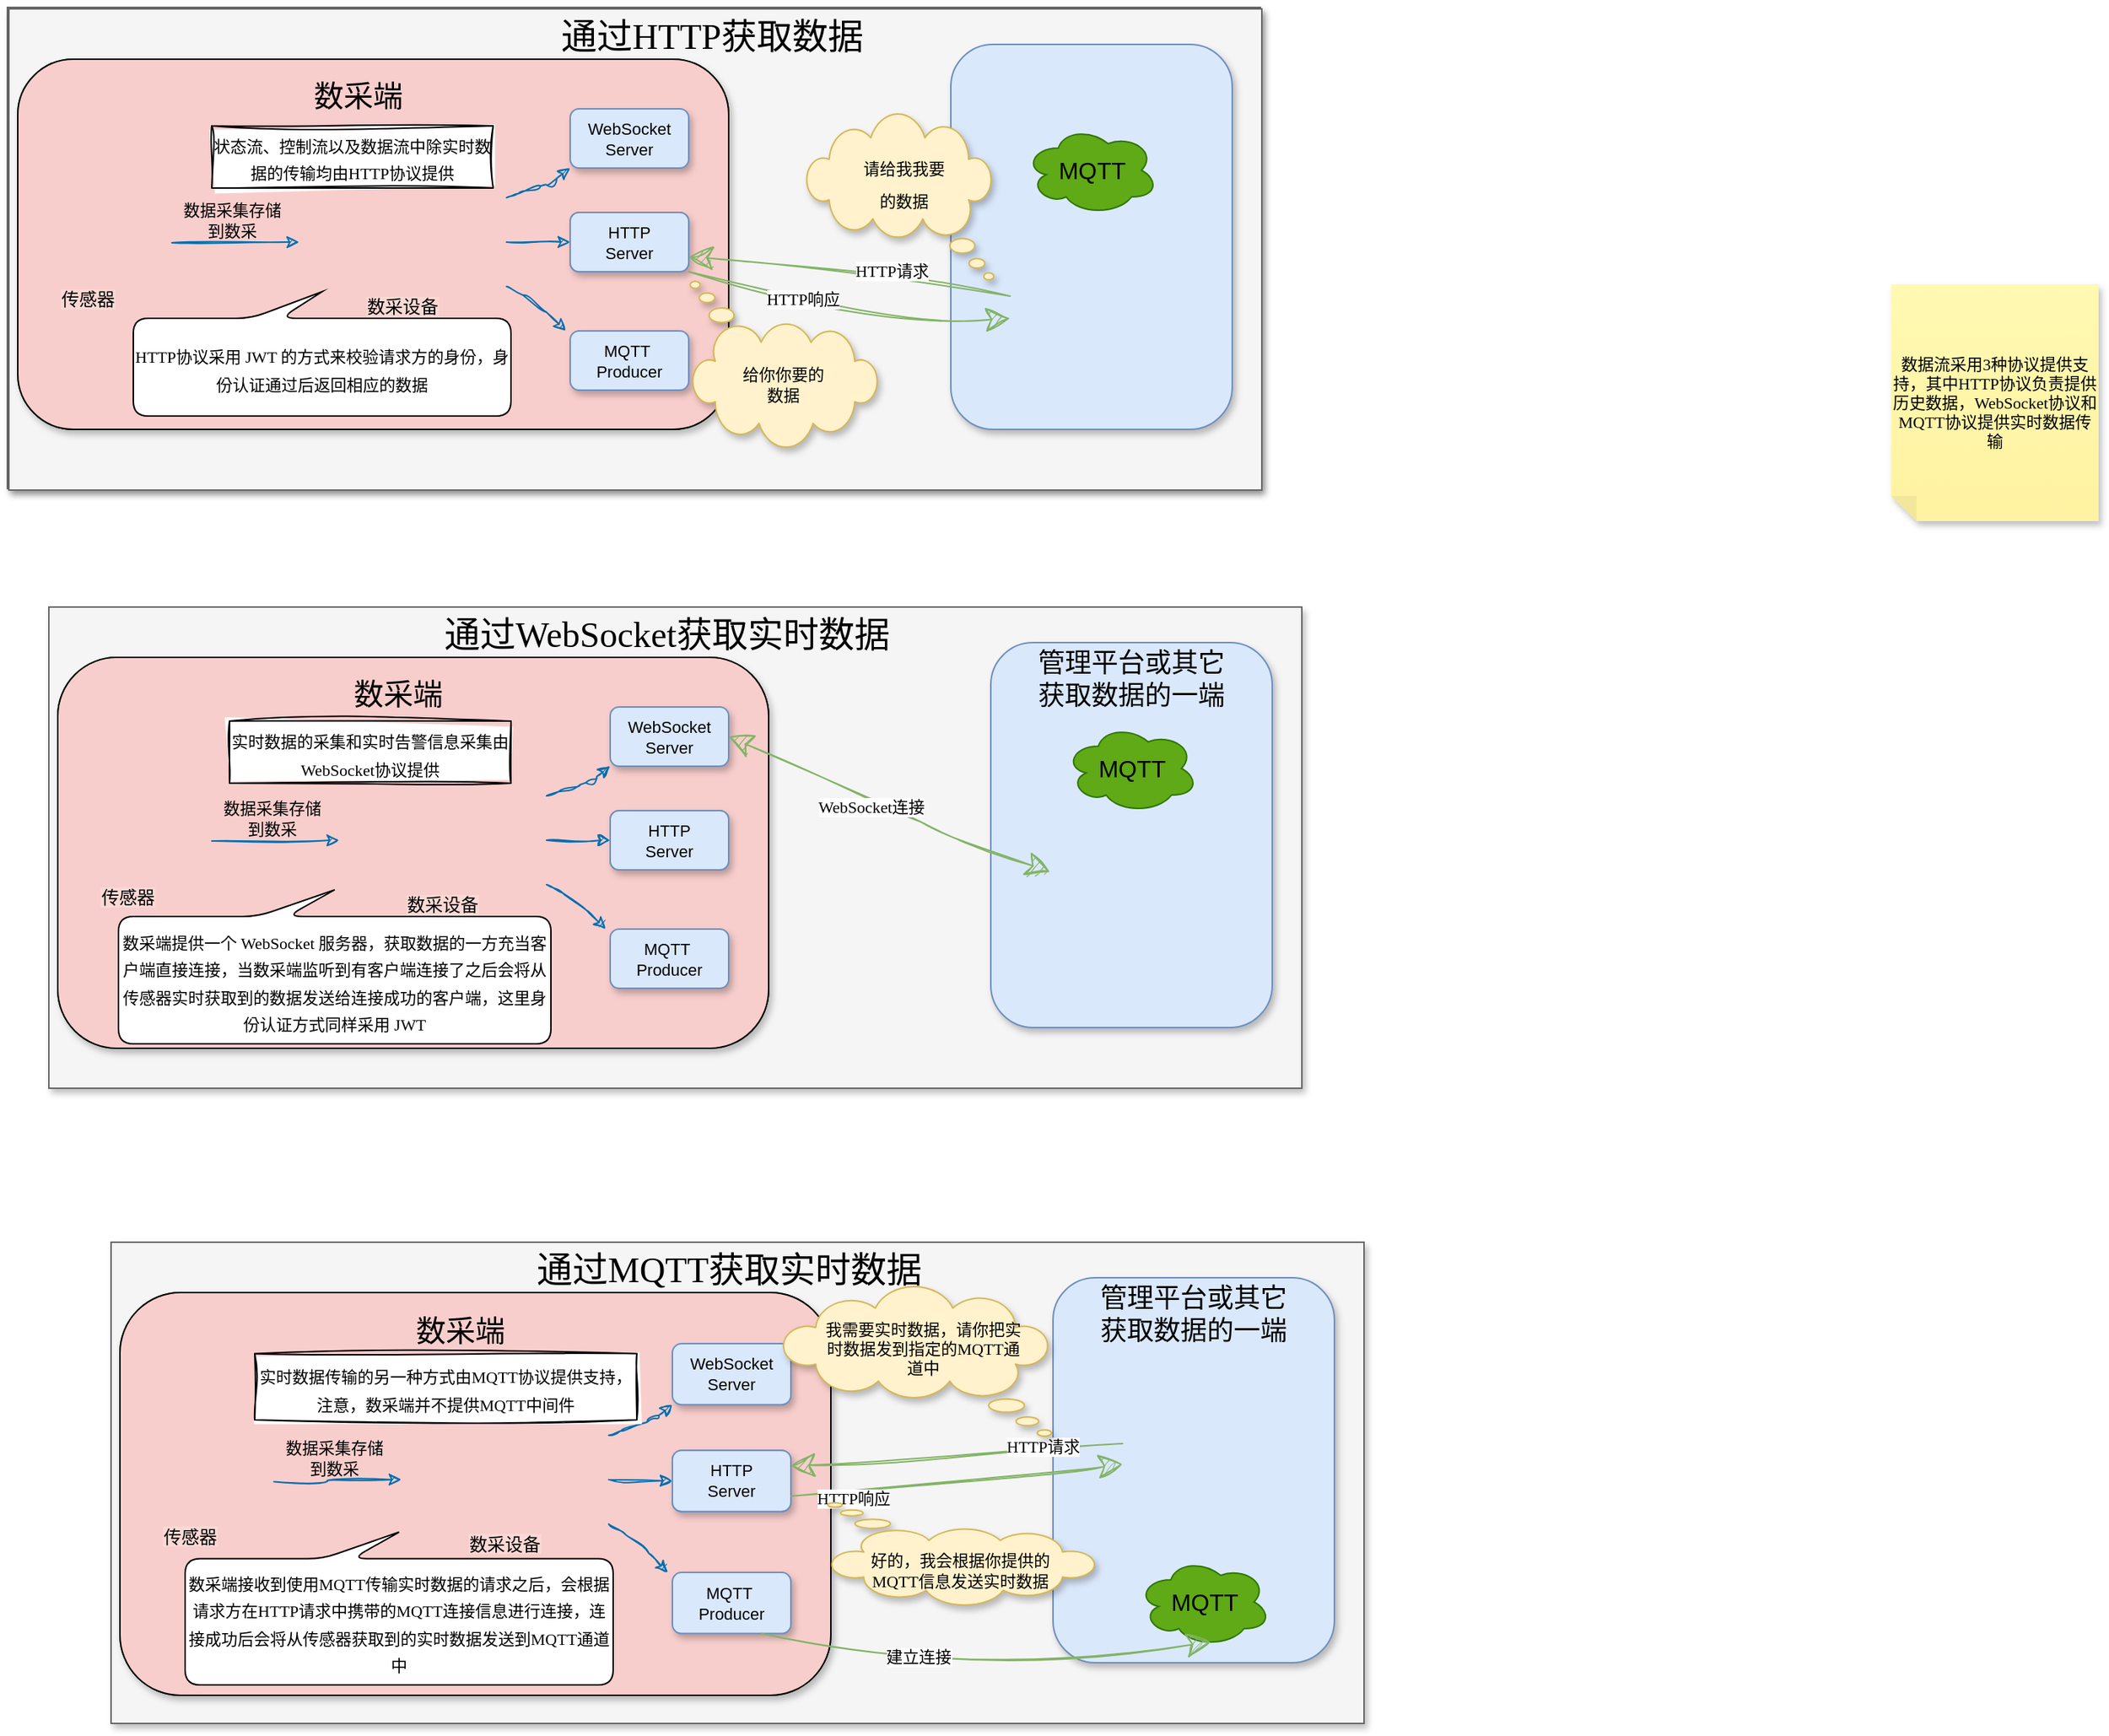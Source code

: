 <mxfile version="20.8.23" type="github" pages="4">
  <diagram name="Page-1" id="55a83fd1-7818-8e21-69c5-c3457e3827bb">
    <mxGraphModel dx="1866" dy="771" grid="0" gridSize="1" guides="1" tooltips="1" connect="1" arrows="1" fold="1" page="0" pageScale="1" pageWidth="1100" pageHeight="850" background="none" math="0" shadow="0">
      <root>
        <mxCell id="0" />
        <mxCell id="1" parent="0" />
        <mxCell id="CpVSGg_M6Um0FJHQ5uJR-15" value="" style="rounded=0;whiteSpace=wrap;html=1;shadow=1;sketch=0;hachureGap=4;jiggle=2;curveFitting=1;fontFamily=Verdana;fontSize=24;fillColor=#f5f5f5;strokeColor=#666666;fontColor=#333333;" parent="1" vertex="1">
          <mxGeometry x="-64" y="199" width="846" height="325" as="geometry" />
        </mxCell>
        <mxCell id="q9_kxICZZoDZp6LgXmwq-2" value="" style="whiteSpace=wrap;html=1;shape=mxgraph.basic.cloud_callout;rounded=0;shadow=1;sketch=0;hachureGap=4;jiggle=2;curveFitting=1;fontFamily=Verdana;fontSize=24;flipV=0;flipH=1;fillColor=#fff2cc;strokeColor=#d6b656;" parent="1" vertex="1">
          <mxGeometry x="430" y="236" width="127" height="112" as="geometry" />
        </mxCell>
        <mxCell id="q9_kxICZZoDZp6LgXmwq-1" value="" style="whiteSpace=wrap;html=1;shape=mxgraph.basic.cloud_callout;rounded=0;shadow=1;sketch=0;hachureGap=4;jiggle=2;curveFitting=1;fontFamily=Verdana;fontSize=24;flipV=1;fillColor=#fff2cc;strokeColor=#d6b656;" parent="1" vertex="1">
          <mxGeometry x="430" y="406" width="127" height="112" as="geometry" />
        </mxCell>
        <mxCell id="9olpXJAxPilYs5qB9dIM-40" value="" style="group;rounded=1;fillColor=#60a917;strokeColor=#2D7600;fontColor=#ffffff;" parent="1" vertex="1" connectable="0">
          <mxGeometry x="-58" y="233" width="480" height="250" as="geometry" />
        </mxCell>
        <mxCell id="9olpXJAxPilYs5qB9dIM-32" value="" style="rounded=1;whiteSpace=wrap;html=1;fontSize=11;glass=0;shadow=1;fillColor=#f8cecc;strokeColor=default;labelBackgroundColor=#fad9d5;" parent="9olpXJAxPilYs5qB9dIM-40" vertex="1">
          <mxGeometry width="480" height="250" as="geometry" />
        </mxCell>
        <mxCell id="9olpXJAxPilYs5qB9dIM-39" style="edgeStyle=none;rounded=1;orthogonalLoop=1;jettySize=auto;html=1;exitX=1;exitY=1;exitDx=0;exitDy=0;fontSize=11;fontColor=default;endArrow=classic;sourcePerimeterSpacing=8;targetPerimeterSpacing=8;sketch=1;curveFitting=1;jiggle=2;fillColor=#1ba1e2;strokeColor=#006EAF;" parent="9olpXJAxPilYs5qB9dIM-40" source="h7C7_MWoEDFQVUB63Uze-1" edge="1">
          <mxGeometry relative="1" as="geometry">
            <mxPoint x="370" y="183.5" as="targetPoint" />
            <Array as="points">
              <mxPoint x="350" y="164" />
            </Array>
          </mxGeometry>
        </mxCell>
        <mxCell id="h7C7_MWoEDFQVUB63Uze-1" value="数采设备" style="shape=image;verticalLabelPosition=bottom;labelBackgroundColor=#fad9d5;verticalAlign=top;aspect=fixed;imageAspect=0;image=https://o.remove.bg/downloads/db545dfa-2f7c-4ccc-bd45-f7ecea8115f0/bd1e3572b59b8c41902bca50e69b6ed-removebg-preview.png;rounded=1;" parent="9olpXJAxPilYs5qB9dIM-40" vertex="1">
          <mxGeometry x="190" y="93.5" width="140" height="60" as="geometry" />
        </mxCell>
        <mxCell id="h7C7_MWoEDFQVUB63Uze-3" value="传感器" style="shape=image;verticalLabelPosition=bottom;labelBackgroundColor=#fad9d5;verticalAlign=top;aspect=fixed;imageAspect=0;image=https://o.remove.bg/downloads/4f0bd250-975d-451d-9e87-8efdd13bd213/image-removebg-preview.png;rounded=1;" parent="9olpXJAxPilYs5qB9dIM-40" vertex="1">
          <mxGeometry x="10" y="98.5" width="75" height="50" as="geometry" />
        </mxCell>
        <mxCell id="9olpXJAxPilYs5qB9dIM-10" value="" style="group;rounded=1;shadow=1;fillColor=#dae8fc;strokeColor=#6c8ebf;glass=0;" parent="9olpXJAxPilYs5qB9dIM-40" vertex="1" connectable="0">
          <mxGeometry x="373" y="103.5" width="80" height="40" as="geometry" />
        </mxCell>
        <mxCell id="9olpXJAxPilYs5qB9dIM-7" value="" style="whiteSpace=wrap;html=1;verticalAlign=top;labelBackgroundColor=default;fontSize=11;fillColor=#dae8fc;strokeColor=#6c8ebf;rounded=1;shadow=0;" parent="9olpXJAxPilYs5qB9dIM-10" vertex="1">
          <mxGeometry width="80" height="40" as="geometry" />
        </mxCell>
        <mxCell id="9olpXJAxPilYs5qB9dIM-8" value="HTTP&lt;br&gt;Server" style="text;strokeColor=none;fillColor=none;html=1;align=center;verticalAlign=middle;whiteSpace=wrap;rounded=1;fontSize=11;" parent="9olpXJAxPilYs5qB9dIM-10" vertex="1">
          <mxGeometry x="25" y="15" width="30" height="10" as="geometry" />
        </mxCell>
        <mxCell id="9olpXJAxPilYs5qB9dIM-38" style="edgeStyle=none;rounded=1;orthogonalLoop=1;jettySize=auto;html=1;exitX=1;exitY=0.5;exitDx=0;exitDy=0;entryX=0;entryY=0.5;entryDx=0;entryDy=0;fontSize=11;fontColor=default;endArrow=classic;sourcePerimeterSpacing=8;targetPerimeterSpacing=8;sketch=1;curveFitting=1;jiggle=2;fillColor=#1ba1e2;strokeColor=#006EAF;" parent="9olpXJAxPilYs5qB9dIM-40" source="h7C7_MWoEDFQVUB63Uze-1" target="9olpXJAxPilYs5qB9dIM-7" edge="1">
          <mxGeometry relative="1" as="geometry">
            <Array as="points" />
          </mxGeometry>
        </mxCell>
        <mxCell id="9olpXJAxPilYs5qB9dIM-15" value="" style="group;sketch=1;curveFitting=1;jiggle=2;shadow=1;rounded=1;glass=0;" parent="9olpXJAxPilYs5qB9dIM-40" vertex="1" connectable="0">
          <mxGeometry x="373" y="33.5" width="80" height="40" as="geometry" />
        </mxCell>
        <mxCell id="9olpXJAxPilYs5qB9dIM-16" value="" style="whiteSpace=wrap;html=1;verticalAlign=top;labelBackgroundColor=default;fontSize=11;fillColor=#dae8fc;strokeColor=#6c8ebf;rounded=1;shadow=1;" parent="9olpXJAxPilYs5qB9dIM-15" vertex="1">
          <mxGeometry width="80" height="40" as="geometry" />
        </mxCell>
        <mxCell id="9olpXJAxPilYs5qB9dIM-17" value="WebSocket&lt;br&gt;Server" style="text;strokeColor=none;fillColor=none;html=1;align=center;verticalAlign=middle;whiteSpace=wrap;rounded=1;fontSize=11;" parent="9olpXJAxPilYs5qB9dIM-15" vertex="1">
          <mxGeometry x="25" y="20" width="30" as="geometry" />
        </mxCell>
        <mxCell id="9olpXJAxPilYs5qB9dIM-37" style="edgeStyle=none;rounded=1;orthogonalLoop=1;jettySize=auto;html=1;exitX=1;exitY=0;exitDx=0;exitDy=0;entryX=0;entryY=1;entryDx=0;entryDy=0;fontSize=11;fontColor=default;endArrow=classic;sourcePerimeterSpacing=8;targetPerimeterSpacing=8;sketch=1;curveFitting=1;jiggle=2;fillColor=#1ba1e2;strokeColor=#006EAF;" parent="9olpXJAxPilYs5qB9dIM-40" source="h7C7_MWoEDFQVUB63Uze-1" target="9olpXJAxPilYs5qB9dIM-16" edge="1">
          <mxGeometry relative="1" as="geometry">
            <Array as="points">
              <mxPoint x="346" y="88" />
              <mxPoint x="360" y="83.5" />
            </Array>
          </mxGeometry>
        </mxCell>
        <mxCell id="9olpXJAxPilYs5qB9dIM-18" value="" style="group;sketch=1;curveFitting=1;jiggle=2;shadow=1;rounded=1;glass=0;" parent="9olpXJAxPilYs5qB9dIM-40" vertex="1" connectable="0">
          <mxGeometry x="373" y="183.5" width="80" height="40" as="geometry" />
        </mxCell>
        <mxCell id="9olpXJAxPilYs5qB9dIM-19" value="" style="whiteSpace=wrap;html=1;verticalAlign=top;labelBackgroundColor=default;fontSize=12;fillColor=#dae8fc;strokeColor=#6c8ebf;rounded=1;shadow=1;glass=0;" parent="9olpXJAxPilYs5qB9dIM-18" vertex="1">
          <mxGeometry width="80" height="40" as="geometry" />
        </mxCell>
        <mxCell id="9olpXJAxPilYs5qB9dIM-20" value="MQTT&amp;nbsp;&lt;br&gt;Producer" style="text;strokeColor=none;fillColor=none;html=1;align=center;verticalAlign=middle;whiteSpace=wrap;rounded=1;fontSize=11;" parent="9olpXJAxPilYs5qB9dIM-18" vertex="1">
          <mxGeometry x="25" y="20" width="30" as="geometry" />
        </mxCell>
        <mxCell id="9olpXJAxPilYs5qB9dIM-29" style="edgeStyle=orthogonalEdgeStyle;rounded=1;sketch=1;orthogonalLoop=1;jettySize=auto;html=1;entryX=0;entryY=0.5;entryDx=0;entryDy=0;curved=1;fillColor=#1ba1e2;strokeColor=#006EAF;" parent="9olpXJAxPilYs5qB9dIM-40" target="h7C7_MWoEDFQVUB63Uze-1" edge="1">
          <mxGeometry relative="1" as="geometry">
            <Array as="points">
              <mxPoint x="140" y="123.5" />
              <mxPoint x="140" y="123.5" />
            </Array>
            <mxPoint x="104" y="124" as="sourcePoint" />
            <mxPoint x="70" y="49.5" as="targetPoint" />
          </mxGeometry>
        </mxCell>
        <mxCell id="9olpXJAxPilYs5qB9dIM-30" value="数据采集存储到数采" style="text;strokeColor=none;fillColor=none;html=1;align=center;verticalAlign=middle;whiteSpace=wrap;rounded=1;fontSize=11;" parent="9olpXJAxPilYs5qB9dIM-40" vertex="1">
          <mxGeometry x="110" y="93.5" width="70" height="30" as="geometry" />
        </mxCell>
        <mxCell id="9olpXJAxPilYs5qB9dIM-42" value="数采端" style="text;strokeColor=none;fillColor=none;html=1;align=center;verticalAlign=middle;whiteSpace=wrap;rounded=0;fontSize=20;fontFamily=Architects Daughter;" parent="9olpXJAxPilYs5qB9dIM-40" vertex="1">
          <mxGeometry x="180" y="10" width="100" height="30" as="geometry" />
        </mxCell>
        <mxCell id="q9_kxICZZoDZp6LgXmwq-5" value="&lt;p style=&quot;line-height: 60%;&quot;&gt;&lt;span style=&quot;font-size: 11px;&quot;&gt;HTTP协议采用 JWT 的方式来校验请求方的身份，身份认证通过后返回相应的数据&lt;/span&gt;&lt;/p&gt;" style="shape=callout;whiteSpace=wrap;html=1;perimeter=calloutPerimeter;rounded=1;shadow=0;sketch=0;hachureGap=4;jiggle=2;curveFitting=1;strokeColor=default;fontFamily=Verdana;fontSize=24;flipH=1;flipV=1;size=18;position=0.61;" parent="9olpXJAxPilYs5qB9dIM-40" vertex="1">
          <mxGeometry x="78" y="157" width="255" height="84" as="geometry" />
        </mxCell>
        <mxCell id="9olpXJAxPilYs5qB9dIM-45" value="" style="group;shadow=1;" parent="1" vertex="1" connectable="0">
          <mxGeometry x="572" y="223" width="190" height="260" as="geometry" />
        </mxCell>
        <mxCell id="9olpXJAxPilYs5qB9dIM-44" value="" style="rounded=1;whiteSpace=wrap;html=1;hachureGap=4;fontFamily=Architects Daughter;fontSource=https%3A%2F%2Ffonts.googleapis.com%2Fcss%3Ffamily%3DArchitects%2BDaughter;fontSize=20;fillColor=#dae8fc;strokeColor=#6c8ebf;shadow=1;" parent="9olpXJAxPilYs5qB9dIM-45" vertex="1">
          <mxGeometry width="190" height="260" as="geometry" />
        </mxCell>
        <mxCell id="9olpXJAxPilYs5qB9dIM-1" value="" style="group;rounded=1;" parent="9olpXJAxPilYs5qB9dIM-45" vertex="1" connectable="0">
          <mxGeometry x="50" y="55" width="90" height="60" as="geometry" />
        </mxCell>
        <mxCell id="h7C7_MWoEDFQVUB63Uze-9" value="" style="ellipse;shape=cloud;whiteSpace=wrap;html=1;verticalAlign=top;labelBackgroundColor=default;fillColor=#60a917;fontColor=#ffffff;strokeColor=#2D7600;rounded=1;" parent="9olpXJAxPilYs5qB9dIM-1" vertex="1">
          <mxGeometry width="90" height="60" as="geometry" />
        </mxCell>
        <mxCell id="h7C7_MWoEDFQVUB63Uze-10" value="&lt;font style=&quot;font-size: 16px;&quot;&gt;MQTT&lt;/font&gt;" style="text;strokeColor=none;fillColor=none;html=1;align=center;verticalAlign=middle;whiteSpace=wrap;rounded=1;" parent="9olpXJAxPilYs5qB9dIM-1" vertex="1">
          <mxGeometry x="22.5" y="18.75" width="45" height="22.5" as="geometry" />
        </mxCell>
        <mxCell id="9olpXJAxPilYs5qB9dIM-4" value="" style="shape=image;verticalLabelPosition=bottom;labelBackgroundColor=default;verticalAlign=top;aspect=fixed;imageAspect=0;image=https://o.remove.bg/downloads/5de61391-5c4b-4149-a5a0-1e8953f048dc/image-removebg-preview.png;rounded=1;" parent="9olpXJAxPilYs5qB9dIM-45" vertex="1">
          <mxGeometry x="40" y="125" width="120" height="120" as="geometry" />
        </mxCell>
        <mxCell id="CpVSGg_M6Um0FJHQ5uJR-6" value="&lt;font style=&quot;font-size: 18px;&quot;&gt;管理平台或其它获取数据的一端&lt;/font&gt;" style="text;strokeColor=none;fillColor=none;html=1;align=center;verticalAlign=middle;whiteSpace=wrap;rounded=0;fontSize=11;fontFamily=Verdana;" parent="9olpXJAxPilYs5qB9dIM-45" vertex="1">
          <mxGeometry x="25" y="-1" width="140" height="52" as="geometry" />
        </mxCell>
        <mxCell id="CpVSGg_M6Um0FJHQ5uJR-9" value="&lt;span style=&quot;font-size: 11px;&quot;&gt;请给我我要的数据&lt;/span&gt;" style="text;strokeColor=none;fillColor=none;html=1;align=center;verticalAlign=middle;whiteSpace=wrap;rounded=0;fontSize=18;fontFamily=Verdana;" parent="1" vertex="1">
          <mxGeometry x="462" y="258" width="63" height="45" as="geometry" />
        </mxCell>
        <mxCell id="CpVSGg_M6Um0FJHQ5uJR-11" value="给你你要的数据" style="text;strokeColor=none;fillColor=none;html=1;align=center;verticalAlign=middle;whiteSpace=wrap;rounded=0;fontSize=11;fontFamily=Verdana;" parent="1" vertex="1">
          <mxGeometry x="465" y="462" width="60" height="30" as="geometry" />
        </mxCell>
        <mxCell id="CpVSGg_M6Um0FJHQ5uJR-3" style="edgeStyle=none;curved=1;rounded=0;sketch=1;hachureGap=4;jiggle=2;curveFitting=1;orthogonalLoop=1;jettySize=auto;html=1;exitX=1;exitY=0.75;exitDx=0;exitDy=0;entryX=0;entryY=0.375;entryDx=0;entryDy=0;entryPerimeter=0;fontFamily=Architects Daughter;fontSource=https%3A%2F%2Ffonts.googleapis.com%2Fcss%3Ffamily%3DArchitects%2BDaughter;fontSize=16;endArrow=none;startSize=14;endSize=14;sourcePerimeterSpacing=8;targetPerimeterSpacing=8;endFill=0;startArrow=classic;startFill=1;fillColor=#d5e8d4;strokeColor=#82b366;" parent="1" source="9olpXJAxPilYs5qB9dIM-7" target="9olpXJAxPilYs5qB9dIM-4" edge="1">
          <mxGeometry relative="1" as="geometry">
            <Array as="points">
              <mxPoint x="512" y="373" />
            </Array>
          </mxGeometry>
        </mxCell>
        <mxCell id="CpVSGg_M6Um0FJHQ5uJR-12" value="HTTP请求" style="edgeLabel;html=1;align=center;verticalAlign=middle;resizable=0;points=[];fontSize=11;fontFamily=Verdana;" parent="CpVSGg_M6Um0FJHQ5uJR-3" vertex="1" connectable="0">
          <mxGeometry x="0.214" y="-1" relative="1" as="geometry">
            <mxPoint x="4" y="-1" as="offset" />
          </mxGeometry>
        </mxCell>
        <mxCell id="CpVSGg_M6Um0FJHQ5uJR-1" style="edgeStyle=none;curved=1;rounded=0;sketch=1;hachureGap=4;jiggle=2;curveFitting=1;orthogonalLoop=1;jettySize=auto;html=1;exitX=0;exitY=0.5;exitDx=0;exitDy=0;fontFamily=Architects Daughter;fontSource=https%3A%2F%2Ffonts.googleapis.com%2Fcss%3Ffamily%3DArchitects%2BDaughter;fontSize=16;endArrow=none;startSize=14;endSize=14;sourcePerimeterSpacing=8;targetPerimeterSpacing=8;entryX=1;entryY=1;entryDx=0;entryDy=0;startArrow=classic;startFill=1;endFill=0;fillColor=#d5e8d4;strokeColor=#82b366;" parent="1" source="9olpXJAxPilYs5qB9dIM-4" target="9olpXJAxPilYs5qB9dIM-7" edge="1">
          <mxGeometry relative="1" as="geometry">
            <Array as="points">
              <mxPoint x="532" y="413" />
            </Array>
          </mxGeometry>
        </mxCell>
        <mxCell id="CpVSGg_M6Um0FJHQ5uJR-13" value="HTTP响应" style="edgeLabel;html=1;align=center;verticalAlign=middle;resizable=0;points=[];fontSize=11;fontFamily=Verdana;" parent="CpVSGg_M6Um0FJHQ5uJR-1" vertex="1" connectable="0">
          <mxGeometry x="0.204" y="-4" relative="1" as="geometry">
            <mxPoint x="-10" y="-1" as="offset" />
          </mxGeometry>
        </mxCell>
        <mxCell id="CpVSGg_M6Um0FJHQ5uJR-14" value="&lt;font style=&quot;font-size: 24px;&quot;&gt;通过HTTP获取数据&lt;/font&gt;" style="text;strokeColor=none;fillColor=none;html=1;align=center;verticalAlign=middle;whiteSpace=wrap;rounded=0;fontSize=11;fontFamily=Verdana;" parent="1" vertex="1">
          <mxGeometry x="298" y="200" width="226" height="35" as="geometry" />
        </mxCell>
        <mxCell id="q9_kxICZZoDZp6LgXmwq-6" value="数据流采用3种协议提供支持，其中HTTP协议负责提供历史数据，WebSocket协议和MQTT协议提供实时数据传输" style="shape=note;whiteSpace=wrap;html=1;backgroundOutline=1;fontColor=#000000;darkOpacity=0.05;fillColor=#FFF9B2;strokeColor=none;fillStyle=solid;direction=west;gradientDirection=north;gradientColor=#FFF2A1;shadow=1;size=17;pointerEvents=1;rounded=1;sketch=0;hachureGap=4;jiggle=2;curveFitting=1;fontFamily=Verdana;fontSize=11;" parent="1" vertex="1">
          <mxGeometry x="1208" y="386" width="140" height="160" as="geometry" />
        </mxCell>
        <mxCell id="q9_kxICZZoDZp6LgXmwq-8" value="" style="rounded=0;whiteSpace=wrap;html=1;shadow=1;sketch=0;hachureGap=4;jiggle=2;curveFitting=1;fontFamily=Verdana;fontSize=24;fillColor=#f5f5f5;strokeColor=#666666;fontColor=#333333;" parent="1" vertex="1">
          <mxGeometry x="-63" y="200" width="846" height="325" as="geometry" />
        </mxCell>
        <mxCell id="q9_kxICZZoDZp6LgXmwq-11" value="" style="group;rounded=1;fillColor=#60a917;strokeColor=#2D7600;fontColor=#ffffff;" parent="1" vertex="1" connectable="0">
          <mxGeometry x="-57" y="234" width="480" height="250" as="geometry" />
        </mxCell>
        <mxCell id="q9_kxICZZoDZp6LgXmwq-12" value="" style="rounded=1;whiteSpace=wrap;html=1;fontSize=11;glass=0;shadow=1;fillColor=#f8cecc;strokeColor=default;labelBackgroundColor=#fad9d5;" parent="q9_kxICZZoDZp6LgXmwq-11" vertex="1">
          <mxGeometry width="480" height="250" as="geometry" />
        </mxCell>
        <mxCell id="q9_kxICZZoDZp6LgXmwq-13" style="edgeStyle=none;rounded=1;orthogonalLoop=1;jettySize=auto;html=1;exitX=1;exitY=1;exitDx=0;exitDy=0;fontSize=11;fontColor=default;endArrow=classic;sourcePerimeterSpacing=8;targetPerimeterSpacing=8;sketch=1;curveFitting=1;jiggle=2;fillColor=#1ba1e2;strokeColor=#006EAF;" parent="q9_kxICZZoDZp6LgXmwq-11" source="q9_kxICZZoDZp6LgXmwq-14" edge="1">
          <mxGeometry relative="1" as="geometry">
            <mxPoint x="370" y="183.5" as="targetPoint" />
            <Array as="points">
              <mxPoint x="350" y="164" />
            </Array>
          </mxGeometry>
        </mxCell>
        <mxCell id="q9_kxICZZoDZp6LgXmwq-14" value="数采设备" style="shape=image;verticalLabelPosition=bottom;labelBackgroundColor=#fad9d5;verticalAlign=top;aspect=fixed;imageAspect=0;image=http://pic.fx7.top/PicGo/%E6%95%B0%E9%87%87.png;rounded=1;" parent="q9_kxICZZoDZp6LgXmwq-11" vertex="1">
          <mxGeometry x="190" y="93.5" width="140" height="60" as="geometry" />
        </mxCell>
        <mxCell id="q9_kxICZZoDZp6LgXmwq-15" value="传感器" style="shape=image;verticalLabelPosition=bottom;labelBackgroundColor=#fad9d5;verticalAlign=top;aspect=fixed;imageAspect=0;image=http://pic.fx7.top/PicGo/%E4%BC%A0%E6%84%9F%E5%99%A8.png;rounded=1;" parent="q9_kxICZZoDZp6LgXmwq-11" vertex="1">
          <mxGeometry x="10" y="98.5" width="75" height="50" as="geometry" />
        </mxCell>
        <mxCell id="q9_kxICZZoDZp6LgXmwq-16" value="" style="group;rounded=1;shadow=1;fillColor=#dae8fc;strokeColor=#6c8ebf;glass=0;" parent="q9_kxICZZoDZp6LgXmwq-11" vertex="1" connectable="0">
          <mxGeometry x="373" y="103.5" width="80" height="40" as="geometry" />
        </mxCell>
        <mxCell id="q9_kxICZZoDZp6LgXmwq-17" value="" style="whiteSpace=wrap;html=1;verticalAlign=top;labelBackgroundColor=default;fontSize=11;fillColor=#dae8fc;strokeColor=#6c8ebf;rounded=1;shadow=0;" parent="q9_kxICZZoDZp6LgXmwq-16" vertex="1">
          <mxGeometry width="80" height="40" as="geometry" />
        </mxCell>
        <mxCell id="q9_kxICZZoDZp6LgXmwq-18" value="HTTP&lt;br&gt;Server" style="text;strokeColor=none;fillColor=none;html=1;align=center;verticalAlign=middle;whiteSpace=wrap;rounded=1;fontSize=11;" parent="q9_kxICZZoDZp6LgXmwq-16" vertex="1">
          <mxGeometry x="25" y="15" width="30" height="10" as="geometry" />
        </mxCell>
        <mxCell id="q9_kxICZZoDZp6LgXmwq-19" style="edgeStyle=none;rounded=1;orthogonalLoop=1;jettySize=auto;html=1;exitX=1;exitY=0.5;exitDx=0;exitDy=0;entryX=0;entryY=0.5;entryDx=0;entryDy=0;fontSize=11;fontColor=default;endArrow=classic;sourcePerimeterSpacing=8;targetPerimeterSpacing=8;sketch=1;curveFitting=1;jiggle=2;fillColor=#1ba1e2;strokeColor=#006EAF;" parent="q9_kxICZZoDZp6LgXmwq-11" source="q9_kxICZZoDZp6LgXmwq-14" target="q9_kxICZZoDZp6LgXmwq-17" edge="1">
          <mxGeometry relative="1" as="geometry">
            <Array as="points" />
          </mxGeometry>
        </mxCell>
        <mxCell id="q9_kxICZZoDZp6LgXmwq-20" value="" style="group;sketch=1;curveFitting=1;jiggle=2;shadow=1;rounded=1;glass=0;" parent="q9_kxICZZoDZp6LgXmwq-11" vertex="1" connectable="0">
          <mxGeometry x="373" y="33.5" width="80" height="40" as="geometry" />
        </mxCell>
        <mxCell id="q9_kxICZZoDZp6LgXmwq-21" value="" style="whiteSpace=wrap;html=1;verticalAlign=top;labelBackgroundColor=default;fontSize=11;fillColor=#dae8fc;strokeColor=#6c8ebf;rounded=1;shadow=1;" parent="q9_kxICZZoDZp6LgXmwq-20" vertex="1">
          <mxGeometry width="80" height="40" as="geometry" />
        </mxCell>
        <mxCell id="q9_kxICZZoDZp6LgXmwq-22" value="WebSocket&lt;br&gt;Server" style="text;strokeColor=none;fillColor=none;html=1;align=center;verticalAlign=middle;whiteSpace=wrap;rounded=1;fontSize=11;" parent="q9_kxICZZoDZp6LgXmwq-20" vertex="1">
          <mxGeometry x="25" y="20" width="30" as="geometry" />
        </mxCell>
        <mxCell id="q9_kxICZZoDZp6LgXmwq-23" style="edgeStyle=none;rounded=1;orthogonalLoop=1;jettySize=auto;html=1;exitX=1;exitY=0;exitDx=0;exitDy=0;entryX=0;entryY=1;entryDx=0;entryDy=0;fontSize=11;fontColor=default;endArrow=classic;sourcePerimeterSpacing=8;targetPerimeterSpacing=8;sketch=1;curveFitting=1;jiggle=2;fillColor=#1ba1e2;strokeColor=#006EAF;" parent="q9_kxICZZoDZp6LgXmwq-11" source="q9_kxICZZoDZp6LgXmwq-14" target="q9_kxICZZoDZp6LgXmwq-21" edge="1">
          <mxGeometry relative="1" as="geometry">
            <Array as="points">
              <mxPoint x="346" y="88" />
              <mxPoint x="360" y="83.5" />
            </Array>
          </mxGeometry>
        </mxCell>
        <mxCell id="q9_kxICZZoDZp6LgXmwq-24" value="" style="group;sketch=1;curveFitting=1;jiggle=2;shadow=1;rounded=1;glass=0;" parent="q9_kxICZZoDZp6LgXmwq-11" vertex="1" connectable="0">
          <mxGeometry x="373" y="183.5" width="80" height="40" as="geometry" />
        </mxCell>
        <mxCell id="q9_kxICZZoDZp6LgXmwq-25" value="" style="whiteSpace=wrap;html=1;verticalAlign=top;labelBackgroundColor=default;fontSize=12;fillColor=#dae8fc;strokeColor=#6c8ebf;rounded=1;shadow=1;glass=0;" parent="q9_kxICZZoDZp6LgXmwq-24" vertex="1">
          <mxGeometry width="80" height="40" as="geometry" />
        </mxCell>
        <mxCell id="q9_kxICZZoDZp6LgXmwq-26" value="MQTT&amp;nbsp;&lt;br&gt;Producer" style="text;strokeColor=none;fillColor=none;html=1;align=center;verticalAlign=middle;whiteSpace=wrap;rounded=1;fontSize=11;" parent="q9_kxICZZoDZp6LgXmwq-24" vertex="1">
          <mxGeometry x="25" y="20" width="30" as="geometry" />
        </mxCell>
        <mxCell id="q9_kxICZZoDZp6LgXmwq-27" style="edgeStyle=orthogonalEdgeStyle;rounded=1;sketch=1;orthogonalLoop=1;jettySize=auto;html=1;entryX=0;entryY=0.5;entryDx=0;entryDy=0;curved=1;fillColor=#1ba1e2;strokeColor=#006EAF;" parent="q9_kxICZZoDZp6LgXmwq-11" target="q9_kxICZZoDZp6LgXmwq-14" edge="1">
          <mxGeometry relative="1" as="geometry">
            <Array as="points">
              <mxPoint x="140" y="123.5" />
              <mxPoint x="140" y="123.5" />
            </Array>
            <mxPoint x="104" y="124" as="sourcePoint" />
            <mxPoint x="70" y="49.5" as="targetPoint" />
          </mxGeometry>
        </mxCell>
        <mxCell id="q9_kxICZZoDZp6LgXmwq-28" value="数据采集存储到数采" style="text;strokeColor=none;fillColor=none;html=1;align=center;verticalAlign=middle;whiteSpace=wrap;rounded=1;fontSize=11;" parent="q9_kxICZZoDZp6LgXmwq-11" vertex="1">
          <mxGeometry x="110" y="93.5" width="70" height="30" as="geometry" />
        </mxCell>
        <mxCell id="q9_kxICZZoDZp6LgXmwq-29" value="数采端" style="text;strokeColor=none;fillColor=none;html=1;align=center;verticalAlign=middle;whiteSpace=wrap;rounded=0;fontSize=20;fontFamily=Architects Daughter;" parent="q9_kxICZZoDZp6LgXmwq-11" vertex="1">
          <mxGeometry x="180" y="10" width="100" height="30" as="geometry" />
        </mxCell>
        <mxCell id="q9_kxICZZoDZp6LgXmwq-30" value="&lt;p style=&quot;line-height: 60%;&quot;&gt;&lt;span style=&quot;font-size: 11px;&quot;&gt;HTTP协议采用 JWT 的方式来校验请求方的身份，身份认证通过后返回相应的数据&lt;/span&gt;&lt;/p&gt;" style="shape=callout;whiteSpace=wrap;html=1;perimeter=calloutPerimeter;rounded=1;shadow=0;sketch=0;hachureGap=4;jiggle=2;curveFitting=1;strokeColor=default;fontFamily=Verdana;fontSize=24;flipH=1;flipV=1;size=18;position=0.61;" parent="q9_kxICZZoDZp6LgXmwq-11" vertex="1">
          <mxGeometry x="78" y="157" width="255" height="84" as="geometry" />
        </mxCell>
        <mxCell id="ps_xzvuT362xwUDMs0SF-2" value="&lt;p style=&quot;line-height: 80%;&quot;&gt;&lt;font face=&quot;Times New Roman&quot; style=&quot;font-size: 11px;&quot;&gt;状态流、控制流以及数据流中除实时数据的传输均由HTTP协议提供&lt;/font&gt;&lt;/p&gt;" style="rounded=0;whiteSpace=wrap;html=1;shadow=0;sketch=1;hachureGap=4;jiggle=2;curveFitting=1;fontFamily=Architects Daughter;fontSource=https%3A%2F%2Ffonts.googleapis.com%2Fcss%3Ffamily%3DArchitects%2BDaughter;fontSize=20;" parent="q9_kxICZZoDZp6LgXmwq-11" vertex="1">
          <mxGeometry x="131" y="45" width="190" height="42" as="geometry" />
        </mxCell>
        <mxCell id="q9_kxICZZoDZp6LgXmwq-10" value="" style="whiteSpace=wrap;html=1;shape=mxgraph.basic.cloud_callout;rounded=0;shadow=1;sketch=0;hachureGap=4;jiggle=2;curveFitting=1;fontFamily=Verdana;fontSize=24;flipV=1;fillColor=#fff2cc;strokeColor=#d6b656;" parent="1" vertex="1">
          <mxGeometry x="397" y="384" width="127" height="112" as="geometry" />
        </mxCell>
        <mxCell id="q9_kxICZZoDZp6LgXmwq-31" value="" style="group;shadow=1;" parent="1" vertex="1" connectable="0">
          <mxGeometry x="573" y="224" width="190" height="260" as="geometry" />
        </mxCell>
        <mxCell id="q9_kxICZZoDZp6LgXmwq-32" value="" style="rounded=1;whiteSpace=wrap;html=1;hachureGap=4;fontFamily=Architects Daughter;fontSource=https%3A%2F%2Ffonts.googleapis.com%2Fcss%3Ffamily%3DArchitects%2BDaughter;fontSize=20;fillColor=#dae8fc;strokeColor=#6c8ebf;shadow=1;" parent="q9_kxICZZoDZp6LgXmwq-31" vertex="1">
          <mxGeometry width="190" height="260" as="geometry" />
        </mxCell>
        <mxCell id="q9_kxICZZoDZp6LgXmwq-33" value="" style="group;rounded=1;" parent="q9_kxICZZoDZp6LgXmwq-31" vertex="1" connectable="0">
          <mxGeometry x="50" y="55" width="90" height="60" as="geometry" />
        </mxCell>
        <mxCell id="q9_kxICZZoDZp6LgXmwq-34" value="" style="ellipse;shape=cloud;whiteSpace=wrap;html=1;verticalAlign=top;labelBackgroundColor=default;fillColor=#60a917;fontColor=#ffffff;strokeColor=#2D7600;rounded=1;" parent="q9_kxICZZoDZp6LgXmwq-33" vertex="1">
          <mxGeometry width="90" height="60" as="geometry" />
        </mxCell>
        <mxCell id="q9_kxICZZoDZp6LgXmwq-35" value="&lt;font style=&quot;font-size: 16px;&quot;&gt;MQTT&lt;/font&gt;" style="text;strokeColor=none;fillColor=none;html=1;align=center;verticalAlign=middle;whiteSpace=wrap;rounded=1;" parent="q9_kxICZZoDZp6LgXmwq-33" vertex="1">
          <mxGeometry x="22.5" y="18.75" width="45" height="22.5" as="geometry" />
        </mxCell>
        <mxCell id="q9_kxICZZoDZp6LgXmwq-36" value="" style="shape=image;verticalLabelPosition=bottom;labelBackgroundColor=default;verticalAlign=top;aspect=fixed;imageAspect=0;image=http://pic.fx7.top/PicGo/computer.png;rounded=1;" parent="q9_kxICZZoDZp6LgXmwq-31" vertex="1">
          <mxGeometry x="40" y="125" width="120" height="120" as="geometry" />
        </mxCell>
        <mxCell id="q9_kxICZZoDZp6LgXmwq-9" value="" style="whiteSpace=wrap;html=1;shape=mxgraph.basic.cloud_callout;rounded=0;shadow=1;sketch=0;hachureGap=4;jiggle=2;curveFitting=1;fontFamily=Verdana;fontSize=24;flipV=0;flipH=1;fillColor=#fff2cc;strokeColor=#d6b656;" parent="q9_kxICZZoDZp6LgXmwq-31" vertex="1">
          <mxGeometry x="-98" y="47" width="127" height="112" as="geometry" />
        </mxCell>
        <mxCell id="q9_kxICZZoDZp6LgXmwq-38" value="&lt;span style=&quot;font-size: 11px;&quot;&gt;请给我我要的数据&lt;/span&gt;" style="text;strokeColor=none;fillColor=none;html=1;align=center;verticalAlign=middle;whiteSpace=wrap;rounded=0;fontSize=18;fontFamily=Verdana;" parent="q9_kxICZZoDZp6LgXmwq-31" vertex="1">
          <mxGeometry x="-63" y="70" width="63" height="45" as="geometry" />
        </mxCell>
        <mxCell id="q9_kxICZZoDZp6LgXmwq-39" value="给你你要的数据" style="text;strokeColor=none;fillColor=none;html=1;align=center;verticalAlign=middle;whiteSpace=wrap;rounded=0;fontSize=11;fontFamily=Verdana;" parent="1" vertex="1">
          <mxGeometry x="430" y="439" width="60" height="30" as="geometry" />
        </mxCell>
        <mxCell id="q9_kxICZZoDZp6LgXmwq-40" style="edgeStyle=none;curved=1;rounded=0;sketch=1;hachureGap=4;jiggle=2;curveFitting=1;orthogonalLoop=1;jettySize=auto;html=1;exitX=1;exitY=0.75;exitDx=0;exitDy=0;entryX=0;entryY=0.375;entryDx=0;entryDy=0;entryPerimeter=0;fontFamily=Architects Daughter;fontSource=https%3A%2F%2Ffonts.googleapis.com%2Fcss%3Ffamily%3DArchitects%2BDaughter;fontSize=16;endArrow=none;startSize=14;endSize=14;sourcePerimeterSpacing=8;targetPerimeterSpacing=8;endFill=0;startArrow=classic;startFill=1;fillColor=#d5e8d4;strokeColor=#82b366;" parent="1" source="q9_kxICZZoDZp6LgXmwq-17" target="q9_kxICZZoDZp6LgXmwq-36" edge="1">
          <mxGeometry relative="1" as="geometry">
            <Array as="points">
              <mxPoint x="513" y="374" />
            </Array>
          </mxGeometry>
        </mxCell>
        <mxCell id="q9_kxICZZoDZp6LgXmwq-41" value="HTTP请求" style="edgeLabel;html=1;align=center;verticalAlign=middle;resizable=0;points=[];fontSize=11;fontFamily=Verdana;" parent="q9_kxICZZoDZp6LgXmwq-40" vertex="1" connectable="0">
          <mxGeometry x="0.214" y="-1" relative="1" as="geometry">
            <mxPoint x="4" y="-1" as="offset" />
          </mxGeometry>
        </mxCell>
        <mxCell id="q9_kxICZZoDZp6LgXmwq-42" style="edgeStyle=none;curved=1;rounded=0;sketch=1;hachureGap=4;jiggle=2;curveFitting=1;orthogonalLoop=1;jettySize=auto;html=1;exitX=0;exitY=0.5;exitDx=0;exitDy=0;fontFamily=Architects Daughter;fontSource=https%3A%2F%2Ffonts.googleapis.com%2Fcss%3Ffamily%3DArchitects%2BDaughter;fontSize=16;endArrow=none;startSize=14;endSize=14;sourcePerimeterSpacing=8;targetPerimeterSpacing=8;entryX=1;entryY=1;entryDx=0;entryDy=0;startArrow=classic;startFill=1;endFill=0;fillColor=#d5e8d4;strokeColor=#82b366;" parent="1" source="q9_kxICZZoDZp6LgXmwq-36" target="q9_kxICZZoDZp6LgXmwq-17" edge="1">
          <mxGeometry relative="1" as="geometry">
            <Array as="points">
              <mxPoint x="533" y="414" />
            </Array>
          </mxGeometry>
        </mxCell>
        <mxCell id="q9_kxICZZoDZp6LgXmwq-43" value="HTTP响应" style="edgeLabel;html=1;align=center;verticalAlign=middle;resizable=0;points=[];fontSize=11;fontFamily=Verdana;" parent="q9_kxICZZoDZp6LgXmwq-42" vertex="1" connectable="0">
          <mxGeometry x="0.204" y="-4" relative="1" as="geometry">
            <mxPoint x="-10" y="-1" as="offset" />
          </mxGeometry>
        </mxCell>
        <mxCell id="q9_kxICZZoDZp6LgXmwq-44" value="&lt;font style=&quot;font-size: 24px;&quot;&gt;通过HTTP获取数据&lt;/font&gt;" style="text;strokeColor=none;fillColor=none;html=1;align=center;verticalAlign=middle;whiteSpace=wrap;rounded=0;fontSize=11;fontFamily=Verdana;" parent="1" vertex="1">
          <mxGeometry x="299" y="201" width="226" height="35" as="geometry" />
        </mxCell>
        <mxCell id="q9_kxICZZoDZp6LgXmwq-45" value="" style="rounded=0;whiteSpace=wrap;html=1;shadow=1;sketch=0;hachureGap=4;jiggle=2;curveFitting=1;fontFamily=Verdana;fontSize=24;fillColor=#f5f5f5;strokeColor=#666666;fontColor=#333333;" parent="1" vertex="1">
          <mxGeometry x="-36" y="604" width="846" height="325" as="geometry" />
        </mxCell>
        <mxCell id="q9_kxICZZoDZp6LgXmwq-48" value="" style="group;rounded=1;fillColor=#60a917;strokeColor=#2D7600;fontColor=#ffffff;" parent="1" vertex="1" connectable="0">
          <mxGeometry x="-30" y="638" width="480" height="264" as="geometry" />
        </mxCell>
        <mxCell id="q9_kxICZZoDZp6LgXmwq-49" value="" style="rounded=1;whiteSpace=wrap;html=1;fontSize=11;glass=0;shadow=1;fillColor=#f8cecc;strokeColor=default;labelBackgroundColor=#fad9d5;" parent="q9_kxICZZoDZp6LgXmwq-48" vertex="1">
          <mxGeometry width="480" height="264" as="geometry" />
        </mxCell>
        <mxCell id="q9_kxICZZoDZp6LgXmwq-50" style="edgeStyle=none;rounded=1;orthogonalLoop=1;jettySize=auto;html=1;exitX=1;exitY=1;exitDx=0;exitDy=0;fontSize=11;fontColor=default;endArrow=classic;sourcePerimeterSpacing=8;targetPerimeterSpacing=8;sketch=1;curveFitting=1;jiggle=2;fillColor=#1ba1e2;strokeColor=#006EAF;" parent="q9_kxICZZoDZp6LgXmwq-48" source="q9_kxICZZoDZp6LgXmwq-51" edge="1">
          <mxGeometry relative="1" as="geometry">
            <mxPoint x="370" y="183.5" as="targetPoint" />
            <Array as="points">
              <mxPoint x="350" y="164" />
            </Array>
          </mxGeometry>
        </mxCell>
        <mxCell id="q9_kxICZZoDZp6LgXmwq-51" value="数采设备" style="shape=image;verticalLabelPosition=bottom;labelBackgroundColor=#fad9d5;verticalAlign=top;aspect=fixed;imageAspect=0;image=http://pic.fx7.top/PicGo/%E6%95%B0%E9%87%87.png;rounded=1;" parent="q9_kxICZZoDZp6LgXmwq-48" vertex="1">
          <mxGeometry x="190" y="93.5" width="140" height="60" as="geometry" />
        </mxCell>
        <mxCell id="q9_kxICZZoDZp6LgXmwq-52" value="传感器" style="shape=image;verticalLabelPosition=bottom;labelBackgroundColor=#fad9d5;verticalAlign=top;aspect=fixed;imageAspect=0;image=http://pic.fx7.top/PicGo/%E4%BC%A0%E6%84%9F%E5%99%A8.png;rounded=1;" parent="q9_kxICZZoDZp6LgXmwq-48" vertex="1">
          <mxGeometry x="10" y="98.5" width="75" height="50" as="geometry" />
        </mxCell>
        <mxCell id="q9_kxICZZoDZp6LgXmwq-53" value="" style="group;rounded=1;shadow=1;fillColor=#dae8fc;strokeColor=#6c8ebf;glass=0;" parent="q9_kxICZZoDZp6LgXmwq-48" vertex="1" connectable="0">
          <mxGeometry x="373" y="103.5" width="80" height="40" as="geometry" />
        </mxCell>
        <mxCell id="q9_kxICZZoDZp6LgXmwq-54" value="" style="whiteSpace=wrap;html=1;verticalAlign=top;labelBackgroundColor=default;fontSize=11;fillColor=#dae8fc;strokeColor=#6c8ebf;rounded=1;shadow=0;" parent="q9_kxICZZoDZp6LgXmwq-53" vertex="1">
          <mxGeometry width="80" height="40" as="geometry" />
        </mxCell>
        <mxCell id="q9_kxICZZoDZp6LgXmwq-55" value="HTTP&lt;br&gt;Server" style="text;strokeColor=none;fillColor=none;html=1;align=center;verticalAlign=middle;whiteSpace=wrap;rounded=1;fontSize=11;" parent="q9_kxICZZoDZp6LgXmwq-53" vertex="1">
          <mxGeometry x="25" y="15" width="30" height="10" as="geometry" />
        </mxCell>
        <mxCell id="q9_kxICZZoDZp6LgXmwq-56" style="edgeStyle=none;rounded=1;orthogonalLoop=1;jettySize=auto;html=1;exitX=1;exitY=0.5;exitDx=0;exitDy=0;entryX=0;entryY=0.5;entryDx=0;entryDy=0;fontSize=11;fontColor=default;endArrow=classic;sourcePerimeterSpacing=8;targetPerimeterSpacing=8;sketch=1;curveFitting=1;jiggle=2;fillColor=#1ba1e2;strokeColor=#006EAF;" parent="q9_kxICZZoDZp6LgXmwq-48" source="q9_kxICZZoDZp6LgXmwq-51" target="q9_kxICZZoDZp6LgXmwq-54" edge="1">
          <mxGeometry relative="1" as="geometry">
            <Array as="points" />
          </mxGeometry>
        </mxCell>
        <mxCell id="q9_kxICZZoDZp6LgXmwq-57" value="" style="group;sketch=1;curveFitting=1;jiggle=2;shadow=1;rounded=1;glass=0;" parent="q9_kxICZZoDZp6LgXmwq-48" vertex="1" connectable="0">
          <mxGeometry x="373" y="33.5" width="80" height="40" as="geometry" />
        </mxCell>
        <mxCell id="q9_kxICZZoDZp6LgXmwq-58" value="" style="whiteSpace=wrap;html=1;verticalAlign=top;labelBackgroundColor=default;fontSize=11;fillColor=#dae8fc;strokeColor=#6c8ebf;rounded=1;shadow=1;" parent="q9_kxICZZoDZp6LgXmwq-57" vertex="1">
          <mxGeometry width="80" height="40" as="geometry" />
        </mxCell>
        <mxCell id="q9_kxICZZoDZp6LgXmwq-59" value="WebSocket&lt;br&gt;Server" style="text;strokeColor=none;fillColor=none;html=1;align=center;verticalAlign=middle;whiteSpace=wrap;rounded=1;fontSize=11;" parent="q9_kxICZZoDZp6LgXmwq-57" vertex="1">
          <mxGeometry x="25" y="20" width="30" as="geometry" />
        </mxCell>
        <mxCell id="q9_kxICZZoDZp6LgXmwq-60" style="edgeStyle=none;rounded=1;orthogonalLoop=1;jettySize=auto;html=1;exitX=1;exitY=0;exitDx=0;exitDy=0;entryX=0;entryY=1;entryDx=0;entryDy=0;fontSize=11;fontColor=default;endArrow=classic;sourcePerimeterSpacing=8;targetPerimeterSpacing=8;sketch=1;curveFitting=1;jiggle=2;fillColor=#1ba1e2;strokeColor=#006EAF;" parent="q9_kxICZZoDZp6LgXmwq-48" source="q9_kxICZZoDZp6LgXmwq-51" target="q9_kxICZZoDZp6LgXmwq-58" edge="1">
          <mxGeometry relative="1" as="geometry">
            <Array as="points">
              <mxPoint x="346" y="88" />
              <mxPoint x="360" y="83.5" />
            </Array>
          </mxGeometry>
        </mxCell>
        <mxCell id="q9_kxICZZoDZp6LgXmwq-61" value="" style="group;sketch=1;curveFitting=1;jiggle=2;shadow=1;rounded=1;glass=0;" parent="q9_kxICZZoDZp6LgXmwq-48" vertex="1" connectable="0">
          <mxGeometry x="373" y="183.5" width="80" height="40" as="geometry" />
        </mxCell>
        <mxCell id="q9_kxICZZoDZp6LgXmwq-62" value="" style="whiteSpace=wrap;html=1;verticalAlign=top;labelBackgroundColor=default;fontSize=12;fillColor=#dae8fc;strokeColor=#6c8ebf;rounded=1;shadow=1;glass=0;" parent="q9_kxICZZoDZp6LgXmwq-61" vertex="1">
          <mxGeometry width="80" height="40" as="geometry" />
        </mxCell>
        <mxCell id="q9_kxICZZoDZp6LgXmwq-63" value="MQTT&amp;nbsp;&lt;br&gt;Producer" style="text;strokeColor=none;fillColor=none;html=1;align=center;verticalAlign=middle;whiteSpace=wrap;rounded=1;fontSize=11;" parent="q9_kxICZZoDZp6LgXmwq-61" vertex="1">
          <mxGeometry x="25" y="20" width="30" as="geometry" />
        </mxCell>
        <mxCell id="q9_kxICZZoDZp6LgXmwq-64" style="edgeStyle=orthogonalEdgeStyle;rounded=1;sketch=1;orthogonalLoop=1;jettySize=auto;html=1;entryX=0;entryY=0.5;entryDx=0;entryDy=0;curved=1;fillColor=#1ba1e2;strokeColor=#006EAF;" parent="q9_kxICZZoDZp6LgXmwq-48" target="q9_kxICZZoDZp6LgXmwq-51" edge="1">
          <mxGeometry relative="1" as="geometry">
            <Array as="points">
              <mxPoint x="140" y="123.5" />
              <mxPoint x="140" y="123.5" />
            </Array>
            <mxPoint x="104" y="124" as="sourcePoint" />
            <mxPoint x="70" y="49.5" as="targetPoint" />
          </mxGeometry>
        </mxCell>
        <mxCell id="q9_kxICZZoDZp6LgXmwq-65" value="数据采集存储到数采" style="text;strokeColor=none;fillColor=none;html=1;align=center;verticalAlign=middle;whiteSpace=wrap;rounded=1;fontSize=11;" parent="q9_kxICZZoDZp6LgXmwq-48" vertex="1">
          <mxGeometry x="110" y="93.5" width="70" height="30" as="geometry" />
        </mxCell>
        <mxCell id="q9_kxICZZoDZp6LgXmwq-66" value="数采端" style="text;strokeColor=none;fillColor=none;html=1;align=center;verticalAlign=middle;whiteSpace=wrap;rounded=0;fontSize=20;fontFamily=Architects Daughter;" parent="q9_kxICZZoDZp6LgXmwq-48" vertex="1">
          <mxGeometry x="180" y="10" width="100" height="30" as="geometry" />
        </mxCell>
        <mxCell id="q9_kxICZZoDZp6LgXmwq-67" value="&lt;p style=&quot;line-height: 60%;&quot;&gt;&lt;span style=&quot;font-size: 11px;&quot;&gt;数采端提供一个 WebSocket 服务器，获取数据的一方充当客户端直接连接，当数采端监听到有客户端连接了之后会将从传感器实时获取到的数据发送给连接成功的客户端，这里身份认证方式同样采用 JWT&lt;/span&gt;&lt;/p&gt;" style="shape=callout;whiteSpace=wrap;html=1;perimeter=calloutPerimeter;rounded=1;shadow=0;sketch=0;hachureGap=4;jiggle=2;curveFitting=1;strokeColor=default;fontFamily=Verdana;fontSize=24;flipH=1;flipV=1;size=18;position=0.61;" parent="q9_kxICZZoDZp6LgXmwq-48" vertex="1">
          <mxGeometry x="41" y="157" width="292" height="104" as="geometry" />
        </mxCell>
        <mxCell id="ps_xzvuT362xwUDMs0SF-25" value="&lt;p style=&quot;line-height: 80%;&quot;&gt;&lt;font face=&quot;Times New Roman&quot;&gt;&lt;span style=&quot;font-size: 11px;&quot;&gt;实时数据的采集和实时告警信息采集由WebSocket协议提供&lt;/span&gt;&lt;/font&gt;&lt;/p&gt;" style="rounded=0;whiteSpace=wrap;html=1;shadow=0;sketch=1;hachureGap=4;jiggle=2;curveFitting=1;fontFamily=Architects Daughter;fontSource=https%3A%2F%2Ffonts.googleapis.com%2Fcss%3Ffamily%3DArchitects%2BDaughter;fontSize=20;" parent="q9_kxICZZoDZp6LgXmwq-48" vertex="1">
          <mxGeometry x="116" y="43" width="190" height="42" as="geometry" />
        </mxCell>
        <mxCell id="q9_kxICZZoDZp6LgXmwq-68" value="" style="group;shadow=1;" parent="1" vertex="1" connectable="0">
          <mxGeometry x="600" y="628" width="190" height="260" as="geometry" />
        </mxCell>
        <mxCell id="q9_kxICZZoDZp6LgXmwq-69" value="" style="rounded=1;whiteSpace=wrap;html=1;hachureGap=4;fontFamily=Architects Daughter;fontSource=https%3A%2F%2Ffonts.googleapis.com%2Fcss%3Ffamily%3DArchitects%2BDaughter;fontSize=20;fillColor=#dae8fc;strokeColor=#6c8ebf;shadow=1;" parent="q9_kxICZZoDZp6LgXmwq-68" vertex="1">
          <mxGeometry width="190" height="260" as="geometry" />
        </mxCell>
        <mxCell id="q9_kxICZZoDZp6LgXmwq-70" value="" style="group;rounded=1;" parent="q9_kxICZZoDZp6LgXmwq-68" vertex="1" connectable="0">
          <mxGeometry x="50" y="55" width="90" height="60" as="geometry" />
        </mxCell>
        <mxCell id="q9_kxICZZoDZp6LgXmwq-71" value="" style="ellipse;shape=cloud;whiteSpace=wrap;html=1;verticalAlign=top;labelBackgroundColor=default;fillColor=#60a917;fontColor=#ffffff;strokeColor=#2D7600;rounded=1;" parent="q9_kxICZZoDZp6LgXmwq-70" vertex="1">
          <mxGeometry width="90" height="60" as="geometry" />
        </mxCell>
        <mxCell id="q9_kxICZZoDZp6LgXmwq-72" value="&lt;font style=&quot;font-size: 16px;&quot;&gt;MQTT&lt;/font&gt;" style="text;strokeColor=none;fillColor=none;html=1;align=center;verticalAlign=middle;whiteSpace=wrap;rounded=1;" parent="q9_kxICZZoDZp6LgXmwq-70" vertex="1">
          <mxGeometry x="22.5" y="18.75" width="45" height="22.5" as="geometry" />
        </mxCell>
        <mxCell id="q9_kxICZZoDZp6LgXmwq-73" value="" style="shape=image;verticalLabelPosition=bottom;labelBackgroundColor=default;verticalAlign=top;aspect=fixed;imageAspect=0;image=http://pic.fx7.top/PicGo/computer.png;rounded=1;" parent="q9_kxICZZoDZp6LgXmwq-68" vertex="1">
          <mxGeometry x="40" y="125" width="120" height="120" as="geometry" />
        </mxCell>
        <mxCell id="q9_kxICZZoDZp6LgXmwq-74" value="&lt;font style=&quot;font-size: 18px;&quot;&gt;管理平台或其它获取数据的一端&lt;/font&gt;" style="text;strokeColor=none;fillColor=none;html=1;align=center;verticalAlign=middle;whiteSpace=wrap;rounded=0;fontSize=11;fontFamily=Verdana;" parent="q9_kxICZZoDZp6LgXmwq-68" vertex="1">
          <mxGeometry x="25" y="-1" width="140" height="52" as="geometry" />
        </mxCell>
        <mxCell id="q9_kxICZZoDZp6LgXmwq-81" value="&lt;font style=&quot;font-size: 24px;&quot;&gt;通过WebSocket获取实时数据&lt;/font&gt;" style="text;strokeColor=none;fillColor=none;html=1;align=center;verticalAlign=middle;whiteSpace=wrap;rounded=0;fontSize=11;fontFamily=Verdana;" parent="1" vertex="1">
          <mxGeometry x="211" y="605" width="341" height="35" as="geometry" />
        </mxCell>
        <mxCell id="q9_kxICZZoDZp6LgXmwq-82" style="edgeStyle=none;curved=1;rounded=0;sketch=1;hachureGap=4;jiggle=2;curveFitting=1;orthogonalLoop=1;jettySize=auto;html=1;exitX=0;exitY=0.25;exitDx=0;exitDy=0;entryX=1;entryY=0.5;entryDx=0;entryDy=0;fontFamily=Verdana;fontSize=11;startArrow=classic;startFill=1;endArrow=classic;endFill=1;startSize=14;endSize=14;sourcePerimeterSpacing=8;targetPerimeterSpacing=8;fillColor=#d5e8d4;strokeColor=#82b366;" parent="1" source="q9_kxICZZoDZp6LgXmwq-73" target="q9_kxICZZoDZp6LgXmwq-58" edge="1">
          <mxGeometry relative="1" as="geometry">
            <Array as="points">
              <mxPoint x="582" y="762" />
              <mxPoint x="523" y="736" />
            </Array>
          </mxGeometry>
        </mxCell>
        <mxCell id="q9_kxICZZoDZp6LgXmwq-83" value="WebSocket连接" style="edgeLabel;html=1;align=center;verticalAlign=middle;resizable=0;points=[];fontSize=11;fontFamily=Verdana;" parent="q9_kxICZZoDZp6LgXmwq-82" vertex="1" connectable="0">
          <mxGeometry x="0.249" y="3" relative="1" as="geometry">
            <mxPoint x="16" y="8" as="offset" />
          </mxGeometry>
        </mxCell>
        <mxCell id="q9_kxICZZoDZp6LgXmwq-84" value="" style="rounded=0;whiteSpace=wrap;html=1;shadow=1;sketch=0;hachureGap=4;jiggle=2;curveFitting=1;fontFamily=Verdana;fontSize=24;fillColor=#f5f5f5;strokeColor=#666666;fontColor=#333333;" parent="1" vertex="1">
          <mxGeometry x="6" y="1033" width="846" height="325" as="geometry" />
        </mxCell>
        <mxCell id="q9_kxICZZoDZp6LgXmwq-85" value="" style="group;rounded=1;fillColor=#60a917;strokeColor=#2D7600;fontColor=#ffffff;" parent="1" vertex="1" connectable="0">
          <mxGeometry x="12" y="1067" width="480" height="272" as="geometry" />
        </mxCell>
        <mxCell id="q9_kxICZZoDZp6LgXmwq-86" value="" style="rounded=1;whiteSpace=wrap;html=1;fontSize=11;glass=0;shadow=1;fillColor=#f8cecc;strokeColor=default;labelBackgroundColor=#fad9d5;" parent="q9_kxICZZoDZp6LgXmwq-85" vertex="1">
          <mxGeometry width="480" height="272" as="geometry" />
        </mxCell>
        <mxCell id="q9_kxICZZoDZp6LgXmwq-87" style="edgeStyle=none;rounded=1;orthogonalLoop=1;jettySize=auto;html=1;exitX=1;exitY=1;exitDx=0;exitDy=0;fontSize=11;fontColor=default;endArrow=classic;sourcePerimeterSpacing=8;targetPerimeterSpacing=8;sketch=1;curveFitting=1;jiggle=2;fillColor=#1ba1e2;strokeColor=#006EAF;" parent="q9_kxICZZoDZp6LgXmwq-85" source="q9_kxICZZoDZp6LgXmwq-88" edge="1">
          <mxGeometry relative="1" as="geometry">
            <mxPoint x="370" y="189.061" as="targetPoint" />
            <Array as="points">
              <mxPoint x="350" y="168.97" />
            </Array>
          </mxGeometry>
        </mxCell>
        <mxCell id="q9_kxICZZoDZp6LgXmwq-88" value="数采设备" style="shape=image;verticalLabelPosition=bottom;labelBackgroundColor=#fad9d5;verticalAlign=top;aspect=fixed;imageAspect=0;image=http://pic.fx7.top/PicGo/%E6%95%B0%E9%87%87.png;rounded=1;" parent="q9_kxICZZoDZp6LgXmwq-85" vertex="1">
          <mxGeometry x="190" y="96.333" width="140" height="60" as="geometry" />
        </mxCell>
        <mxCell id="q9_kxICZZoDZp6LgXmwq-89" value="传感器" style="shape=image;verticalLabelPosition=bottom;labelBackgroundColor=#fad9d5;verticalAlign=top;aspect=fixed;imageAspect=0;image=http://pic.fx7.top/PicGo/%E4%BC%A0%E6%84%9F%E5%99%A8.png;rounded=1;" parent="q9_kxICZZoDZp6LgXmwq-85" vertex="1">
          <mxGeometry x="10" y="101.485" width="75" height="50" as="geometry" />
        </mxCell>
        <mxCell id="q9_kxICZZoDZp6LgXmwq-90" value="" style="group;rounded=1;shadow=1;fillColor=#dae8fc;strokeColor=#6c8ebf;glass=0;" parent="q9_kxICZZoDZp6LgXmwq-85" vertex="1" connectable="0">
          <mxGeometry x="373" y="106.636" width="80" height="41.212" as="geometry" />
        </mxCell>
        <mxCell id="q9_kxICZZoDZp6LgXmwq-91" value="" style="whiteSpace=wrap;html=1;verticalAlign=top;labelBackgroundColor=default;fontSize=11;fillColor=#dae8fc;strokeColor=#6c8ebf;rounded=1;shadow=0;" parent="q9_kxICZZoDZp6LgXmwq-90" vertex="1">
          <mxGeometry width="80" height="41.212" as="geometry" />
        </mxCell>
        <mxCell id="q9_kxICZZoDZp6LgXmwq-92" value="HTTP&lt;br&gt;Server" style="text;strokeColor=none;fillColor=none;html=1;align=center;verticalAlign=middle;whiteSpace=wrap;rounded=1;fontSize=11;" parent="q9_kxICZZoDZp6LgXmwq-90" vertex="1">
          <mxGeometry x="25" y="15.455" width="30" height="10.303" as="geometry" />
        </mxCell>
        <mxCell id="q9_kxICZZoDZp6LgXmwq-93" style="edgeStyle=none;rounded=1;orthogonalLoop=1;jettySize=auto;html=1;exitX=1;exitY=0.5;exitDx=0;exitDy=0;entryX=0;entryY=0.5;entryDx=0;entryDy=0;fontSize=11;fontColor=default;endArrow=classic;sourcePerimeterSpacing=8;targetPerimeterSpacing=8;sketch=1;curveFitting=1;jiggle=2;fillColor=#1ba1e2;strokeColor=#006EAF;" parent="q9_kxICZZoDZp6LgXmwq-85" source="q9_kxICZZoDZp6LgXmwq-88" target="q9_kxICZZoDZp6LgXmwq-91" edge="1">
          <mxGeometry relative="1" as="geometry">
            <Array as="points" />
          </mxGeometry>
        </mxCell>
        <mxCell id="q9_kxICZZoDZp6LgXmwq-94" value="" style="group;sketch=1;curveFitting=1;jiggle=2;shadow=1;rounded=1;glass=0;" parent="q9_kxICZZoDZp6LgXmwq-85" vertex="1" connectable="0">
          <mxGeometry x="373" y="34.515" width="80" height="41.212" as="geometry" />
        </mxCell>
        <mxCell id="q9_kxICZZoDZp6LgXmwq-95" value="" style="whiteSpace=wrap;html=1;verticalAlign=top;labelBackgroundColor=default;fontSize=11;fillColor=#dae8fc;strokeColor=#6c8ebf;rounded=1;shadow=1;" parent="q9_kxICZZoDZp6LgXmwq-94" vertex="1">
          <mxGeometry width="80" height="41.212" as="geometry" />
        </mxCell>
        <mxCell id="q9_kxICZZoDZp6LgXmwq-96" value="WebSocket&lt;br&gt;Server" style="text;strokeColor=none;fillColor=none;html=1;align=center;verticalAlign=middle;whiteSpace=wrap;rounded=1;fontSize=11;" parent="q9_kxICZZoDZp6LgXmwq-94" vertex="1">
          <mxGeometry x="25" y="20.606" width="30" as="geometry" />
        </mxCell>
        <mxCell id="q9_kxICZZoDZp6LgXmwq-97" style="edgeStyle=none;rounded=1;orthogonalLoop=1;jettySize=auto;html=1;exitX=1;exitY=0;exitDx=0;exitDy=0;entryX=0;entryY=1;entryDx=0;entryDy=0;fontSize=11;fontColor=default;endArrow=classic;sourcePerimeterSpacing=8;targetPerimeterSpacing=8;sketch=1;curveFitting=1;jiggle=2;fillColor=#1ba1e2;strokeColor=#006EAF;" parent="q9_kxICZZoDZp6LgXmwq-85" source="q9_kxICZZoDZp6LgXmwq-88" target="q9_kxICZZoDZp6LgXmwq-95" edge="1">
          <mxGeometry relative="1" as="geometry">
            <Array as="points">
              <mxPoint x="346" y="90.667" />
              <mxPoint x="360" y="86.03" />
            </Array>
          </mxGeometry>
        </mxCell>
        <mxCell id="q9_kxICZZoDZp6LgXmwq-98" value="" style="group;sketch=1;curveFitting=1;jiggle=2;shadow=1;rounded=1;glass=0;" parent="q9_kxICZZoDZp6LgXmwq-85" vertex="1" connectable="0">
          <mxGeometry x="373" y="189.061" width="80" height="41.212" as="geometry" />
        </mxCell>
        <mxCell id="q9_kxICZZoDZp6LgXmwq-99" value="" style="whiteSpace=wrap;html=1;verticalAlign=top;labelBackgroundColor=default;fontSize=12;fillColor=#dae8fc;strokeColor=#6c8ebf;rounded=1;shadow=1;glass=0;" parent="q9_kxICZZoDZp6LgXmwq-98" vertex="1">
          <mxGeometry width="80" height="41.212" as="geometry" />
        </mxCell>
        <mxCell id="q9_kxICZZoDZp6LgXmwq-100" value="MQTT&amp;nbsp;&lt;br&gt;Producer" style="text;strokeColor=none;fillColor=none;html=1;align=center;verticalAlign=middle;whiteSpace=wrap;rounded=1;fontSize=11;" parent="q9_kxICZZoDZp6LgXmwq-98" vertex="1">
          <mxGeometry x="25" y="20.606" width="30" as="geometry" />
        </mxCell>
        <mxCell id="q9_kxICZZoDZp6LgXmwq-101" style="edgeStyle=orthogonalEdgeStyle;rounded=1;sketch=1;orthogonalLoop=1;jettySize=auto;html=1;entryX=0;entryY=0.5;entryDx=0;entryDy=0;curved=1;fillColor=#1ba1e2;strokeColor=#006EAF;" parent="q9_kxICZZoDZp6LgXmwq-85" target="q9_kxICZZoDZp6LgXmwq-88" edge="1">
          <mxGeometry relative="1" as="geometry">
            <Array as="points">
              <mxPoint x="140" y="127.242" />
              <mxPoint x="140" y="127.242" />
            </Array>
            <mxPoint x="104" y="127.758" as="sourcePoint" />
            <mxPoint x="70" y="51" as="targetPoint" />
          </mxGeometry>
        </mxCell>
        <mxCell id="q9_kxICZZoDZp6LgXmwq-102" value="数据采集存储到数采" style="text;strokeColor=none;fillColor=none;html=1;align=center;verticalAlign=middle;whiteSpace=wrap;rounded=1;fontSize=11;" parent="q9_kxICZZoDZp6LgXmwq-85" vertex="1">
          <mxGeometry x="110" y="96.333" width="70" height="30.909" as="geometry" />
        </mxCell>
        <mxCell id="q9_kxICZZoDZp6LgXmwq-103" value="数采端" style="text;strokeColor=none;fillColor=none;html=1;align=center;verticalAlign=middle;whiteSpace=wrap;rounded=0;fontSize=20;fontFamily=Architects Daughter;" parent="q9_kxICZZoDZp6LgXmwq-85" vertex="1">
          <mxGeometry x="180" y="10.303" width="100" height="30.909" as="geometry" />
        </mxCell>
        <mxCell id="q9_kxICZZoDZp6LgXmwq-104" value="&lt;p style=&quot;line-height: 60%;&quot;&gt;&lt;span style=&quot;font-size: 11px;&quot;&gt;数采端接收到使用MQTT传输实时数据的请求之后，会根据请求方在HTTP请求中携带的MQTT连接信息进行连接，连接成功后会将从传感器获取到的实时数据发送到MQTT通道中&lt;/span&gt;&lt;/p&gt;" style="shape=callout;whiteSpace=wrap;html=1;perimeter=calloutPerimeter;rounded=1;shadow=0;sketch=0;hachureGap=4;jiggle=2;curveFitting=1;strokeColor=default;fontFamily=Verdana;fontSize=24;flipH=1;flipV=1;size=18;position=0.61;" parent="q9_kxICZZoDZp6LgXmwq-85" vertex="1">
          <mxGeometry x="44" y="161.76" width="289" height="103.24" as="geometry" />
        </mxCell>
        <mxCell id="ps_xzvuT362xwUDMs0SF-26" value="&lt;p style=&quot;line-height: 80%;&quot;&gt;&lt;font face=&quot;Times New Roman&quot;&gt;&lt;span style=&quot;font-size: 11px;&quot;&gt;实时数据传输的另一种方式由MQTT协议提供支持，注意，数采端并不提供MQTT中间件&lt;/span&gt;&lt;/font&gt;&lt;/p&gt;" style="rounded=0;whiteSpace=wrap;html=1;shadow=0;sketch=1;hachureGap=4;jiggle=2;curveFitting=1;fontFamily=Architects Daughter;fontSource=https%3A%2F%2Ffonts.googleapis.com%2Fcss%3Ffamily%3DArchitects%2BDaughter;fontSize=20;" parent="q9_kxICZZoDZp6LgXmwq-85" vertex="1">
          <mxGeometry x="91" y="41.21" width="258" height="44.79" as="geometry" />
        </mxCell>
        <mxCell id="q9_kxICZZoDZp6LgXmwq-105" value="" style="group;shadow=1;" parent="1" vertex="1" connectable="0">
          <mxGeometry x="642" y="1057" width="190" height="260" as="geometry" />
        </mxCell>
        <mxCell id="q9_kxICZZoDZp6LgXmwq-106" value="" style="rounded=1;whiteSpace=wrap;html=1;hachureGap=4;fontFamily=Architects Daughter;fontSource=https%3A%2F%2Ffonts.googleapis.com%2Fcss%3Ffamily%3DArchitects%2BDaughter;fontSize=20;fillColor=#dae8fc;strokeColor=#6c8ebf;shadow=1;" parent="q9_kxICZZoDZp6LgXmwq-105" vertex="1">
          <mxGeometry width="190" height="260" as="geometry" />
        </mxCell>
        <mxCell id="q9_kxICZZoDZp6LgXmwq-107" value="" style="group;rounded=1;" parent="q9_kxICZZoDZp6LgXmwq-105" vertex="1" connectable="0">
          <mxGeometry x="57" y="189" width="90" height="60" as="geometry" />
        </mxCell>
        <mxCell id="q9_kxICZZoDZp6LgXmwq-108" value="" style="ellipse;shape=cloud;whiteSpace=wrap;html=1;verticalAlign=top;labelBackgroundColor=default;fillColor=#60a917;fontColor=#ffffff;strokeColor=#2D7600;rounded=1;" parent="q9_kxICZZoDZp6LgXmwq-107" vertex="1">
          <mxGeometry width="90" height="60" as="geometry" />
        </mxCell>
        <mxCell id="q9_kxICZZoDZp6LgXmwq-109" value="&lt;font style=&quot;font-size: 16px;&quot;&gt;MQTT&lt;/font&gt;" style="text;strokeColor=none;fillColor=none;html=1;align=center;verticalAlign=middle;whiteSpace=wrap;rounded=1;" parent="q9_kxICZZoDZp6LgXmwq-107" vertex="1">
          <mxGeometry x="22.5" y="18.75" width="45" height="22.5" as="geometry" />
        </mxCell>
        <mxCell id="q9_kxICZZoDZp6LgXmwq-110" value="" style="shape=image;verticalLabelPosition=bottom;labelBackgroundColor=default;verticalAlign=top;aspect=fixed;imageAspect=0;image=http://pic.fx7.top/PicGo/computer.png;rounded=1;" parent="q9_kxICZZoDZp6LgXmwq-105" vertex="1">
          <mxGeometry x="47" y="66" width="120" height="120" as="geometry" />
        </mxCell>
        <mxCell id="q9_kxICZZoDZp6LgXmwq-111" value="&lt;font style=&quot;font-size: 18px;&quot;&gt;管理平台或其它获取数据的一端&lt;/font&gt;" style="text;strokeColor=none;fillColor=none;html=1;align=center;verticalAlign=middle;whiteSpace=wrap;rounded=0;fontSize=11;fontFamily=Verdana;" parent="q9_kxICZZoDZp6LgXmwq-105" vertex="1">
          <mxGeometry x="25" y="-1" width="140" height="52" as="geometry" />
        </mxCell>
        <mxCell id="q9_kxICZZoDZp6LgXmwq-112" value="&lt;font style=&quot;font-size: 24px;&quot;&gt;通过MQTT获取实时数据&lt;/font&gt;" style="text;strokeColor=none;fillColor=none;html=1;align=center;verticalAlign=middle;whiteSpace=wrap;rounded=0;fontSize=11;fontFamily=Verdana;" parent="1" vertex="1">
          <mxGeometry x="253" y="1034" width="341" height="35" as="geometry" />
        </mxCell>
        <mxCell id="q9_kxICZZoDZp6LgXmwq-115" style="edgeStyle=none;curved=1;rounded=0;sketch=1;hachureGap=4;jiggle=2;curveFitting=1;orthogonalLoop=1;jettySize=auto;html=1;exitX=0;exitY=0.5;exitDx=0;exitDy=0;entryX=1;entryY=0.75;entryDx=0;entryDy=0;fontFamily=Verdana;fontSize=11;startArrow=classic;startFill=1;endArrow=none;endFill=0;startSize=14;endSize=14;sourcePerimeterSpacing=8;targetPerimeterSpacing=8;fillColor=#d5e8d4;strokeColor=#82b366;" parent="1" source="q9_kxICZZoDZp6LgXmwq-110" target="q9_kxICZZoDZp6LgXmwq-91" edge="1">
          <mxGeometry relative="1" as="geometry" />
        </mxCell>
        <mxCell id="q9_kxICZZoDZp6LgXmwq-118" value="HTTP响应" style="edgeLabel;html=1;align=center;verticalAlign=middle;resizable=0;points=[];fontSize=11;fontFamily=Verdana;" parent="q9_kxICZZoDZp6LgXmwq-115" vertex="1" connectable="0">
          <mxGeometry x="0.736" y="1" relative="1" as="geometry">
            <mxPoint x="12" y="3" as="offset" />
          </mxGeometry>
        </mxCell>
        <mxCell id="q9_kxICZZoDZp6LgXmwq-116" style="edgeStyle=none;curved=1;rounded=0;sketch=1;hachureGap=4;jiggle=2;curveFitting=1;orthogonalLoop=1;jettySize=auto;html=1;exitX=0;exitY=0.383;exitDx=0;exitDy=0;entryX=1;entryY=0.25;entryDx=0;entryDy=0;fontFamily=Verdana;fontSize=11;startArrow=none;startFill=0;endArrow=classic;endFill=1;startSize=14;endSize=14;sourcePerimeterSpacing=8;targetPerimeterSpacing=8;exitPerimeter=0;fillColor=#d5e8d4;strokeColor=#82b366;" parent="1" source="q9_kxICZZoDZp6LgXmwq-110" target="q9_kxICZZoDZp6LgXmwq-91" edge="1">
          <mxGeometry relative="1" as="geometry">
            <Array as="points">
              <mxPoint x="566" y="1181" />
            </Array>
          </mxGeometry>
        </mxCell>
        <mxCell id="q9_kxICZZoDZp6LgXmwq-117" value="HTTP请求" style="edgeLabel;html=1;align=center;verticalAlign=middle;resizable=0;points=[];fontSize=11;fontFamily=Verdana;" parent="q9_kxICZZoDZp6LgXmwq-116" vertex="1" connectable="0">
          <mxGeometry x="-0.113" y="-2" relative="1" as="geometry">
            <mxPoint x="45" y="-6" as="offset" />
          </mxGeometry>
        </mxCell>
        <mxCell id="q9_kxICZZoDZp6LgXmwq-119" value="&lt;p style=&quot;line-height: 80%;&quot;&gt;&lt;br&gt;&lt;/p&gt;" style="whiteSpace=wrap;html=1;shape=mxgraph.basic.cloud_callout;rounded=0;shadow=1;sketch=0;hachureGap=4;jiggle=2;curveFitting=1;fontFamily=Verdana;fontSize=24;flipV=0;flipH=1;fillColor=#fff2cc;strokeColor=#d6b656;" parent="1" vertex="1">
          <mxGeometry x="459" y="1063" width="182" height="101" as="geometry" />
        </mxCell>
        <mxCell id="q9_kxICZZoDZp6LgXmwq-122" value="" style="whiteSpace=wrap;html=1;shape=mxgraph.basic.cloud_callout;rounded=0;shadow=1;sketch=0;hachureGap=4;jiggle=2;curveFitting=1;fontFamily=Verdana;fontSize=24;flipV=1;flipH=0;fillColor=#fff2cc;strokeColor=#d6b656;" parent="1" vertex="1">
          <mxGeometry x="490" y="1209" width="181" height="69" as="geometry" />
        </mxCell>
        <mxCell id="q9_kxICZZoDZp6LgXmwq-123" value="我需要实时数据，请你把实时数据发到指定的MQTT通道中" style="text;strokeColor=none;fillColor=none;html=1;align=center;verticalAlign=middle;whiteSpace=wrap;rounded=0;fontSize=11;fontFamily=Verdana;" parent="1" vertex="1">
          <mxGeometry x="486" y="1082" width="137" height="45" as="geometry" />
        </mxCell>
        <mxCell id="q9_kxICZZoDZp6LgXmwq-124" value="好的，我会根据你提供的MQTT信息发送实时数据" style="text;strokeColor=none;fillColor=none;html=1;align=center;verticalAlign=middle;whiteSpace=wrap;rounded=0;fontSize=11;fontFamily=Verdana;" parent="1" vertex="1">
          <mxGeometry x="511" y="1236" width="137" height="38" as="geometry" />
        </mxCell>
        <mxCell id="q9_kxICZZoDZp6LgXmwq-125" style="edgeStyle=none;curved=1;rounded=0;sketch=1;hachureGap=4;jiggle=2;curveFitting=1;orthogonalLoop=1;jettySize=auto;html=1;exitX=0.75;exitY=1;exitDx=0;exitDy=0;entryX=0.55;entryY=0.95;entryDx=0;entryDy=0;entryPerimeter=0;fontFamily=Verdana;fontSize=11;startArrow=none;startFill=0;endArrow=classic;endFill=1;startSize=14;endSize=14;sourcePerimeterSpacing=8;targetPerimeterSpacing=8;fillColor=#d5e8d4;strokeColor=#82b366;" parent="1" source="q9_kxICZZoDZp6LgXmwq-99" target="q9_kxICZZoDZp6LgXmwq-108" edge="1">
          <mxGeometry relative="1" as="geometry">
            <Array as="points">
              <mxPoint x="587" y="1326" />
            </Array>
          </mxGeometry>
        </mxCell>
        <mxCell id="q9_kxICZZoDZp6LgXmwq-126" value="建立连接" style="edgeLabel;html=1;align=center;verticalAlign=middle;resizable=0;points=[];fontSize=11;fontFamily=Verdana;" parent="q9_kxICZZoDZp6LgXmwq-125" vertex="1" connectable="0">
          <mxGeometry x="-0.31" y="6" relative="1" as="geometry">
            <mxPoint as="offset" />
          </mxGeometry>
        </mxCell>
      </root>
    </mxGraphModel>
  </diagram>
  <diagram id="s_0R531OUf5QHb64EUNK" name="第 2 页">
    <mxGraphModel dx="1780" dy="936" grid="0" gridSize="10" guides="1" tooltips="1" connect="1" arrows="1" fold="1" page="0" pageScale="1" pageWidth="827" pageHeight="1169" background="none" math="0" shadow="0">
      <root>
        <mxCell id="0" />
        <mxCell id="1" parent="0" />
        <mxCell id="Ga_pbBNIafKuubFbs7oZ-5" value="" style="rounded=0;whiteSpace=wrap;html=1;shadow=1;sketch=0;hachureGap=4;jiggle=2;curveFitting=1;fontFamily=Times New Roman;fontSize=28;fillColor=#f8cecc;strokeColor=#b85450;" vertex="1" parent="1">
          <mxGeometry x="150" y="1846" width="647" height="185" as="geometry" />
        </mxCell>
        <mxCell id="H2U3pVtOWPlLXQnQrF5t-255" value="" style="rounded=0;whiteSpace=wrap;html=1;hachureGap=4;fontFamily=Times New Roman;fontSize=18;fillColor=#f5f5f5;gradientColor=#b3b3b3;strokeColor=#666666;" vertex="1" parent="1">
          <mxGeometry x="151" y="1748" width="646" height="98" as="geometry" />
        </mxCell>
        <mxCell id="1Tfk0bL0eJ3-Y-HkAiGP-2" value="" style="group;rounded=1;sketch=1;curveFitting=1;jiggle=2;labelBorderColor=none;" parent="1" vertex="1" connectable="0">
          <mxGeometry x="116" y="318" width="456" height="231" as="geometry" />
        </mxCell>
        <mxCell id="1Tfk0bL0eJ3-Y-HkAiGP-3" value="" style="rounded=1;whiteSpace=wrap;html=1;fontSize=11;glass=0;shadow=1;fillColor=#fad9d5;strokeColor=#ae4132;labelBackgroundColor=#fad9d5;" parent="1Tfk0bL0eJ3-Y-HkAiGP-2" vertex="1">
          <mxGeometry width="456" height="231.0" as="geometry" />
        </mxCell>
        <mxCell id="1Tfk0bL0eJ3-Y-HkAiGP-4" style="edgeStyle=none;rounded=1;orthogonalLoop=1;jettySize=auto;html=1;exitX=1;exitY=1;exitDx=0;exitDy=0;fontSize=11;fontColor=default;endArrow=classic;sourcePerimeterSpacing=8;targetPerimeterSpacing=8;sketch=1;curveFitting=1;jiggle=2;fillColor=#dae8fc;strokeColor=#6c8ebf;" parent="1Tfk0bL0eJ3-Y-HkAiGP-2" edge="1">
          <mxGeometry relative="1" as="geometry">
            <mxPoint x="351.5" y="169.554" as="targetPoint" />
            <Array as="points">
              <mxPoint x="332.5" y="151.074" />
            </Array>
            <mxPoint x="313.5" y="141.834" as="sourcePoint" />
          </mxGeometry>
        </mxCell>
        <mxCell id="1Tfk0bL0eJ3-Y-HkAiGP-7" value="" style="group;rounded=1;shadow=1;fillColor=#dae8fc;strokeColor=#6c8ebf;glass=0;" parent="1Tfk0bL0eJ3-Y-HkAiGP-2" vertex="1" connectable="0">
          <mxGeometry x="354.35" y="95.634" width="76.0" height="36.96" as="geometry" />
        </mxCell>
        <mxCell id="1Tfk0bL0eJ3-Y-HkAiGP-8" value="" style="whiteSpace=wrap;html=1;verticalAlign=top;labelBackgroundColor=default;fontSize=11;fillColor=#dae8fc;strokeColor=#6c8ebf;rounded=1;shadow=0;" parent="1Tfk0bL0eJ3-Y-HkAiGP-7" vertex="1">
          <mxGeometry width="76.0" height="36.96" as="geometry" />
        </mxCell>
        <mxCell id="1Tfk0bL0eJ3-Y-HkAiGP-9" value="HTTP&lt;br&gt;Server" style="text;strokeColor=none;fillColor=none;html=1;align=center;verticalAlign=middle;whiteSpace=wrap;rounded=1;fontSize=11;" parent="1Tfk0bL0eJ3-Y-HkAiGP-7" vertex="1">
          <mxGeometry x="23.75" y="13.86" width="28.5" height="9.24" as="geometry" />
        </mxCell>
        <mxCell id="1Tfk0bL0eJ3-Y-HkAiGP-10" style="edgeStyle=none;rounded=1;orthogonalLoop=1;jettySize=auto;html=1;exitX=1;exitY=0.5;exitDx=0;exitDy=0;entryX=0;entryY=0.5;entryDx=0;entryDy=0;fontSize=11;fontColor=default;endArrow=classic;sourcePerimeterSpacing=8;targetPerimeterSpacing=8;sketch=1;curveFitting=1;jiggle=2;fillColor=#dae8fc;strokeColor=#6c8ebf;" parent="1Tfk0bL0eJ3-Y-HkAiGP-2" target="1Tfk0bL0eJ3-Y-HkAiGP-8" edge="1">
          <mxGeometry relative="1" as="geometry">
            <Array as="points" />
            <mxPoint x="313.5" y="114.114" as="sourcePoint" />
          </mxGeometry>
        </mxCell>
        <mxCell id="1Tfk0bL0eJ3-Y-HkAiGP-11" value="" style="group;sketch=1;curveFitting=1;jiggle=2;shadow=1;rounded=1;glass=0;" parent="1Tfk0bL0eJ3-Y-HkAiGP-2" vertex="1" connectable="0">
          <mxGeometry x="354.35" y="30.954" width="76.0" height="36.96" as="geometry" />
        </mxCell>
        <mxCell id="1Tfk0bL0eJ3-Y-HkAiGP-12" value="" style="whiteSpace=wrap;html=1;verticalAlign=top;labelBackgroundColor=default;fontSize=11;fillColor=#dae8fc;strokeColor=#6c8ebf;rounded=1;shadow=1;" parent="1Tfk0bL0eJ3-Y-HkAiGP-11" vertex="1">
          <mxGeometry width="76.0" height="36.96" as="geometry" />
        </mxCell>
        <mxCell id="1Tfk0bL0eJ3-Y-HkAiGP-13" value="WebSocket&lt;br&gt;Server" style="text;strokeColor=none;fillColor=none;html=1;align=center;verticalAlign=middle;whiteSpace=wrap;rounded=1;fontSize=11;" parent="1Tfk0bL0eJ3-Y-HkAiGP-11" vertex="1">
          <mxGeometry x="23.75" y="18.48" width="28.5" as="geometry" />
        </mxCell>
        <mxCell id="1Tfk0bL0eJ3-Y-HkAiGP-14" style="edgeStyle=none;rounded=1;orthogonalLoop=1;jettySize=auto;html=1;exitX=1;exitY=0;exitDx=0;exitDy=0;entryX=0;entryY=1;entryDx=0;entryDy=0;fontSize=11;fontColor=default;endArrow=classic;sourcePerimeterSpacing=8;targetPerimeterSpacing=8;sketch=1;curveFitting=1;jiggle=2;fillColor=#dae8fc;strokeColor=#6c8ebf;" parent="1Tfk0bL0eJ3-Y-HkAiGP-2" target="1Tfk0bL0eJ3-Y-HkAiGP-12" edge="1">
          <mxGeometry relative="1" as="geometry">
            <Array as="points">
              <mxPoint x="342" y="77.154" />
            </Array>
            <mxPoint x="313.5" y="86.394" as="sourcePoint" />
          </mxGeometry>
        </mxCell>
        <mxCell id="1Tfk0bL0eJ3-Y-HkAiGP-15" value="" style="group;sketch=1;curveFitting=1;jiggle=2;shadow=1;rounded=1;glass=0;" parent="1Tfk0bL0eJ3-Y-HkAiGP-2" vertex="1" connectable="0">
          <mxGeometry x="354.35" y="169.554" width="76.0" height="36.96" as="geometry" />
        </mxCell>
        <mxCell id="1Tfk0bL0eJ3-Y-HkAiGP-16" value="" style="whiteSpace=wrap;html=1;verticalAlign=top;labelBackgroundColor=default;fontSize=12;fillColor=#dae8fc;strokeColor=#6c8ebf;rounded=1;shadow=1;glass=0;" parent="1Tfk0bL0eJ3-Y-HkAiGP-15" vertex="1">
          <mxGeometry width="76.0" height="36.96" as="geometry" />
        </mxCell>
        <mxCell id="1Tfk0bL0eJ3-Y-HkAiGP-17" value="MQTT&amp;nbsp;&lt;br&gt;Producer" style="text;strokeColor=none;fillColor=none;html=1;align=center;verticalAlign=middle;whiteSpace=wrap;rounded=1;fontSize=11;" parent="1Tfk0bL0eJ3-Y-HkAiGP-15" vertex="1">
          <mxGeometry x="23.75" y="18.48" width="28.5" as="geometry" />
        </mxCell>
        <mxCell id="1Tfk0bL0eJ3-Y-HkAiGP-18" style="edgeStyle=orthogonalEdgeStyle;rounded=1;sketch=1;orthogonalLoop=1;jettySize=auto;html=1;exitX=0.5;exitY=0;exitDx=0;exitDy=0;entryX=0;entryY=0.5;entryDx=0;entryDy=0;curved=1;" parent="1Tfk0bL0eJ3-Y-HkAiGP-2" edge="1">
          <mxGeometry relative="1" as="geometry">
            <Array as="points">
              <mxPoint x="133" y="114.114" />
              <mxPoint x="133" y="114.114" />
            </Array>
            <mxPoint x="95.0" y="114.114" as="sourcePoint" />
            <mxPoint x="180.5" y="114.114" as="targetPoint" />
          </mxGeometry>
        </mxCell>
        <mxCell id="1Tfk0bL0eJ3-Y-HkAiGP-19" value="数据采集存储到数采" style="text;strokeColor=none;fillColor=none;html=1;align=center;verticalAlign=middle;whiteSpace=wrap;rounded=1;fontSize=11;" parent="1Tfk0bL0eJ3-Y-HkAiGP-2" vertex="1">
          <mxGeometry x="104.5" y="86.394" width="66.5" height="27.72" as="geometry" />
        </mxCell>
        <mxCell id="1Tfk0bL0eJ3-Y-HkAiGP-20" value="数采端" style="text;strokeColor=none;fillColor=none;html=1;align=center;verticalAlign=middle;whiteSpace=wrap;rounded=0;fontSize=20;fontFamily=Architects Daughter;" parent="1Tfk0bL0eJ3-Y-HkAiGP-2" vertex="1">
          <mxGeometry x="180.5" y="40.192" width="95.0" height="27.72" as="geometry" />
        </mxCell>
        <mxCell id="8Z1c2ciMbYA1Rx5QBUsM-1" value="数采设备" style="shape=image;verticalLabelPosition=bottom;labelBackgroundColor=#fad9d5;verticalAlign=top;aspect=fixed;imageAspect=0;image=http://pic.fx7.top/PicGo/数采.png;rounded=1;labelBorderColor=none;" parent="1Tfk0bL0eJ3-Y-HkAiGP-2" vertex="1">
          <mxGeometry x="182.4" y="86.394" width="129.276" height="55.404" as="geometry" />
        </mxCell>
        <mxCell id="jXy_jlOXRdpXkx92Py82-1" value="传感器" style="shape=image;verticalLabelPosition=bottom;labelBackgroundColor=#fad9d5;verticalAlign=top;aspect=fixed;imageAspect=0;image=http://pic.fx7.top/PicGo/%E4%BC%A0%E6%84%9F%E5%99%A8.png;rounded=1;" parent="1Tfk0bL0eJ3-Y-HkAiGP-2" vertex="1">
          <mxGeometry x="18.05" y="91.014" width="69.255" height="46.17" as="geometry" />
        </mxCell>
        <mxCell id="jaV9PKSKYzJvrqyTl9HM-35" value="" style="shape=table;startSize=0;container=1;collapsible=0;childLayout=tableLayout;hachureGap=4;fontFamily=Architects Daughter;fontSource=https%3A%2F%2Ffonts.googleapis.com%2Fcss%3Ffamily%3DArchitects%2BDaughter;fontSize=20;movable=1;resizable=1;rotatable=1;deletable=1;editable=1;locked=0;connectable=1;direction=south;sketch=1;curveFitting=1;jiggle=2;swimlaneLine=0;shadow=0;rounded=1;" parent="1" vertex="1">
          <mxGeometry x="617" y="331" width="324" height="207" as="geometry" />
        </mxCell>
        <mxCell id="jaV9PKSKYzJvrqyTl9HM-36" value="" style="shape=tableRow;horizontal=0;startSize=0;swimlaneHead=0;swimlaneBody=0;strokeColor=inherit;top=0;left=0;bottom=0;right=0;collapsible=0;dropTarget=0;fillColor=none;points=[[0,0.5],[1,0.5]];portConstraint=eastwest;sketch=1;hachureGap=4;jiggle=2;curveFitting=1;fontFamily=Architects Daughter;fontSource=https%3A%2F%2Ffonts.googleapis.com%2Fcss%3Ffamily%3DArchitects%2BDaughter;fontSize=20;movable=1;resizable=1;rotatable=1;deletable=1;editable=1;locked=0;connectable=1;" parent="jaV9PKSKYzJvrqyTl9HM-35" vertex="1">
          <mxGeometry width="324" height="52" as="geometry" />
        </mxCell>
        <mxCell id="jaV9PKSKYzJvrqyTl9HM-37" value="" style="shape=partialRectangle;html=1;whiteSpace=wrap;connectable=1;strokeColor=#666666;overflow=hidden;fillColor=#f5f5f5;top=0;left=0;bottom=0;right=0;pointerEvents=1;sketch=1;hachureGap=4;jiggle=2;curveFitting=1;fontFamily=Architects Daughter;fontSource=https%3A%2F%2Ffonts.googleapis.com%2Fcss%3Ffamily%3DArchitects%2BDaughter;fontSize=20;movable=1;resizable=1;rotatable=1;deletable=1;editable=1;locked=0;labelBackgroundColor=none;fontColor=#333333;gradientColor=none;" parent="jaV9PKSKYzJvrqyTl9HM-36" vertex="1">
          <mxGeometry width="81" height="52" as="geometry">
            <mxRectangle width="81" height="52" as="alternateBounds" />
          </mxGeometry>
        </mxCell>
        <mxCell id="jaV9PKSKYzJvrqyTl9HM-38" value="数据流" style="shape=partialRectangle;html=1;whiteSpace=wrap;connectable=1;strokeColor=inherit;overflow=hidden;fillColor=none;top=0;left=0;bottom=0;right=0;pointerEvents=1;sketch=1;hachureGap=4;jiggle=2;curveFitting=1;fontFamily=Architects Daughter;fontSource=https%3A%2F%2Ffonts.googleapis.com%2Fcss%3Ffamily%3DArchitects%2BDaughter;fontSize=20;movable=1;resizable=1;rotatable=1;deletable=1;editable=1;locked=0;" parent="jaV9PKSKYzJvrqyTl9HM-36" vertex="1">
          <mxGeometry x="81" width="81" height="52" as="geometry">
            <mxRectangle width="81" height="52" as="alternateBounds" />
          </mxGeometry>
        </mxCell>
        <mxCell id="jaV9PKSKYzJvrqyTl9HM-39" value="状态流" style="shape=partialRectangle;html=1;whiteSpace=wrap;connectable=1;strokeColor=inherit;overflow=hidden;fillColor=none;top=0;left=0;bottom=0;right=0;pointerEvents=1;sketch=1;hachureGap=4;jiggle=2;curveFitting=1;fontFamily=Architects Daughter;fontSource=https%3A%2F%2Ffonts.googleapis.com%2Fcss%3Ffamily%3DArchitects%2BDaughter;fontSize=20;movable=1;resizable=1;rotatable=1;deletable=1;editable=1;locked=0;" parent="jaV9PKSKYzJvrqyTl9HM-36" vertex="1">
          <mxGeometry x="162" width="81" height="52" as="geometry">
            <mxRectangle width="81" height="52" as="alternateBounds" />
          </mxGeometry>
        </mxCell>
        <mxCell id="jaV9PKSKYzJvrqyTl9HM-40" value="控制流" style="shape=partialRectangle;html=1;whiteSpace=wrap;connectable=1;strokeColor=inherit;overflow=hidden;fillColor=none;top=0;left=0;bottom=0;right=0;pointerEvents=1;sketch=1;hachureGap=4;jiggle=2;curveFitting=1;fontFamily=Architects Daughter;fontSource=https%3A%2F%2Ffonts.googleapis.com%2Fcss%3Ffamily%3DArchitects%2BDaughter;fontSize=20;movable=1;resizable=1;rotatable=1;deletable=1;editable=1;locked=0;" parent="jaV9PKSKYzJvrqyTl9HM-36" vertex="1">
          <mxGeometry x="243" width="81" height="52" as="geometry">
            <mxRectangle width="81" height="52" as="alternateBounds" />
          </mxGeometry>
        </mxCell>
        <mxCell id="jaV9PKSKYzJvrqyTl9HM-41" value="" style="shape=tableRow;horizontal=0;startSize=0;swimlaneHead=0;swimlaneBody=0;strokeColor=inherit;top=0;left=0;bottom=0;right=0;collapsible=0;dropTarget=0;fillColor=none;points=[[0,0.5],[1,0.5]];portConstraint=eastwest;sketch=1;hachureGap=4;jiggle=2;curveFitting=1;fontFamily=Architects Daughter;fontSource=https%3A%2F%2Ffonts.googleapis.com%2Fcss%3Ffamily%3DArchitects%2BDaughter;fontSize=20;movable=1;resizable=1;rotatable=1;deletable=1;editable=1;locked=0;connectable=1;" parent="jaV9PKSKYzJvrqyTl9HM-35" vertex="1">
          <mxGeometry y="52" width="324" height="52" as="geometry" />
        </mxCell>
        <mxCell id="jaV9PKSKYzJvrqyTl9HM-42" value="&lt;font style=&quot;font-size: 13px;&quot;&gt;&lt;b&gt;WebSocket&lt;/b&gt;&lt;/font&gt;" style="shape=partialRectangle;html=1;whiteSpace=wrap;connectable=1;strokeColor=inherit;overflow=hidden;fillColor=none;top=0;left=0;bottom=0;right=0;pointerEvents=1;sketch=1;hachureGap=4;jiggle=2;curveFitting=1;fontFamily=Architects Daughter;fontSource=https%3A%2F%2Ffonts.googleapis.com%2Fcss%3Ffamily%3DArchitects%2BDaughter;fontSize=20;movable=1;resizable=1;rotatable=1;deletable=1;editable=1;locked=0;" parent="jaV9PKSKYzJvrqyTl9HM-41" vertex="1">
          <mxGeometry width="81" height="52" as="geometry">
            <mxRectangle width="81" height="52" as="alternateBounds" />
          </mxGeometry>
        </mxCell>
        <mxCell id="jaV9PKSKYzJvrqyTl9HM-43" value="" style="shape=partialRectangle;html=1;whiteSpace=wrap;connectable=1;strokeColor=inherit;overflow=hidden;fillColor=none;top=0;left=0;bottom=0;right=0;pointerEvents=1;sketch=1;hachureGap=4;jiggle=2;curveFitting=1;fontFamily=Architects Daughter;fontSource=https%3A%2F%2Ffonts.googleapis.com%2Fcss%3Ffamily%3DArchitects%2BDaughter;fontSize=20;movable=1;resizable=1;rotatable=1;deletable=1;editable=1;locked=0;" parent="jaV9PKSKYzJvrqyTl9HM-41" vertex="1">
          <mxGeometry x="81" width="81" height="52" as="geometry">
            <mxRectangle width="81" height="52" as="alternateBounds" />
          </mxGeometry>
        </mxCell>
        <mxCell id="jaV9PKSKYzJvrqyTl9HM-44" value="" style="shape=partialRectangle;html=1;whiteSpace=wrap;connectable=1;strokeColor=inherit;overflow=hidden;fillColor=none;top=0;left=0;bottom=0;right=0;pointerEvents=1;sketch=1;hachureGap=4;jiggle=2;curveFitting=1;fontFamily=Architects Daughter;fontSource=https%3A%2F%2Ffonts.googleapis.com%2Fcss%3Ffamily%3DArchitects%2BDaughter;fontSize=20;movable=1;resizable=1;rotatable=1;deletable=1;editable=1;locked=0;" parent="jaV9PKSKYzJvrqyTl9HM-41" vertex="1">
          <mxGeometry x="162" width="81" height="52" as="geometry">
            <mxRectangle width="81" height="52" as="alternateBounds" />
          </mxGeometry>
        </mxCell>
        <mxCell id="jaV9PKSKYzJvrqyTl9HM-45" value="" style="shape=partialRectangle;html=1;whiteSpace=wrap;connectable=1;strokeColor=inherit;overflow=hidden;fillColor=none;top=0;left=0;bottom=0;right=0;pointerEvents=1;sketch=1;hachureGap=4;jiggle=2;curveFitting=1;fontFamily=Architects Daughter;fontSource=https%3A%2F%2Ffonts.googleapis.com%2Fcss%3Ffamily%3DArchitects%2BDaughter;fontSize=20;movable=1;resizable=1;rotatable=1;deletable=1;editable=1;locked=0;" parent="jaV9PKSKYzJvrqyTl9HM-41" vertex="1">
          <mxGeometry x="243" width="81" height="52" as="geometry">
            <mxRectangle width="81" height="52" as="alternateBounds" />
          </mxGeometry>
        </mxCell>
        <mxCell id="jaV9PKSKYzJvrqyTl9HM-46" value="" style="shape=tableRow;horizontal=0;startSize=0;swimlaneHead=0;swimlaneBody=0;strokeColor=inherit;top=0;left=0;bottom=0;right=0;collapsible=0;dropTarget=0;fillColor=none;points=[[0,0.5],[1,0.5]];portConstraint=eastwest;sketch=1;hachureGap=4;jiggle=2;curveFitting=1;fontFamily=Architects Daughter;fontSource=https%3A%2F%2Ffonts.googleapis.com%2Fcss%3Ffamily%3DArchitects%2BDaughter;fontSize=20;movable=1;resizable=1;rotatable=1;deletable=1;editable=1;locked=0;connectable=1;" parent="jaV9PKSKYzJvrqyTl9HM-35" vertex="1">
          <mxGeometry y="104" width="324" height="51" as="geometry" />
        </mxCell>
        <mxCell id="jaV9PKSKYzJvrqyTl9HM-47" value="HTTP" style="shape=partialRectangle;html=1;whiteSpace=wrap;connectable=1;strokeColor=inherit;overflow=hidden;fillColor=none;top=0;left=0;bottom=0;right=0;pointerEvents=1;sketch=1;hachureGap=4;jiggle=2;curveFitting=1;fontFamily=Architects Daughter;fontSource=https%3A%2F%2Ffonts.googleapis.com%2Fcss%3Ffamily%3DArchitects%2BDaughter;fontSize=20;movable=1;resizable=1;rotatable=1;deletable=1;editable=1;locked=0;" parent="jaV9PKSKYzJvrqyTl9HM-46" vertex="1">
          <mxGeometry width="81" height="51" as="geometry">
            <mxRectangle width="81" height="51" as="alternateBounds" />
          </mxGeometry>
        </mxCell>
        <mxCell id="jaV9PKSKYzJvrqyTl9HM-48" value="" style="shape=partialRectangle;html=1;whiteSpace=wrap;connectable=1;strokeColor=inherit;overflow=hidden;fillColor=none;top=0;left=0;bottom=0;right=0;pointerEvents=1;sketch=1;hachureGap=4;jiggle=2;curveFitting=1;fontFamily=Architects Daughter;fontSource=https%3A%2F%2Ffonts.googleapis.com%2Fcss%3Ffamily%3DArchitects%2BDaughter;fontSize=20;movable=1;resizable=1;rotatable=1;deletable=1;editable=1;locked=0;" parent="jaV9PKSKYzJvrqyTl9HM-46" vertex="1">
          <mxGeometry x="81" width="81" height="51" as="geometry">
            <mxRectangle width="81" height="51" as="alternateBounds" />
          </mxGeometry>
        </mxCell>
        <mxCell id="jaV9PKSKYzJvrqyTl9HM-49" value="" style="shape=partialRectangle;html=1;whiteSpace=wrap;connectable=1;strokeColor=inherit;overflow=hidden;fillColor=none;top=0;left=0;bottom=0;right=0;pointerEvents=1;sketch=1;hachureGap=4;jiggle=2;curveFitting=1;fontFamily=Architects Daughter;fontSource=https%3A%2F%2Ffonts.googleapis.com%2Fcss%3Ffamily%3DArchitects%2BDaughter;fontSize=20;movable=1;resizable=1;rotatable=1;deletable=1;editable=1;locked=0;" parent="jaV9PKSKYzJvrqyTl9HM-46" vertex="1">
          <mxGeometry x="162" width="81" height="51" as="geometry">
            <mxRectangle width="81" height="51" as="alternateBounds" />
          </mxGeometry>
        </mxCell>
        <mxCell id="jaV9PKSKYzJvrqyTl9HM-50" value="" style="shape=partialRectangle;html=1;whiteSpace=wrap;connectable=1;strokeColor=inherit;overflow=hidden;fillColor=none;top=0;left=0;bottom=0;right=0;pointerEvents=1;sketch=1;hachureGap=4;jiggle=2;curveFitting=1;fontFamily=Architects Daughter;fontSource=https%3A%2F%2Ffonts.googleapis.com%2Fcss%3Ffamily%3DArchitects%2BDaughter;fontSize=20;movable=1;resizable=1;rotatable=1;deletable=1;editable=1;locked=0;" parent="jaV9PKSKYzJvrqyTl9HM-46" vertex="1">
          <mxGeometry x="243" width="81" height="51" as="geometry">
            <mxRectangle width="81" height="51" as="alternateBounds" />
          </mxGeometry>
        </mxCell>
        <mxCell id="jaV9PKSKYzJvrqyTl9HM-51" value="" style="shape=tableRow;horizontal=0;startSize=0;swimlaneHead=0;swimlaneBody=0;strokeColor=inherit;top=0;left=0;bottom=0;right=0;collapsible=0;dropTarget=0;fillColor=none;points=[[0,0.5],[1,0.5]];portConstraint=eastwest;sketch=1;hachureGap=4;jiggle=2;curveFitting=1;fontFamily=Architects Daughter;fontSource=https%3A%2F%2Ffonts.googleapis.com%2Fcss%3Ffamily%3DArchitects%2BDaughter;fontSize=20;movable=1;resizable=1;rotatable=1;deletable=1;editable=1;locked=0;connectable=1;" parent="jaV9PKSKYzJvrqyTl9HM-35" vertex="1">
          <mxGeometry y="155" width="324" height="52" as="geometry" />
        </mxCell>
        <mxCell id="jaV9PKSKYzJvrqyTl9HM-52" value="MQTT" style="shape=partialRectangle;html=1;whiteSpace=wrap;connectable=1;strokeColor=inherit;overflow=hidden;fillColor=none;top=0;left=0;bottom=0;right=0;pointerEvents=1;sketch=1;hachureGap=4;jiggle=2;curveFitting=1;fontFamily=Architects Daughter;fontSource=https%3A%2F%2Ffonts.googleapis.com%2Fcss%3Ffamily%3DArchitects%2BDaughter;fontSize=20;movable=1;resizable=1;rotatable=1;deletable=1;editable=1;locked=0;" parent="jaV9PKSKYzJvrqyTl9HM-51" vertex="1">
          <mxGeometry width="81" height="52" as="geometry">
            <mxRectangle width="81" height="52" as="alternateBounds" />
          </mxGeometry>
        </mxCell>
        <mxCell id="jaV9PKSKYzJvrqyTl9HM-53" value="" style="shape=partialRectangle;html=1;whiteSpace=wrap;connectable=1;strokeColor=inherit;overflow=hidden;fillColor=none;top=0;left=0;bottom=0;right=0;pointerEvents=1;sketch=1;hachureGap=4;jiggle=2;curveFitting=1;fontFamily=Architects Daughter;fontSource=https%3A%2F%2Ffonts.googleapis.com%2Fcss%3Ffamily%3DArchitects%2BDaughter;fontSize=20;movable=1;resizable=1;rotatable=1;deletable=1;editable=1;locked=0;" parent="jaV9PKSKYzJvrqyTl9HM-51" vertex="1">
          <mxGeometry x="81" width="81" height="52" as="geometry">
            <mxRectangle width="81" height="52" as="alternateBounds" />
          </mxGeometry>
        </mxCell>
        <mxCell id="jaV9PKSKYzJvrqyTl9HM-54" value="" style="shape=partialRectangle;html=1;whiteSpace=wrap;connectable=1;strokeColor=inherit;overflow=hidden;fillColor=none;top=0;left=0;bottom=0;right=0;pointerEvents=1;sketch=1;hachureGap=4;jiggle=2;curveFitting=1;fontFamily=Architects Daughter;fontSource=https%3A%2F%2Ffonts.googleapis.com%2Fcss%3Ffamily%3DArchitects%2BDaughter;fontSize=20;movable=1;resizable=1;rotatable=1;deletable=1;editable=1;locked=0;" parent="jaV9PKSKYzJvrqyTl9HM-51" vertex="1">
          <mxGeometry x="162" width="81" height="52" as="geometry">
            <mxRectangle width="81" height="52" as="alternateBounds" />
          </mxGeometry>
        </mxCell>
        <mxCell id="jaV9PKSKYzJvrqyTl9HM-55" value="" style="shape=partialRectangle;html=1;whiteSpace=wrap;connectable=1;strokeColor=inherit;overflow=hidden;fillColor=none;top=0;left=0;bottom=0;right=0;pointerEvents=1;sketch=1;hachureGap=4;jiggle=2;curveFitting=1;fontFamily=Architects Daughter;fontSource=https%3A%2F%2Ffonts.googleapis.com%2Fcss%3Ffamily%3DArchitects%2BDaughter;fontSize=20;movable=1;resizable=1;rotatable=1;deletable=1;editable=1;locked=0;" parent="jaV9PKSKYzJvrqyTl9HM-51" vertex="1">
          <mxGeometry x="243" width="81" height="52" as="geometry">
            <mxRectangle width="81" height="52" as="alternateBounds" />
          </mxGeometry>
        </mxCell>
        <mxCell id="jaV9PKSKYzJvrqyTl9HM-57" value="" style="verticalLabelPosition=bottom;verticalAlign=top;html=1;shape=mxgraph.basic.tick;hachureGap=4;fontFamily=Architects Daughter;fontSource=https%3A%2F%2Ffonts.googleapis.com%2Fcss%3Ffamily%3DArchitects%2BDaughter;fontSize=13;fillColor=#16f50a;strokeColor=#82B366;movable=1;resizable=1;rotatable=1;deletable=1;editable=1;locked=0;connectable=1;" parent="1" vertex="1">
          <mxGeometry x="724" y="392" width="34" height="40" as="geometry" />
        </mxCell>
        <mxCell id="jaV9PKSKYzJvrqyTl9HM-58" value="" style="verticalLabelPosition=bottom;verticalAlign=top;html=1;shape=mxgraph.basic.x;hachureGap=4;fontFamily=Architects Daughter;fontSource=https%3A%2F%2Ffonts.googleapis.com%2Fcss%3Ffamily%3DArchitects%2BDaughter;fontSize=13;fillColor=#e51400;strokeColor=#B20000;fontColor=#ffffff;movable=1;resizable=1;rotatable=1;deletable=1;editable=1;locked=0;connectable=1;" parent="1" vertex="1">
          <mxGeometry x="881" y="495" width="37" height="37" as="geometry" />
        </mxCell>
        <mxCell id="jaV9PKSKYzJvrqyTl9HM-59" value="" style="verticalLabelPosition=bottom;verticalAlign=top;html=1;shape=mxgraph.basic.tick;hachureGap=4;fontFamily=Architects Daughter;fontSource=https%3A%2F%2Ffonts.googleapis.com%2Fcss%3Ffamily%3DArchitects%2BDaughter;fontSize=13;fillColor=#16f50a;strokeColor=#82B366;movable=1;resizable=1;rotatable=1;deletable=1;editable=1;locked=0;connectable=1;" parent="1" vertex="1">
          <mxGeometry x="722" y="441" width="34" height="40" as="geometry" />
        </mxCell>
        <mxCell id="jaV9PKSKYzJvrqyTl9HM-60" value="" style="verticalLabelPosition=bottom;verticalAlign=top;html=1;shape=mxgraph.basic.tick;hachureGap=4;fontFamily=Architects Daughter;fontSource=https%3A%2F%2Ffonts.googleapis.com%2Fcss%3Ffamily%3DArchitects%2BDaughter;fontSize=13;fillColor=#16f50a;strokeColor=#82B366;movable=1;resizable=1;rotatable=1;deletable=1;editable=1;locked=0;connectable=1;" parent="1" vertex="1">
          <mxGeometry x="808" y="439" width="34" height="40" as="geometry" />
        </mxCell>
        <mxCell id="jaV9PKSKYzJvrqyTl9HM-61" value="" style="verticalLabelPosition=bottom;verticalAlign=top;html=1;shape=mxgraph.basic.tick;hachureGap=4;fontFamily=Architects Daughter;fontSource=https%3A%2F%2Ffonts.googleapis.com%2Fcss%3Ffamily%3DArchitects%2BDaughter;fontSize=13;fillColor=#16f50a;strokeColor=#82B366;movable=1;resizable=1;rotatable=1;deletable=1;editable=1;locked=0;connectable=1;" parent="1" vertex="1">
          <mxGeometry x="884" y="441" width="34" height="40" as="geometry" />
        </mxCell>
        <mxCell id="jaV9PKSKYzJvrqyTl9HM-62" value="" style="verticalLabelPosition=bottom;verticalAlign=top;html=1;shape=mxgraph.basic.tick;hachureGap=4;fontFamily=Architects Daughter;fontSource=https%3A%2F%2Ffonts.googleapis.com%2Fcss%3Ffamily%3DArchitects%2BDaughter;fontSize=13;fillColor=#16f50a;strokeColor=#82B366;movable=1;resizable=1;rotatable=1;deletable=1;editable=1;locked=0;connectable=1;" parent="1" vertex="1">
          <mxGeometry x="722" y="492" width="34" height="40" as="geometry" />
        </mxCell>
        <mxCell id="jaV9PKSKYzJvrqyTl9HM-64" value="" style="verticalLabelPosition=bottom;verticalAlign=top;html=1;shape=mxgraph.basic.x;hachureGap=4;fontFamily=Architects Daughter;fontSource=https%3A%2F%2Ffonts.googleapis.com%2Fcss%3Ffamily%3DArchitects%2BDaughter;fontSize=13;fillColor=#e51400;strokeColor=#B20000;fontColor=#ffffff;movable=1;resizable=1;rotatable=1;deletable=1;editable=1;locked=0;connectable=1;" parent="1" vertex="1">
          <mxGeometry x="882.5" y="392" width="37" height="37" as="geometry" />
        </mxCell>
        <mxCell id="jaV9PKSKYzJvrqyTl9HM-68" style="edgeStyle=none;curved=1;rounded=0;sketch=1;hachureGap=4;jiggle=2;curveFitting=1;orthogonalLoop=1;jettySize=auto;html=1;exitX=1;exitY=0.5;exitDx=0;exitDy=0;entryX=0;entryY=0.5;entryDx=0;entryDy=0;fontFamily=Architects Daughter;fontSource=https%3A%2F%2Ffonts.googleapis.com%2Fcss%3Ffamily%3DArchitects%2BDaughter;fontSize=13;endArrow=open;startSize=14;endSize=14;sourcePerimeterSpacing=8;targetPerimeterSpacing=8;fillColor=#d5e8d4;strokeColor=#82b366;" parent="1" source="1Tfk0bL0eJ3-Y-HkAiGP-12" target="jaV9PKSKYzJvrqyTl9HM-42" edge="1">
          <mxGeometry relative="1" as="geometry" />
        </mxCell>
        <mxCell id="jaV9PKSKYzJvrqyTl9HM-69" style="edgeStyle=none;curved=1;rounded=0;sketch=1;hachureGap=4;jiggle=2;curveFitting=1;orthogonalLoop=1;jettySize=auto;html=1;exitX=1;exitY=0.5;exitDx=0;exitDy=0;entryX=0;entryY=0.5;entryDx=0;entryDy=0;fontFamily=Architects Daughter;fontSource=https%3A%2F%2Ffonts.googleapis.com%2Fcss%3Ffamily%3DArchitects%2BDaughter;fontSize=13;endArrow=open;startSize=14;endSize=14;sourcePerimeterSpacing=8;targetPerimeterSpacing=8;fillColor=#d5e8d4;strokeColor=#82b366;" parent="1" source="1Tfk0bL0eJ3-Y-HkAiGP-8" target="jaV9PKSKYzJvrqyTl9HM-47" edge="1">
          <mxGeometry relative="1" as="geometry">
            <Array as="points">
              <mxPoint x="579" y="444" />
            </Array>
          </mxGeometry>
        </mxCell>
        <mxCell id="jaV9PKSKYzJvrqyTl9HM-70" style="edgeStyle=none;curved=1;rounded=0;sketch=1;hachureGap=4;jiggle=2;curveFitting=1;orthogonalLoop=1;jettySize=auto;html=1;exitX=1;exitY=0.5;exitDx=0;exitDy=0;entryX=0;entryY=0.5;entryDx=0;entryDy=0;fontFamily=Architects Daughter;fontSource=https%3A%2F%2Ffonts.googleapis.com%2Fcss%3Ffamily%3DArchitects%2BDaughter;fontSize=13;endArrow=open;startSize=14;endSize=14;sourcePerimeterSpacing=8;targetPerimeterSpacing=8;fillColor=#d5e8d4;strokeColor=#82b366;" parent="1" source="1Tfk0bL0eJ3-Y-HkAiGP-16" target="jaV9PKSKYzJvrqyTl9HM-52" edge="1">
          <mxGeometry relative="1" as="geometry" />
        </mxCell>
        <mxCell id="jaV9PKSKYzJvrqyTl9HM-100" value="数据流" style="shape=step;whiteSpace=wrap;html=1;fontSize=28;fillColor=#0080FF;fontColor=#FFFFFF;strokeColor=none;hachureGap=4;fontFamily=Architects Daughter;fontSource=https%3A%2F%2Ffonts.googleapis.com%2Fcss%3Ffamily%3DArchitects%2BDaughter;" parent="1" vertex="1">
          <mxGeometry x="49" y="1015" width="336" height="58.37" as="geometry" />
        </mxCell>
        <mxCell id="jaV9PKSKYzJvrqyTl9HM-101" value="状态流" style="shape=step;whiteSpace=wrap;html=1;fontSize=28;fillColor=#0080FF;fontColor=#FFFFFF;strokeColor=none;hachureGap=4;fontFamily=Architects Daughter;fontSource=https%3A%2F%2Ffonts.googleapis.com%2Fcss%3Ffamily%3DArchitects%2BDaughter;" parent="1" vertex="1">
          <mxGeometry x="347" y="1015.18" width="330" height="59.37" as="geometry" />
        </mxCell>
        <mxCell id="jaV9PKSKYzJvrqyTl9HM-102" value="控制流" style="shape=step;whiteSpace=wrap;html=1;fontSize=28;fillColor=#0080FF;fontColor=#FFFFFF;strokeColor=none;hachureGap=4;fontFamily=Architects Daughter;fontSource=https%3A%2F%2Ffonts.googleapis.com%2Fcss%3Ffamily%3DArchitects%2BDaughter;" parent="1" vertex="1">
          <mxGeometry x="642" y="1013.62" width="295" height="59.75" as="geometry" />
        </mxCell>
        <mxCell id="jaV9PKSKYzJvrqyTl9HM-106" value="数采设备指令集" style="text;html=1;strokeColor=none;fillColor=#61BAFF;align=center;verticalAlign=middle;whiteSpace=wrap;fontSize=20;fontStyle=1;fontColor=#004D99;fontFamily=Architects Daughter;" parent="1" vertex="1">
          <mxGeometry x="32" y="947" width="915" height="61" as="geometry" />
        </mxCell>
        <mxCell id="jaV9PKSKYzJvrqyTl9HM-107" value="&lt;ol style=&quot;line-height: 120%; font-size: 19px;&quot;&gt;&lt;li style=&quot;font-size: 19px;&quot;&gt;&lt;font style=&quot;font-size: 19px;&quot;&gt;获取最近 N 次数据&lt;/font&gt;&lt;/li&gt;&lt;li style=&quot;font-size: 19px;&quot;&gt;&lt;font style=&quot;font-size: 19px;&quot;&gt;&lt;font style=&quot;background-color: initial; font-size: 19px;&quot;&gt;获取最近&lt;/font&gt;&amp;nbsp;N 秒/分钟/小时的数据&lt;/font&gt;&lt;/li&gt;&lt;li style=&quot;font-size: 19px;&quot;&gt;&lt;font style=&quot;font-size: 19px;&quot;&gt;获取距今天前 N 天的数据&lt;/font&gt;&lt;/li&gt;&lt;li style=&quot;font-size: 19px;&quot;&gt;&lt;font style=&quot;font-size: 19px;&quot;&gt;补数据&lt;/font&gt;&lt;/li&gt;&lt;li style=&quot;font-size: 19px;&quot;&gt;&lt;font style=&quot;font-size: 19px;&quot;&gt;WebSocket实时数据传输&lt;/font&gt;&lt;/li&gt;&lt;li style=&quot;font-size: 19px;&quot;&gt;&lt;font style=&quot;font-size: 19px;&quot;&gt;MQTT实时数据传输&lt;/font&gt;&lt;/li&gt;&lt;li style=&quot;font-size: 19px;&quot;&gt;&lt;font style=&quot;font-size: 19px;&quot;&gt;获取事件记录&lt;/font&gt;&lt;/li&gt;&lt;/ol&gt;" style="text;spacingTop=-5;whiteSpace=wrap;html=1;align=left;fontSize=19;fontFamily=Times New Roman;fillColor=none;strokeColor=default;horizontal=1;verticalAlign=top;" parent="1" vertex="1">
          <mxGeometry x="59" y="1080" width="290" height="300" as="geometry" />
        </mxCell>
        <mxCell id="jaV9PKSKYzJvrqyTl9HM-113" value="&lt;div style=&quot;line-height: 120%; font-size: 19px;&quot;&gt;&lt;ol style=&quot;line-height: 120%; font-size: 19px;&quot;&gt;&lt;li style=&quot;font-size: 19px;&quot;&gt;&lt;font style=&quot;font-size: 19px;&quot;&gt;获取设备状态信息&lt;/font&gt;&lt;/li&gt;&lt;li style=&quot;font-size: 19px;&quot;&gt;&lt;font style=&quot;font-size: 19px;&quot;&gt;获取设备运行状态信息&lt;/font&gt;&lt;/li&gt;&lt;li style=&quot;font-size: 19px;&quot;&gt;&lt;font style=&quot;font-size: 19px;&quot;&gt;获取设备自定义状态信息&lt;/font&gt;&lt;/li&gt;&lt;li style=&quot;font-size: 19px;&quot;&gt;&lt;font style=&quot;font-size: 19px;&quot;&gt;获取设备告警信息&lt;/font&gt;&lt;/li&gt;&lt;li style=&quot;font-size: 19px;&quot;&gt;&lt;font style=&quot;font-size: 19px;&quot;&gt;设备告警信息实时推送&lt;/font&gt;&lt;/li&gt;&lt;li style=&quot;font-size: 19px;&quot;&gt;&lt;font style=&quot;font-size: 19px;&quot;&gt;获取设备网络参数&lt;/font&gt;&lt;/li&gt;&lt;li style=&quot;font-size: 19px;&quot;&gt;&lt;font style=&quot;font-size: 19px;&quot;&gt;获取设备表述参数&lt;/font&gt;&lt;/li&gt;&lt;li style=&quot;font-size: 19px;&quot;&gt;&lt;font style=&quot;font-size: 19px;&quot;&gt;获取设备测量参数&lt;/font&gt;&lt;/li&gt;&lt;li style=&quot;font-size: 19px;&quot;&gt;&lt;font style=&quot;font-size: 19px;&quot;&gt;获取设备属性信息&lt;/font&gt;&lt;/li&gt;&lt;li style=&quot;font-size: 19px;&quot;&gt;&lt;font style=&quot;font-size: 19px;&quot;&gt;获取日志记录&lt;/font&gt;&lt;/li&gt;&lt;/ol&gt;&lt;/div&gt;&lt;div style=&quot;line-height: 120%; font-size: 19px;&quot;&gt;&lt;font style=&quot;font-size: 19px;&quot;&gt;&lt;br style=&quot;font-size: 19px;&quot;&gt;&lt;/font&gt;&lt;br style=&quot;font-size: 19px;&quot;&gt;&lt;/div&gt;" style="text;spacingTop=-5;fillColor=#ffffff;whiteSpace=wrap;html=1;align=left;fontSize=19;fontFamily=Times New Roman;fillColor=none;strokeColor=default;verticalAlign=top;" parent="1" vertex="1">
          <mxGeometry x="349" y="1080" width="290" height="300" as="geometry" />
        </mxCell>
        <mxCell id="jaV9PKSKYzJvrqyTl9HM-114" value="&lt;div style=&quot;font-size: 19px;&quot;&gt;&lt;div style=&quot;font-size: 19px;&quot;&gt;&lt;ol style=&quot;font-size: 19px;&quot;&gt;&lt;li style=&quot;font-size: 19px;&quot;&gt;设置设备网络参数&lt;/li&gt;&lt;li style=&quot;font-size: 19px;&quot;&gt;设置设备表述参数&lt;/li&gt;&lt;li style=&quot;font-size: 19px;&quot;&gt;设置设备测量参数&lt;/li&gt;&lt;li style=&quot;font-size: 19px;&quot;&gt;设备复位&lt;/li&gt;&lt;li style=&quot;font-size: 19px;&quot;&gt;重启设备&lt;/li&gt;&lt;li style=&quot;font-size: 19px;&quot;&gt;开启或关闭设备自校准&lt;/li&gt;&lt;li style=&quot;font-size: 19px;&quot;&gt;开启或关闭设备凋零&lt;/li&gt;&lt;li style=&quot;font-size: 19px;&quot;&gt;开启或关闭时钟自动校准&lt;/li&gt;&lt;li style=&quot;font-size: 19px;&quot;&gt;更新设备固件代码&lt;/li&gt;&lt;li style=&quot;font-size: 19px;&quot;&gt;设置校时方式&lt;/li&gt;&lt;li style=&quot;font-size: 19px;&quot;&gt;设置时钟&lt;/li&gt;&lt;li style=&quot;font-size: 19px;&quot;&gt;自定义控制功能&lt;/li&gt;&lt;/ol&gt;&lt;/div&gt;&lt;/div&gt;" style="text;spacingTop=-5;fillColor=#ffffff;whiteSpace=wrap;html=1;align=left;fontSize=19;fontFamily=Times New Roman;fillColor=none;strokeColor=default;verticalAlign=middle;" parent="1" vertex="1">
          <mxGeometry x="639" y="1080" width="290" height="300" as="geometry" />
        </mxCell>
        <mxCell id="v1fnRDPvTpFICbdcDOu1-1" value="" style="verticalLabelPosition=bottom;verticalAlign=top;html=1;shape=mxgraph.basic.x;hachureGap=4;fontFamily=Architects Daughter;fontSource=https%3A%2F%2Ffonts.googleapis.com%2Fcss%3Ffamily%3DArchitects%2BDaughter;fontSize=13;fillColor=#e51400;strokeColor=#B20000;fontColor=#ffffff;movable=1;resizable=1;rotatable=1;deletable=1;editable=1;locked=0;connectable=1;" parent="1" vertex="1">
          <mxGeometry x="802" y="495" width="37" height="37" as="geometry" />
        </mxCell>
        <mxCell id="v1fnRDPvTpFICbdcDOu1-4" value="" style="verticalLabelPosition=bottom;verticalAlign=top;html=1;shape=mxgraph.basic.x;hachureGap=4;fontFamily=Architects Daughter;fontSource=https%3A%2F%2Ffonts.googleapis.com%2Fcss%3Ffamily%3DArchitects%2BDaughter;fontSize=13;fillColor=#e51400;strokeColor=#B20000;fontColor=#ffffff;movable=1;resizable=1;rotatable=1;deletable=1;editable=1;locked=0;connectable=1;" parent="1" vertex="1">
          <mxGeometry x="805" y="392" width="37" height="37" as="geometry" />
        </mxCell>
        <mxCell id="H2U3pVtOWPlLXQnQrF5t-199" value="数据流" style="rounded=0;whiteSpace=wrap;html=1;hachureGap=4;fontFamily=Architects Daughter;fontSource=https%3A%2F%2Ffonts.googleapis.com%2Fcss%3Ffamily%3DArchitects%2BDaughter;fontSize=20;fillColor=#dae8fc;strokeColor=#6c8ebf;" vertex="1" parent="1">
          <mxGeometry x="640" y="2032" width="157" height="138" as="geometry" />
        </mxCell>
        <mxCell id="H2U3pVtOWPlLXQnQrF5t-200" value="状态流" style="rounded=0;whiteSpace=wrap;html=1;hachureGap=4;fontFamily=Architects Daughter;fontSource=https%3A%2F%2Ffonts.googleapis.com%2Fcss%3Ffamily%3DArchitects%2BDaughter;fontSize=20;fillColor=#d5e8d4;strokeColor=#82b366;" vertex="1" parent="1">
          <mxGeometry x="641" y="2167" width="156" height="130" as="geometry" />
        </mxCell>
        <mxCell id="H2U3pVtOWPlLXQnQrF5t-201" value="控制流" style="rounded=0;whiteSpace=wrap;html=1;hachureGap=4;fontFamily=Architects Daughter;fontSource=https%3A%2F%2Ffonts.googleapis.com%2Fcss%3Ffamily%3DArchitects%2BDaughter;fontSize=20;fillColor=#e1d5e7;strokeColor=#9673a6;" vertex="1" parent="1">
          <mxGeometry x="640.5" y="2297" width="157.5" height="151" as="geometry" />
        </mxCell>
        <mxCell id="H2U3pVtOWPlLXQnQrF5t-202" value="" style="rounded=0;whiteSpace=wrap;html=1;hachureGap=4;fontFamily=Architects Daughter;fontSource=https%3A%2F%2Ffonts.googleapis.com%2Fcss%3Ffamily%3DArchitects%2BDaughter;fontSize=20;fillColor=#dae8fc;strokeColor=#6c8ebf;" vertex="1" parent="1">
          <mxGeometry x="149.5" y="2031.5" width="490.5" height="138" as="geometry" />
        </mxCell>
        <mxCell id="H2U3pVtOWPlLXQnQrF5t-203" value="&lt;div style=&quot;border-color: var(--border-color); font-family: &amp;quot;Times New Roman&amp;quot;; font-size: 11px; text-align: left; line-height: 22.8px;&quot;&gt;&lt;br&gt;&lt;/div&gt;" style="rounded=0;whiteSpace=wrap;html=1;hachureGap=4;fontFamily=Architects Daughter;fontSource=https%3A%2F%2Ffonts.googleapis.com%2Fcss%3Ffamily%3DArchitects%2BDaughter;fontSize=20;fillColor=#d5e8d4;strokeColor=#82b366;" vertex="1" parent="1">
          <mxGeometry x="148.5" y="2167.5" width="491.5" height="129" as="geometry" />
        </mxCell>
        <mxCell id="H2U3pVtOWPlLXQnQrF5t-204" value="" style="rounded=0;whiteSpace=wrap;html=1;hachureGap=4;fontFamily=Architects Daughter;fontSource=https%3A%2F%2Ffonts.googleapis.com%2Fcss%3Ffamily%3DArchitects%2BDaughter;fontSize=20;fillColor=#e1d5e7;strokeColor=#9673a6;" vertex="1" parent="1">
          <mxGeometry x="148" y="2298" width="492" height="151" as="geometry" />
        </mxCell>
        <mxCell id="H2U3pVtOWPlLXQnQrF5t-206" value="数据库" style="rounded=0;whiteSpace=wrap;html=1;hachureGap=4;fontFamily=Architects Daughter;fontSource=https%3A%2F%2Ffonts.googleapis.com%2Fcss%3Ffamily%3DArchitects%2BDaughter;fontSize=20;fillColor=#b1ddf0;strokeColor=#10739e;" vertex="1" parent="1">
          <mxGeometry x="148" y="2449" width="492" height="80" as="geometry" />
        </mxCell>
        <mxCell id="H2U3pVtOWPlLXQnQrF5t-220" value="串口数据" style="rounded=0;whiteSpace=wrap;html=1;hachureGap=4;fontFamily=Architects Daughter;fontSource=https%3A%2F%2Ffonts.googleapis.com%2Fcss%3Ffamily%3DArchitects%2BDaughter;fontSize=20;fillColor=#fad7ac;strokeColor=#b46504;" vertex="1" parent="1">
          <mxGeometry x="148" y="2529" width="491" height="80" as="geometry" />
        </mxCell>
        <mxCell id="H2U3pVtOWPlLXQnQrF5t-222" value="数据存储" style="rounded=0;whiteSpace=wrap;html=1;hachureGap=4;fontFamily=Architects Daughter;fontSource=https%3A%2F%2Ffonts.googleapis.com%2Fcss%3Ffamily%3DArchitects%2BDaughter;fontSize=20;fillColor=#b1ddf0;strokeColor=#10739e;" vertex="1" parent="1">
          <mxGeometry x="640" y="2448" width="159" height="81" as="geometry" />
        </mxCell>
        <mxCell id="H2U3pVtOWPlLXQnQrF5t-223" value="指令集" style="rounded=0;whiteSpace=wrap;html=1;hachureGap=4;fontFamily=Architects Daughter;fontSource=https%3A%2F%2Ffonts.googleapis.com%2Fcss%3Ffamily%3DArchitects%2BDaughter;fontSize=20;fillColor=#fff2cc;strokeColor=#d6b656;" vertex="1" parent="1">
          <mxGeometry x="798.5" y="2031" width="116.5" height="418" as="geometry" />
        </mxCell>
        <mxCell id="H2U3pVtOWPlLXQnQrF5t-225" value="数据处理" style="rounded=0;whiteSpace=wrap;html=1;hachureGap=4;fontFamily=Architects Daughter;fontSource=https%3A%2F%2Ffonts.googleapis.com%2Fcss%3Ffamily%3DArchitects%2BDaughter;fontSize=20;fillColor=#f8cecc;strokeColor=#b85450;" vertex="1" parent="1">
          <mxGeometry x="797" y="1843.5" width="118" height="188" as="geometry" />
        </mxCell>
        <mxCell id="H2U3pVtOWPlLXQnQrF5t-227" value="数据传输" style="rounded=0;whiteSpace=wrap;html=1;hachureGap=4;fontFamily=Architects Daughter;fontSource=https%3A%2F%2Ffonts.googleapis.com%2Fcss%3Ffamily%3DArchitects%2BDaughter;fontSize=20;fillColor=#f5f5f5;strokeColor=#666666;gradientColor=#b3b3b3;" vertex="1" parent="1">
          <mxGeometry x="796" y="1748" width="119" height="98" as="geometry" />
        </mxCell>
        <mxCell id="H2U3pVtOWPlLXQnQrF5t-230" value="HTTP" style="rounded=1;whiteSpace=wrap;html=1;hachureGap=4;fontFamily=Architects Daughter;fontSource=https%3A%2F%2Ffonts.googleapis.com%2Fcss%3Ffamily%3DArchitects%2BDaughter;fontSize=20;fillColor=#fad7ac;strokeColor=#b46504;" vertex="1" parent="1">
          <mxGeometry x="195.25" y="1757" width="165.5" height="80" as="geometry" />
        </mxCell>
        <mxCell id="H2U3pVtOWPlLXQnQrF5t-231" value="WEBSOCKET" style="rounded=1;whiteSpace=wrap;html=1;hachureGap=4;fontFamily=Architects Daughter;fontSource=https%3A%2F%2Ffonts.googleapis.com%2Fcss%3Ffamily%3DArchitects%2BDaughter;fontSize=20;fillColor=#bac8d3;strokeColor=#23445d;" vertex="1" parent="1">
          <mxGeometry x="391" y="1757" width="158" height="80" as="geometry" />
        </mxCell>
        <mxCell id="H2U3pVtOWPlLXQnQrF5t-232" value="MQTT" style="rounded=1;whiteSpace=wrap;html=1;hachureGap=4;fontFamily=Architects Daughter;fontSource=https%3A%2F%2Ffonts.googleapis.com%2Fcss%3Ffamily%3DArchitects%2BDaughter;fontSize=20;fillColor=#d0cee2;strokeColor=#56517e;" vertex="1" parent="1">
          <mxGeometry x="581" y="1757" width="167.5" height="80" as="geometry" />
        </mxCell>
        <mxCell id="H2U3pVtOWPlLXQnQrF5t-236" value="数据采集" style="rounded=0;whiteSpace=wrap;html=1;hachureGap=4;fontFamily=Architects Daughter;fontSource=https%3A%2F%2Ffonts.googleapis.com%2Fcss%3Ffamily%3DArchitects%2BDaughter;fontSize=20;fillColor=#fad7ac;strokeColor=#b46504;" vertex="1" parent="1">
          <mxGeometry x="639" y="2529" width="161" height="80" as="geometry" />
        </mxCell>
        <mxCell id="H2U3pVtOWPlLXQnQrF5t-237" value="" style="rounded=1;whiteSpace=wrap;html=1;hachureGap=4;fontFamily=Architects Daughter;fontSource=https%3A%2F%2Ffonts.googleapis.com%2Fcss%3Ffamily%3DArchitects%2BDaughter;fontSize=11;fillColor=#fff2cc;strokeColor=#d6b656;gradientColor=#ffd966;" vertex="1" parent="1">
          <mxGeometry x="167" y="1856" width="615" height="85" as="geometry" />
        </mxCell>
        <mxCell id="H2U3pVtOWPlLXQnQrF5t-238" value="" style="rounded=1;whiteSpace=wrap;html=1;hachureGap=4;fontFamily=Architects Daughter;fontSource=https%3A%2F%2Ffonts.googleapis.com%2Fcss%3Ffamily%3DArchitects%2BDaughter;fontSize=11;fillColor=#dae8fc;strokeColor=#6c8ebf;gradientColor=#7ea6e0;" vertex="1" parent="1">
          <mxGeometry x="167" y="1949" width="615" height="74" as="geometry" />
        </mxCell>
        <mxCell id="H2U3pVtOWPlLXQnQrF5t-239" value="数据采集&lt;br&gt;与存储" style="rounded=0;whiteSpace=wrap;html=1;hachureGap=4;fontFamily=Architects Daughter;fontSource=https%3A%2F%2Ffonts.googleapis.com%2Fcss%3Ffamily%3DArchitects%2BDaughter;fontSize=20;fillColor=#e1d5e7;strokeColor=#9673a6;" vertex="1" parent="1">
          <mxGeometry x="798.5" y="2449" width="117.5" height="160" as="geometry" />
        </mxCell>
        <mxCell id="H2U3pVtOWPlLXQnQrF5t-242" value="&lt;font style=&quot;font-size: 20px;&quot;&gt;国密SM2&lt;/font&gt;" style="rounded=1;whiteSpace=wrap;html=1;hachureGap=4;fontFamily=Architects Daughter;fontSource=https%3A%2F%2Ffonts.googleapis.com%2Fcss%3Ffamily%3DArchitects%2BDaughter;fontSize=20;fillColor=#f8cecc;strokeColor=#b85450;" vertex="1" parent="1">
          <mxGeometry x="394" y="1865.5" width="121" height="66" as="geometry" />
        </mxCell>
        <mxCell id="H2U3pVtOWPlLXQnQrF5t-243" value="国密SM4" style="rounded=1;whiteSpace=wrap;html=1;hachureGap=4;fontFamily=Architects Daughter;fontSource=https%3A%2F%2Ffonts.googleapis.com%2Fcss%3Ffamily%3DArchitects%2BDaughter;fontSize=20;fillColor=#e1d5e7;strokeColor=#9673a6;" vertex="1" parent="1">
          <mxGeometry x="589" y="1866.5" width="124.5" height="65" as="geometry" />
        </mxCell>
        <mxCell id="H2U3pVtOWPlLXQnQrF5t-244" value="化整取基" style="rounded=1;whiteSpace=wrap;html=1;hachureGap=4;fontFamily=Architects Daughter;fontSource=https%3A%2F%2Ffonts.googleapis.com%2Fcss%3Ffamily%3DArchitects%2BDaughter;fontSize=20;fillColor=#b1ddf0;strokeColor=#10739e;" vertex="1" parent="1">
          <mxGeometry x="334" y="1960" width="137" height="58" as="geometry" />
        </mxCell>
        <mxCell id="H2U3pVtOWPlLXQnQrF5t-245" value="化整差分" style="rounded=1;whiteSpace=wrap;html=1;hachureGap=4;fontFamily=Architects Daughter;fontSource=https%3A%2F%2Ffonts.googleapis.com%2Fcss%3Ffamily%3DArchitects%2BDaughter;fontSize=20;fillColor=#fad7ac;strokeColor=#b46504;" vertex="1" parent="1">
          <mxGeometry x="482" y="1959" width="137" height="58" as="geometry" />
        </mxCell>
        <mxCell id="H2U3pVtOWPlLXQnQrF5t-246" value="其它" style="rounded=1;whiteSpace=wrap;html=1;hachureGap=4;fontFamily=Architects Daughter;fontSource=https%3A%2F%2Ffonts.googleapis.com%2Fcss%3Ffamily%3DArchitects%2BDaughter;fontSize=20;fillColor=#fad9d5;strokeColor=#ae4132;" vertex="1" parent="1">
          <mxGeometry x="630" y="1959" width="137" height="58" as="geometry" />
        </mxCell>
        <mxCell id="H2U3pVtOWPlLXQnQrF5t-247" value="&lt;ul style=&quot;border-color: var(--border-color); font-size: 18px; line-height: 19.8px;&quot;&gt;&lt;li style=&quot;border-color: var(--border-color);&quot;&gt;&lt;font face=&quot;Times New Roman&quot; style=&quot;border-color: var(--border-color);&quot;&gt;获取最近 N 次数据&lt;/font&gt;&lt;/li&gt;&lt;li style=&quot;border-color: var(--border-color);&quot;&gt;&lt;font face=&quot;Times New Roman&quot; style=&quot;border-color: var(--border-color);&quot;&gt;获取最近 N 秒/分钟/小时的数据&lt;/font&gt;&lt;/li&gt;&lt;li style=&quot;border-color: var(--border-color);&quot;&gt;&lt;font face=&quot;Times New Roman&quot; style=&quot;border-color: var(--border-color);&quot;&gt;获取距今天前 N 天的数据&lt;/font&gt;&lt;/li&gt;&lt;li style=&quot;border-color: var(--border-color);&quot;&gt;&lt;font face=&quot;Times New Roman&quot; style=&quot;border-color: var(--border-color);&quot;&gt;补数据&lt;/font&gt;&lt;/li&gt;&lt;li style=&quot;border-color: var(--border-color);&quot;&gt;&lt;font face=&quot;Times New Roman&quot; style=&quot;border-color: var(--border-color);&quot;&gt;WebSocket实时数据传输&lt;/font&gt;&lt;/li&gt;&lt;li style=&quot;border-color: var(--border-color);&quot;&gt;&lt;font face=&quot;Times New Roman&quot; style=&quot;border-color: var(--border-color);&quot;&gt;MQTT实时数据传输&lt;/font&gt;&lt;/li&gt;&lt;/ul&gt;" style="text;strokeColor=none;fillColor=none;html=1;align=left;verticalAlign=top;whiteSpace=wrap;rounded=0;fontSize=14;fontFamily=Architects Daughter;" vertex="1" parent="1">
          <mxGeometry x="149" y="2018" width="307" height="147.5" as="geometry" />
        </mxCell>
        <mxCell id="H2U3pVtOWPlLXQnQrF5t-248" value="&lt;div style=&quot;font-size: 18px;&quot;&gt;&lt;ul style=&quot;line-height: 110%;&quot;&gt;&lt;li style=&quot;&quot;&gt;&lt;span style=&quot;background-color: initial;&quot;&gt;获取设备状态信息&lt;/span&gt;&lt;br&gt;&lt;/li&gt;&lt;li style=&quot;&quot;&gt;获取设备运行状态信息&lt;/li&gt;&lt;li style=&quot;&quot;&gt;获取设备自定义状态信息&lt;/li&gt;&lt;li style=&quot;&quot;&gt;获取设备告警信息&lt;/li&gt;&lt;li style=&quot;&quot;&gt;设备告警信息实时推送&lt;/li&gt;&lt;li style=&quot;&quot;&gt;获取设备网络参数&lt;/li&gt;&lt;/ul&gt;&lt;/div&gt;" style="text;strokeColor=none;fillColor=none;html=1;align=left;verticalAlign=middle;whiteSpace=wrap;rounded=0;fontSize=14;fontFamily=Architects Daughter;" vertex="1" parent="1">
          <mxGeometry x="148" y="2176.5" width="260" height="118" as="geometry" />
        </mxCell>
        <mxCell id="H2U3pVtOWPlLXQnQrF5t-250" value="&lt;div style=&quot;font-size: 18px;&quot;&gt;&lt;ul style=&quot;line-height: 110%; font-size: 18px;&quot;&gt;&lt;li style=&quot;font-size: 18px;&quot;&gt;获取事件记录&lt;br style=&quot;font-size: 18px;&quot;&gt;&lt;/li&gt;&lt;/ul&gt;&lt;/div&gt;" style="text;strokeColor=none;fillColor=none;html=1;align=left;verticalAlign=top;whiteSpace=wrap;rounded=0;fontSize=18;fontFamily=Architects Daughter;" vertex="1" parent="1">
          <mxGeometry x="451" y="2027" width="179" height="93" as="geometry" />
        </mxCell>
        <mxCell id="H2U3pVtOWPlLXQnQrF5t-251" value="&lt;div style=&quot;font-size: 18px;&quot;&gt;&lt;ul style=&quot;line-height: 110%;&quot;&gt;&lt;li&gt;获取设备表述参数&lt;/li&gt;&lt;li&gt;获取设备测量参数&lt;/li&gt;&lt;li&gt;获取设备属性信息&lt;/li&gt;&lt;li&gt;获取日志记录&lt;/li&gt;&lt;/ul&gt;&lt;/div&gt;" style="text;strokeColor=none;fillColor=none;html=1;align=left;verticalAlign=middle;whiteSpace=wrap;rounded=0;fontSize=14;fontFamily=Architects Daughter;" vertex="1" parent="1">
          <mxGeometry x="397" y="2178.5" width="194.5" height="118.5" as="geometry" />
        </mxCell>
        <mxCell id="H2U3pVtOWPlLXQnQrF5t-253" value="&lt;div style=&quot;font-size: 18px;&quot;&gt;&lt;ul style=&quot;line-height: 120%;&quot;&gt;&lt;li&gt;设置设备网络参数&lt;/li&gt;&lt;li&gt;设置设备表述参数&lt;/li&gt;&lt;li&gt;设置设备测量参数&lt;/li&gt;&lt;li&gt;设备复位&lt;/li&gt;&lt;li&gt;重启设备&lt;/li&gt;&lt;li&gt;开启或关闭设备自校准&lt;/li&gt;&lt;/ul&gt;&lt;/div&gt;" style="text;strokeColor=none;fillColor=none;html=1;align=left;verticalAlign=middle;whiteSpace=wrap;rounded=0;fontSize=14;fontFamily=Architects Daughter;" vertex="1" parent="1">
          <mxGeometry x="150" y="2311" width="228" height="141" as="geometry" />
        </mxCell>
        <mxCell id="H2U3pVtOWPlLXQnQrF5t-254" value="&lt;div style=&quot;&quot;&gt;&lt;div style=&quot;font-size: 18px;&quot;&gt;&lt;ul&gt;&lt;li&gt;开启或关闭设备凋零&lt;/li&gt;&lt;li&gt;开启或关闭时钟自动校准&lt;/li&gt;&lt;li&gt;更新设备固件代码&lt;/li&gt;&lt;li&gt;设置校时方式&lt;/li&gt;&lt;li&gt;设置时钟&lt;/li&gt;&lt;li&gt;自定义控制功能&lt;/li&gt;&lt;/ul&gt;&lt;/div&gt;&lt;/div&gt;" style="text;strokeColor=none;fillColor=none;html=1;align=left;verticalAlign=middle;whiteSpace=wrap;rounded=0;fontSize=14;fontFamily=Architects Daughter;" vertex="1" parent="1">
          <mxGeometry x="391" y="2317" width="242" height="123.5" as="geometry" />
        </mxCell>
        <mxCell id="Ga_pbBNIafKuubFbs7oZ-2" value="" style="edgeStyle=none;orthogonalLoop=1;jettySize=auto;html=1;shape=flexArrow;rounded=1;startSize=8;endSize=8;hachureGap=4;fontFamily=Times New Roman;fontSize=18;endArrow=block;endFill=0;sourcePerimeterSpacing=8;targetPerimeterSpacing=8;curved=1;fillColor=#60a917;strokeColor=#2D7600;gradientDirection=north;" edge="1" parent="1">
          <mxGeometry width="140" relative="1" as="geometry">
            <mxPoint x="941" y="2600" as="sourcePoint" />
            <mxPoint x="941" y="1781" as="targetPoint" />
            <Array as="points" />
          </mxGeometry>
        </mxCell>
        <mxCell id="Ga_pbBNIafKuubFbs7oZ-3" value="数据流向" style="text;strokeColor=none;fillColor=none;html=1;align=center;verticalAlign=middle;whiteSpace=wrap;rounded=0;fontSize=28;fontFamily=Times New Roman;" vertex="1" parent="1">
          <mxGeometry x="961" y="1892" width="27" height="565" as="geometry" />
        </mxCell>
        <mxCell id="Ga_pbBNIafKuubFbs7oZ-8" value="&lt;font style=&quot;font-size: 20px;&quot;&gt;数据加密&lt;/font&gt;" style="text;strokeColor=none;fillColor=none;html=1;align=center;verticalAlign=middle;whiteSpace=wrap;rounded=0;fontSize=28;fontFamily=Times New Roman;" vertex="1" parent="1">
          <mxGeometry x="178" y="1887" width="156" height="30" as="geometry" />
        </mxCell>
        <mxCell id="Ga_pbBNIafKuubFbs7oZ-9" value="数据压缩" style="text;strokeColor=none;fillColor=none;html=1;align=center;verticalAlign=middle;whiteSpace=wrap;rounded=0;fontSize=20;fontFamily=Times New Roman;" vertex="1" parent="1">
          <mxGeometry x="212" y="1974" width="93" height="30" as="geometry" />
        </mxCell>
      </root>
    </mxGraphModel>
  </diagram>
  <diagram id="FTF9dhB7x3py1c5OdGS8" name="第 3 页">
    <mxGraphModel dx="1917" dy="-592" grid="0" gridSize="10" guides="1" tooltips="1" connect="1" arrows="1" fold="1" page="0" pageScale="1" pageWidth="827" pageHeight="1169" math="0" shadow="0">
      <root>
        <mxCell id="0" />
        <mxCell id="1" parent="0" />
        <mxCell id="w4XlfTCeZ3YCN3N8tt2W-1" value="" style="rounded=0;whiteSpace=wrap;html=1;shadow=1;sketch=0;hachureGap=4;jiggle=2;curveFitting=1;fontFamily=Times New Roman;fontSize=28;fillColor=#f8cecc;strokeColor=#b85450;" vertex="1" parent="1">
          <mxGeometry x="150" y="1846" width="647" height="185" as="geometry" />
        </mxCell>
        <mxCell id="w4XlfTCeZ3YCN3N8tt2W-2" value="" style="rounded=0;whiteSpace=wrap;html=1;hachureGap=4;fontFamily=Times New Roman;fontSize=18;fillColor=#f5f5f5;gradientColor=#b3b3b3;strokeColor=#666666;" vertex="1" parent="1">
          <mxGeometry x="150" y="1748" width="647" height="98" as="geometry" />
        </mxCell>
        <mxCell id="w4XlfTCeZ3YCN3N8tt2W-3" value="数据流" style="rounded=0;whiteSpace=wrap;html=1;hachureGap=4;fontFamily=Architects Daughter;fontSource=https%3A%2F%2Ffonts.googleapis.com%2Fcss%3Ffamily%3DArchitects%2BDaughter;fontSize=20;fillColor=#dae8fc;strokeColor=#6c8ebf;" vertex="1" parent="1">
          <mxGeometry x="640" y="2032" width="157" height="138" as="geometry" />
        </mxCell>
        <mxCell id="w4XlfTCeZ3YCN3N8tt2W-4" value="状态流" style="rounded=0;whiteSpace=wrap;html=1;hachureGap=4;fontFamily=Architects Daughter;fontSource=https%3A%2F%2Ffonts.googleapis.com%2Fcss%3Ffamily%3DArchitects%2BDaughter;fontSize=20;fillColor=#d5e8d4;strokeColor=#82b366;" vertex="1" parent="1">
          <mxGeometry x="641" y="2167" width="156" height="130" as="geometry" />
        </mxCell>
        <mxCell id="w4XlfTCeZ3YCN3N8tt2W-5" value="控制流" style="rounded=0;whiteSpace=wrap;html=1;hachureGap=4;fontFamily=Architects Daughter;fontSource=https%3A%2F%2Ffonts.googleapis.com%2Fcss%3Ffamily%3DArchitects%2BDaughter;fontSize=20;fillColor=#e1d5e7;strokeColor=#9673a6;" vertex="1" parent="1">
          <mxGeometry x="640.5" y="2297" width="157.5" height="151" as="geometry" />
        </mxCell>
        <mxCell id="w4XlfTCeZ3YCN3N8tt2W-6" value="" style="rounded=0;whiteSpace=wrap;html=1;hachureGap=4;fontFamily=Architects Daughter;fontSource=https%3A%2F%2Ffonts.googleapis.com%2Fcss%3Ffamily%3DArchitects%2BDaughter;fontSize=20;fillColor=#dae8fc;strokeColor=#6c8ebf;" vertex="1" parent="1">
          <mxGeometry x="149.5" y="2031.5" width="490.5" height="138" as="geometry" />
        </mxCell>
        <mxCell id="w4XlfTCeZ3YCN3N8tt2W-7" value="&lt;div style=&quot;border-color: var(--border-color); font-family: &amp;quot;Times New Roman&amp;quot;; font-size: 11px; text-align: left; line-height: 22.8px;&quot;&gt;&lt;br&gt;&lt;/div&gt;" style="rounded=0;whiteSpace=wrap;html=1;hachureGap=4;fontFamily=Architects Daughter;fontSource=https%3A%2F%2Ffonts.googleapis.com%2Fcss%3Ffamily%3DArchitects%2BDaughter;fontSize=20;fillColor=#d5e8d4;strokeColor=#82b366;" vertex="1" parent="1">
          <mxGeometry x="148.5" y="2167.5" width="491.5" height="129" as="geometry" />
        </mxCell>
        <mxCell id="w4XlfTCeZ3YCN3N8tt2W-8" value="" style="rounded=0;whiteSpace=wrap;html=1;hachureGap=4;fontFamily=Architects Daughter;fontSource=https%3A%2F%2Ffonts.googleapis.com%2Fcss%3Ffamily%3DArchitects%2BDaughter;fontSize=20;fillColor=#e1d5e7;strokeColor=#9673a6;" vertex="1" parent="1">
          <mxGeometry x="148" y="2298" width="492" height="151" as="geometry" />
        </mxCell>
        <mxCell id="w4XlfTCeZ3YCN3N8tt2W-11" value="" style="rounded=0;whiteSpace=wrap;html=1;hachureGap=4;fontFamily=Architects Daughter;fontSource=https%3A%2F%2Ffonts.googleapis.com%2Fcss%3Ffamily%3DArchitects%2BDaughter;fontSize=20;fillColor=#b1ddf0;strokeColor=#10739e;" vertex="1" parent="1">
          <mxGeometry x="148" y="2448" width="651" height="81" as="geometry" />
        </mxCell>
        <mxCell id="w4XlfTCeZ3YCN3N8tt2W-12" value="指令集" style="rounded=0;whiteSpace=wrap;html=1;hachureGap=4;fontFamily=Architects Daughter;fontSource=https%3A%2F%2Ffonts.googleapis.com%2Fcss%3Ffamily%3DArchitects%2BDaughter;fontSize=20;fillColor=#fff2cc;strokeColor=#d6b656;" vertex="1" parent="1">
          <mxGeometry x="798.5" y="2031" width="116.5" height="418" as="geometry" />
        </mxCell>
        <mxCell id="w4XlfTCeZ3YCN3N8tt2W-13" value="数据处理" style="rounded=0;whiteSpace=wrap;html=1;hachureGap=4;fontFamily=Architects Daughter;fontSource=https%3A%2F%2Ffonts.googleapis.com%2Fcss%3Ffamily%3DArchitects%2BDaughter;fontSize=20;fillColor=#f8cecc;strokeColor=#b85450;" vertex="1" parent="1">
          <mxGeometry x="797" y="1843.5" width="118" height="188" as="geometry" />
        </mxCell>
        <mxCell id="w4XlfTCeZ3YCN3N8tt2W-14" value="数据传输" style="rounded=0;whiteSpace=wrap;html=1;hachureGap=4;fontFamily=Architects Daughter;fontSource=https%3A%2F%2Ffonts.googleapis.com%2Fcss%3Ffamily%3DArchitects%2BDaughter;fontSize=20;fillColor=#f5f5f5;strokeColor=#666666;gradientColor=#b3b3b3;" vertex="1" parent="1">
          <mxGeometry x="796" y="1748" width="119" height="98" as="geometry" />
        </mxCell>
        <mxCell id="w4XlfTCeZ3YCN3N8tt2W-15" value="HTTP" style="rounded=1;whiteSpace=wrap;html=1;hachureGap=4;fontFamily=Architects Daughter;fontSource=https%3A%2F%2Ffonts.googleapis.com%2Fcss%3Ffamily%3DArchitects%2BDaughter;fontSize=20;fillColor=#fad7ac;strokeColor=#b46504;" vertex="1" parent="1">
          <mxGeometry x="195.25" y="1757" width="165.5" height="80" as="geometry" />
        </mxCell>
        <mxCell id="w4XlfTCeZ3YCN3N8tt2W-16" value="WEBSOCKET" style="rounded=1;whiteSpace=wrap;html=1;hachureGap=4;fontFamily=Architects Daughter;fontSource=https%3A%2F%2Ffonts.googleapis.com%2Fcss%3Ffamily%3DArchitects%2BDaughter;fontSize=20;fillColor=#bac8d3;strokeColor=#23445d;" vertex="1" parent="1">
          <mxGeometry x="391" y="1757" width="158" height="80" as="geometry" />
        </mxCell>
        <mxCell id="w4XlfTCeZ3YCN3N8tt2W-17" value="MQTT" style="rounded=1;whiteSpace=wrap;html=1;hachureGap=4;fontFamily=Architects Daughter;fontSource=https%3A%2F%2Ffonts.googleapis.com%2Fcss%3Ffamily%3DArchitects%2BDaughter;fontSize=20;fillColor=#d0cee2;strokeColor=#56517e;" vertex="1" parent="1">
          <mxGeometry x="581" y="1757" width="167.5" height="80" as="geometry" />
        </mxCell>
        <mxCell id="w4XlfTCeZ3YCN3N8tt2W-18" value="" style="rounded=0;whiteSpace=wrap;html=1;hachureGap=4;fontFamily=Architects Daughter;fontSource=https%3A%2F%2Ffonts.googleapis.com%2Fcss%3Ffamily%3DArchitects%2BDaughter;fontSize=20;fillColor=#fad7ac;strokeColor=#b46504;" vertex="1" parent="1">
          <mxGeometry x="148" y="2529" width="652" height="80" as="geometry" />
        </mxCell>
        <mxCell id="w4XlfTCeZ3YCN3N8tt2W-19" value="" style="rounded=1;whiteSpace=wrap;html=1;hachureGap=4;fontFamily=Architects Daughter;fontSource=https%3A%2F%2Ffonts.googleapis.com%2Fcss%3Ffamily%3DArchitects%2BDaughter;fontSize=11;fillColor=#fff2cc;strokeColor=#d6b656;gradientColor=#ffd966;" vertex="1" parent="1">
          <mxGeometry x="167" y="1856" width="615" height="85" as="geometry" />
        </mxCell>
        <mxCell id="w4XlfTCeZ3YCN3N8tt2W-20" value="" style="rounded=1;whiteSpace=wrap;html=1;hachureGap=4;fontFamily=Architects Daughter;fontSource=https%3A%2F%2Ffonts.googleapis.com%2Fcss%3Ffamily%3DArchitects%2BDaughter;fontSize=11;fillColor=#dae8fc;strokeColor=#6c8ebf;gradientColor=#7ea6e0;" vertex="1" parent="1">
          <mxGeometry x="167" y="1949" width="615" height="74" as="geometry" />
        </mxCell>
        <mxCell id="w4XlfTCeZ3YCN3N8tt2W-21" value="数据采集&lt;br&gt;与存储" style="rounded=0;whiteSpace=wrap;html=1;hachureGap=4;fontFamily=Architects Daughter;fontSource=https%3A%2F%2Ffonts.googleapis.com%2Fcss%3Ffamily%3DArchitects%2BDaughter;fontSize=20;fillColor=#ffcc99;strokeColor=#36393d;" vertex="1" parent="1">
          <mxGeometry x="798.5" y="2449" width="117.5" height="160" as="geometry" />
        </mxCell>
        <mxCell id="w4XlfTCeZ3YCN3N8tt2W-22" value="&lt;font style=&quot;font-size: 20px;&quot;&gt;国密SM2&lt;/font&gt;" style="rounded=1;whiteSpace=wrap;html=1;hachureGap=4;fontFamily=Architects Daughter;fontSource=https%3A%2F%2Ffonts.googleapis.com%2Fcss%3Ffamily%3DArchitects%2BDaughter;fontSize=20;fillColor=#f8cecc;strokeColor=#b85450;" vertex="1" parent="1">
          <mxGeometry x="394" y="1865.5" width="121" height="66" as="geometry" />
        </mxCell>
        <mxCell id="w4XlfTCeZ3YCN3N8tt2W-23" value="国密SM4" style="rounded=1;whiteSpace=wrap;html=1;hachureGap=4;fontFamily=Architects Daughter;fontSource=https%3A%2F%2Ffonts.googleapis.com%2Fcss%3Ffamily%3DArchitects%2BDaughter;fontSize=20;fillColor=#e1d5e7;strokeColor=#9673a6;" vertex="1" parent="1">
          <mxGeometry x="589" y="1866.5" width="124.5" height="65" as="geometry" />
        </mxCell>
        <mxCell id="w4XlfTCeZ3YCN3N8tt2W-24" value="化整取基" style="rounded=1;whiteSpace=wrap;html=1;hachureGap=4;fontFamily=Architects Daughter;fontSource=https%3A%2F%2Ffonts.googleapis.com%2Fcss%3Ffamily%3DArchitects%2BDaughter;fontSize=20;fillColor=#b1ddf0;strokeColor=#10739e;" vertex="1" parent="1">
          <mxGeometry x="334" y="1960" width="137" height="58" as="geometry" />
        </mxCell>
        <mxCell id="w4XlfTCeZ3YCN3N8tt2W-25" value="化整差分" style="rounded=1;whiteSpace=wrap;html=1;hachureGap=4;fontFamily=Architects Daughter;fontSource=https%3A%2F%2Ffonts.googleapis.com%2Fcss%3Ffamily%3DArchitects%2BDaughter;fontSize=20;fillColor=#fad7ac;strokeColor=#b46504;" vertex="1" parent="1">
          <mxGeometry x="482" y="1959" width="137" height="58" as="geometry" />
        </mxCell>
        <mxCell id="w4XlfTCeZ3YCN3N8tt2W-26" value="其它" style="rounded=1;whiteSpace=wrap;html=1;hachureGap=4;fontFamily=Architects Daughter;fontSource=https%3A%2F%2Ffonts.googleapis.com%2Fcss%3Ffamily%3DArchitects%2BDaughter;fontSize=20;fillColor=#fad9d5;strokeColor=#ae4132;" vertex="1" parent="1">
          <mxGeometry x="630" y="1959" width="137" height="58" as="geometry" />
        </mxCell>
        <mxCell id="w4XlfTCeZ3YCN3N8tt2W-27" value="&lt;ul style=&quot;border-color: var(--border-color); font-size: 18px; line-height: 19.8px;&quot;&gt;&lt;li style=&quot;border-color: var(--border-color);&quot;&gt;&lt;font face=&quot;Times New Roman&quot; style=&quot;border-color: var(--border-color);&quot;&gt;获取最近 N 次数据&lt;/font&gt;&lt;/li&gt;&lt;li style=&quot;border-color: var(--border-color);&quot;&gt;&lt;font face=&quot;Times New Roman&quot; style=&quot;border-color: var(--border-color);&quot;&gt;获取最近 N 秒/分钟/小时的数据&lt;/font&gt;&lt;/li&gt;&lt;li style=&quot;border-color: var(--border-color);&quot;&gt;&lt;font face=&quot;Times New Roman&quot; style=&quot;border-color: var(--border-color);&quot;&gt;获取距今天前 N 天的数据&lt;/font&gt;&lt;/li&gt;&lt;li style=&quot;border-color: var(--border-color);&quot;&gt;&lt;font face=&quot;Times New Roman&quot; style=&quot;border-color: var(--border-color);&quot;&gt;补数据&lt;/font&gt;&lt;/li&gt;&lt;li style=&quot;border-color: var(--border-color);&quot;&gt;&lt;font face=&quot;Times New Roman&quot; style=&quot;border-color: var(--border-color);&quot;&gt;WebSocket实时数据传输&lt;/font&gt;&lt;/li&gt;&lt;li style=&quot;border-color: var(--border-color);&quot;&gt;&lt;font face=&quot;Times New Roman&quot; style=&quot;border-color: var(--border-color);&quot;&gt;MQTT实时数据传输&lt;/font&gt;&lt;/li&gt;&lt;/ul&gt;" style="text;strokeColor=none;fillColor=none;html=1;align=left;verticalAlign=top;whiteSpace=wrap;rounded=0;fontSize=14;fontFamily=Architects Daughter;" vertex="1" parent="1">
          <mxGeometry x="149" y="2018" width="307" height="147.5" as="geometry" />
        </mxCell>
        <mxCell id="w4XlfTCeZ3YCN3N8tt2W-28" value="&lt;div style=&quot;font-size: 18px;&quot;&gt;&lt;ul style=&quot;line-height: 110%;&quot;&gt;&lt;li style=&quot;&quot;&gt;&lt;span style=&quot;background-color: initial;&quot;&gt;获取设备状态信息&lt;/span&gt;&lt;br&gt;&lt;/li&gt;&lt;li style=&quot;&quot;&gt;获取设备运行状态信息&lt;/li&gt;&lt;li style=&quot;&quot;&gt;获取设备自定义状态信息&lt;/li&gt;&lt;li style=&quot;&quot;&gt;获取设备告警信息&lt;/li&gt;&lt;li style=&quot;&quot;&gt;设备告警信息实时推送&lt;/li&gt;&lt;li style=&quot;&quot;&gt;获取设备网络参数&lt;/li&gt;&lt;/ul&gt;&lt;/div&gt;" style="text;strokeColor=none;fillColor=none;html=1;align=left;verticalAlign=middle;whiteSpace=wrap;rounded=0;fontSize=14;fontFamily=Architects Daughter;" vertex="1" parent="1">
          <mxGeometry x="148" y="2176.5" width="260" height="118" as="geometry" />
        </mxCell>
        <mxCell id="w4XlfTCeZ3YCN3N8tt2W-29" value="&lt;div style=&quot;font-size: 18px;&quot;&gt;&lt;ul style=&quot;line-height: 110%; font-size: 18px;&quot;&gt;&lt;li style=&quot;font-size: 18px;&quot;&gt;获取事件记录&lt;br style=&quot;font-size: 18px;&quot;&gt;&lt;/li&gt;&lt;/ul&gt;&lt;/div&gt;" style="text;strokeColor=none;fillColor=none;html=1;align=left;verticalAlign=top;whiteSpace=wrap;rounded=0;fontSize=18;fontFamily=Architects Daughter;" vertex="1" parent="1">
          <mxGeometry x="451" y="2027" width="179" height="93" as="geometry" />
        </mxCell>
        <mxCell id="w4XlfTCeZ3YCN3N8tt2W-30" value="&lt;div style=&quot;font-size: 18px;&quot;&gt;&lt;ul style=&quot;line-height: 110%;&quot;&gt;&lt;li&gt;获取设备表述参数&lt;/li&gt;&lt;li&gt;获取设备测量参数&lt;/li&gt;&lt;li&gt;获取设备属性信息&lt;/li&gt;&lt;li&gt;获取日志记录&lt;/li&gt;&lt;/ul&gt;&lt;/div&gt;" style="text;strokeColor=none;fillColor=none;html=1;align=left;verticalAlign=middle;whiteSpace=wrap;rounded=0;fontSize=14;fontFamily=Architects Daughter;" vertex="1" parent="1">
          <mxGeometry x="397" y="2178.5" width="194.5" height="118.5" as="geometry" />
        </mxCell>
        <mxCell id="w4XlfTCeZ3YCN3N8tt2W-31" value="&lt;div style=&quot;font-size: 18px;&quot;&gt;&lt;ul style=&quot;line-height: 120%;&quot;&gt;&lt;li&gt;设置设备网络参数&lt;/li&gt;&lt;li&gt;设置设备表述参数&lt;/li&gt;&lt;li&gt;设置设备测量参数&lt;/li&gt;&lt;li&gt;设备复位&lt;/li&gt;&lt;li&gt;重启设备&lt;/li&gt;&lt;li&gt;开启或关闭设备自校准&lt;/li&gt;&lt;/ul&gt;&lt;/div&gt;" style="text;strokeColor=none;fillColor=none;html=1;align=left;verticalAlign=middle;whiteSpace=wrap;rounded=0;fontSize=14;fontFamily=Architects Daughter;" vertex="1" parent="1">
          <mxGeometry x="150" y="2311" width="228" height="141" as="geometry" />
        </mxCell>
        <mxCell id="w4XlfTCeZ3YCN3N8tt2W-32" value="&lt;div style=&quot;&quot;&gt;&lt;div style=&quot;font-size: 18px;&quot;&gt;&lt;ul&gt;&lt;li&gt;开启或关闭设备凋零&lt;/li&gt;&lt;li&gt;开启或关闭时钟自动校准&lt;/li&gt;&lt;li&gt;更新设备固件代码&lt;/li&gt;&lt;li&gt;设置校时方式&lt;/li&gt;&lt;li&gt;设置时钟&lt;/li&gt;&lt;li&gt;自定义控制功能&lt;/li&gt;&lt;/ul&gt;&lt;/div&gt;&lt;/div&gt;" style="text;strokeColor=none;fillColor=none;html=1;align=left;verticalAlign=middle;whiteSpace=wrap;rounded=0;fontSize=14;fontFamily=Architects Daughter;" vertex="1" parent="1">
          <mxGeometry x="391" y="2317" width="242" height="123.5" as="geometry" />
        </mxCell>
        <mxCell id="w4XlfTCeZ3YCN3N8tt2W-33" value="" style="edgeStyle=none;orthogonalLoop=1;jettySize=auto;html=1;shape=flexArrow;rounded=1;startSize=8;endSize=8;hachureGap=4;fontFamily=Times New Roman;fontSize=18;endArrow=block;endFill=0;sourcePerimeterSpacing=8;targetPerimeterSpacing=8;curved=1;fillColor=#60a917;strokeColor=#2D7600;gradientDirection=north;" edge="1" parent="1">
          <mxGeometry width="140" relative="1" as="geometry">
            <mxPoint x="941" y="2600" as="sourcePoint" />
            <mxPoint x="941" y="1781" as="targetPoint" />
            <Array as="points" />
          </mxGeometry>
        </mxCell>
        <mxCell id="w4XlfTCeZ3YCN3N8tt2W-34" value="数据流向" style="text;strokeColor=none;fillColor=none;html=1;align=center;verticalAlign=middle;whiteSpace=wrap;rounded=0;fontSize=28;fontFamily=Times New Roman;" vertex="1" parent="1">
          <mxGeometry x="968" y="1982" width="27" height="379" as="geometry" />
        </mxCell>
        <mxCell id="w4XlfTCeZ3YCN3N8tt2W-35" value="&lt;font style=&quot;font-size: 20px;&quot;&gt;数据加密&lt;/font&gt;" style="text;strokeColor=none;fillColor=none;html=1;align=center;verticalAlign=middle;whiteSpace=wrap;rounded=0;fontSize=28;fontFamily=Times New Roman;" vertex="1" parent="1">
          <mxGeometry x="178" y="1887" width="156" height="30" as="geometry" />
        </mxCell>
        <mxCell id="w4XlfTCeZ3YCN3N8tt2W-36" value="数据压缩" style="text;strokeColor=none;fillColor=none;html=1;align=center;verticalAlign=middle;whiteSpace=wrap;rounded=0;fontSize=20;fontFamily=Times New Roman;" vertex="1" parent="1">
          <mxGeometry x="212" y="1974" width="93" height="30" as="geometry" />
        </mxCell>
        <mxCell id="w4XlfTCeZ3YCN3N8tt2W-10" value="串口数据" style="rounded=1;whiteSpace=wrap;html=1;hachureGap=4;fontFamily=Architects Daughter;fontSource=https%3A%2F%2Ffonts.googleapis.com%2Fcss%3Ffamily%3DArchitects%2BDaughter;fontSize=20;fillColor=#ffcccc;strokeColor=#36393d;" vertex="1" parent="1">
          <mxGeometry x="466" y="2546" width="144" height="54" as="geometry" />
        </mxCell>
        <mxCell id="w4XlfTCeZ3YCN3N8tt2W-9" value="数据库" style="rounded=1;whiteSpace=wrap;html=1;hachureGap=4;fontFamily=Architects Daughter;fontSource=https%3A%2F%2Ffonts.googleapis.com%2Fcss%3Ffamily%3DArchitects%2BDaughter;fontSize=20;fillColor=#cdeb8b;strokeColor=#36393d;" vertex="1" parent="1">
          <mxGeometry x="369" y="2458" width="137" height="61" as="geometry" />
        </mxCell>
        <mxCell id="w4XlfTCeZ3YCN3N8tt2W-37" value="数据存储" style="text;strokeColor=none;fillColor=none;html=1;align=center;verticalAlign=middle;whiteSpace=wrap;rounded=0;fontSize=20;fontFamily=Times New Roman;" vertex="1" parent="1">
          <mxGeometry x="198" y="2474" width="94" height="30" as="geometry" />
        </mxCell>
        <mxCell id="w4XlfTCeZ3YCN3N8tt2W-38" value="文件" style="rounded=1;whiteSpace=wrap;html=1;hachureGap=4;fontFamily=Architects Daughter;fontSource=https%3A%2F%2Ffonts.googleapis.com%2Fcss%3Ffamily%3DArchitects%2BDaughter;fontSize=20;fillColor=#ffcc99;strokeColor=#36393d;" vertex="1" parent="1">
          <mxGeometry x="559" y="2458.5" width="137" height="61" as="geometry" />
        </mxCell>
        <mxCell id="w4XlfTCeZ3YCN3N8tt2W-39" value="数据采集" style="text;strokeColor=none;fillColor=none;html=1;align=center;verticalAlign=middle;whiteSpace=wrap;rounded=0;fontSize=20;fontFamily=Times New Roman;" vertex="1" parent="1">
          <mxGeometry x="202.5" y="2554" width="85" height="30" as="geometry" />
        </mxCell>
      </root>
    </mxGraphModel>
  </diagram>
  <diagram id="DldPnMXILlR7-EsgSoyo" name="第 4 页">
    <mxGraphModel dx="1780" dy="136" grid="0" gridSize="10" guides="1" tooltips="1" connect="1" arrows="1" fold="1" page="0" pageScale="1" pageWidth="827" pageHeight="1169" math="0" shadow="0">
      <root>
        <mxCell id="0" />
        <mxCell id="1" parent="0" />
        <mxCell id="1uGABc-HdG3guXmypirj-1" value="数据流" style="shape=step;whiteSpace=wrap;html=1;fontSize=28;fillColor=#0080FF;fontColor=#FFFFFF;strokeColor=none;hachureGap=4;fontFamily=Architects Daughter;fontSource=https%3A%2F%2Ffonts.googleapis.com%2Fcss%3Ffamily%3DArchitects%2BDaughter;" parent="1" vertex="1">
          <mxGeometry x="115" y="1027.68" width="405" height="46" as="geometry" />
        </mxCell>
        <mxCell id="1uGABc-HdG3guXmypirj-4" value="&lt;font style=&quot;font-size: 34px;&quot;&gt;数采设备指令集&lt;/font&gt;" style="text;html=1;strokeColor=none;fillColor=#61BAFF;align=center;verticalAlign=middle;whiteSpace=wrap;fontSize=20;fontStyle=1;fontColor=#004D99;fontFamily=Architects Daughter;" parent="1" vertex="1">
          <mxGeometry x="98" y="956" width="1164" height="61" as="geometry" />
        </mxCell>
        <mxCell id="1uGABc-HdG3guXmypirj-5" value="&lt;div&gt;&lt;br&gt;&lt;/div&gt;" style="text;spacingTop=-5;whiteSpace=wrap;html=1;align=left;fontSize=19;fontFamily=Times New Roman;fillColor=none;strokeColor=default;horizontal=1;verticalAlign=top;" parent="1" vertex="1">
          <mxGeometry x="126" y="1080" width="364" height="539" as="geometry" />
        </mxCell>
        <mxCell id="1uGABc-HdG3guXmypirj-6" value="" style="text;spacingTop=-5;fillColor=#ffffff;whiteSpace=wrap;html=1;align=left;fontSize=19;fontFamily=Times New Roman;fillColor=none;strokeColor=default;verticalAlign=top;" parent="1" vertex="1">
          <mxGeometry x="490" y="1080" width="383" height="539" as="geometry" />
        </mxCell>
        <mxCell id="1uGABc-HdG3guXmypirj-7" value="&lt;div style=&quot;font-size: 19px;&quot;&gt;&lt;div style=&quot;font-size: 19px;&quot;&gt;&lt;div&gt;&lt;br&gt;&lt;/div&gt;&lt;/div&gt;&lt;/div&gt;" style="text;spacingTop=-5;fillColor=#ffffff;whiteSpace=wrap;html=1;align=left;fontSize=19;fontFamily=Times New Roman;fillColor=none;strokeColor=default;verticalAlign=middle;" parent="1" vertex="1">
          <mxGeometry x="873" y="1080" width="372" height="539" as="geometry" />
        </mxCell>
        <mxCell id="1uGABc-HdG3guXmypirj-9" value="获取最近 N 次数据" style="rounded=1;whiteSpace=wrap;html=1;shadow=0;sketch=0;hachureGap=4;jiggle=2;curveFitting=1;fontFamily=Times New Roman;fontSize=20;" parent="1" vertex="1">
          <mxGeometry x="160" y="1106.32" width="290" height="30" as="geometry" />
        </mxCell>
        <mxCell id="1uGABc-HdG3guXmypirj-10" value="获取事件记录" style="rounded=1;whiteSpace=wrap;html=1;shadow=0;sketch=0;hachureGap=4;jiggle=2;curveFitting=1;fontFamily=Times New Roman;fontSize=20;" parent="1" vertex="1">
          <mxGeometry x="160" y="1336.32" width="290" height="30" as="geometry" />
        </mxCell>
        <mxCell id="1uGABc-HdG3guXmypirj-12" value="获取距今天前 N 天的数据" style="rounded=1;whiteSpace=wrap;html=1;shadow=0;sketch=0;hachureGap=4;jiggle=2;curveFitting=1;fontFamily=Times New Roman;fontSize=20;" parent="1" vertex="1">
          <mxGeometry x="160" y="1183.32" width="290" height="30" as="geometry" />
        </mxCell>
        <mxCell id="1uGABc-HdG3guXmypirj-13" value="补数据" style="rounded=1;whiteSpace=wrap;html=1;shadow=0;sketch=0;hachureGap=4;jiggle=2;curveFitting=1;fontFamily=Times New Roman;fontSize=20;" parent="1" vertex="1">
          <mxGeometry x="160" y="1221.32" width="290" height="30" as="geometry" />
        </mxCell>
        <mxCell id="1uGABc-HdG3guXmypirj-14" value="WebSocket实时数据传输" style="rounded=1;whiteSpace=wrap;html=1;shadow=0;sketch=0;hachureGap=4;jiggle=2;curveFitting=1;fontFamily=Times New Roman;fontSize=20;" parent="1" vertex="1">
          <mxGeometry x="160" y="1259.32" width="290" height="30" as="geometry" />
        </mxCell>
        <mxCell id="1uGABc-HdG3guXmypirj-15" value="MQTT实时数据传输" style="rounded=1;whiteSpace=wrap;html=1;shadow=0;sketch=0;hachureGap=4;jiggle=2;curveFitting=1;fontFamily=Times New Roman;fontSize=20;" parent="1" vertex="1">
          <mxGeometry x="160" y="1298.32" width="290" height="30" as="geometry" />
        </mxCell>
        <mxCell id="1uGABc-HdG3guXmypirj-16" value="获取最近 N 秒/分钟/小时的数据" style="rounded=1;whiteSpace=wrap;html=1;shadow=0;sketch=0;hachureGap=4;jiggle=2;curveFitting=1;fontFamily=Times New Roman;fontSize=20;" parent="1" vertex="1">
          <mxGeometry x="160" y="1144.32" width="290" height="30" as="geometry" />
        </mxCell>
        <mxCell id="1uGABc-HdG3guXmypirj-17" value="获取设备状态信息" style="rounded=1;whiteSpace=wrap;html=1;shadow=0;sketch=0;hachureGap=4;jiggle=2;curveFitting=1;fontFamily=Times New Roman;fontSize=20;" parent="1" vertex="1">
          <mxGeometry x="536.5" y="1106.32" width="290" height="30" as="geometry" />
        </mxCell>
        <mxCell id="1uGABc-HdG3guXmypirj-18" value="获取设备运行状态信息" style="rounded=1;whiteSpace=wrap;html=1;shadow=0;sketch=0;hachureGap=4;jiggle=2;curveFitting=1;fontFamily=Times New Roman;fontSize=20;" parent="1" vertex="1">
          <mxGeometry x="536.5" y="1143.32" width="290" height="30" as="geometry" />
        </mxCell>
        <mxCell id="1uGABc-HdG3guXmypirj-19" value="获取设备自定义状态信息" style="rounded=1;whiteSpace=wrap;html=1;shadow=0;sketch=0;hachureGap=4;jiggle=2;curveFitting=1;fontFamily=Times New Roman;fontSize=20;" parent="1" vertex="1">
          <mxGeometry x="536.5" y="1179.32" width="290" height="30" as="geometry" />
        </mxCell>
        <mxCell id="1uGABc-HdG3guXmypirj-20" value="获取设备告警信息" style="rounded=1;whiteSpace=wrap;html=1;shadow=0;sketch=0;hachureGap=4;jiggle=2;curveFitting=1;fontFamily=Times New Roman;fontSize=20;" parent="1" vertex="1">
          <mxGeometry x="536.5" y="1216.32" width="290" height="30" as="geometry" />
        </mxCell>
        <mxCell id="1uGABc-HdG3guXmypirj-21" value="设备告警信息实时推送" style="rounded=1;whiteSpace=wrap;html=1;shadow=0;sketch=0;hachureGap=4;jiggle=2;curveFitting=1;fontFamily=Times New Roman;fontSize=20;" parent="1" vertex="1">
          <mxGeometry x="536.5" y="1253.32" width="290" height="30" as="geometry" />
        </mxCell>
        <mxCell id="1uGABc-HdG3guXmypirj-22" value="获取设备网络参数" style="rounded=1;whiteSpace=wrap;html=1;shadow=0;sketch=0;hachureGap=4;jiggle=2;curveFitting=1;fontFamily=Times New Roman;fontSize=20;" parent="1" vertex="1">
          <mxGeometry x="536.5" y="1289.32" width="290" height="30" as="geometry" />
        </mxCell>
        <mxCell id="1uGABc-HdG3guXmypirj-23" value="获取设备表述参数" style="rounded=1;whiteSpace=wrap;html=1;shadow=0;sketch=0;hachureGap=4;jiggle=2;curveFitting=1;fontFamily=Times New Roman;fontSize=20;" parent="1" vertex="1">
          <mxGeometry x="536.5" y="1326.32" width="290" height="30" as="geometry" />
        </mxCell>
        <mxCell id="1uGABc-HdG3guXmypirj-24" value="获取设备测量参数" style="rounded=1;whiteSpace=wrap;html=1;shadow=0;sketch=0;hachureGap=4;jiggle=2;curveFitting=1;fontFamily=Times New Roman;fontSize=20;" parent="1" vertex="1">
          <mxGeometry x="536.5" y="1363.32" width="290" height="30" as="geometry" />
        </mxCell>
        <mxCell id="1uGABc-HdG3guXmypirj-25" value="获取设备属性信息" style="rounded=1;whiteSpace=wrap;html=1;shadow=0;sketch=0;hachureGap=4;jiggle=2;curveFitting=1;fontFamily=Times New Roman;fontSize=20;" parent="1" vertex="1">
          <mxGeometry x="536.5" y="1399.32" width="290" height="30" as="geometry" />
        </mxCell>
        <mxCell id="1uGABc-HdG3guXmypirj-26" value="获取日志记录" style="rounded=1;whiteSpace=wrap;html=1;shadow=0;sketch=0;hachureGap=4;jiggle=2;curveFitting=1;fontFamily=Times New Roman;fontSize=20;" parent="1" vertex="1">
          <mxGeometry x="536.5" y="1436.32" width="290" height="30" as="geometry" />
        </mxCell>
        <mxCell id="1uGABc-HdG3guXmypirj-29" value="设置设备网络参数" style="rounded=1;whiteSpace=wrap;html=1;shadow=0;sketch=0;hachureGap=4;jiggle=2;curveFitting=1;fontFamily=Times New Roman;fontSize=20;flipH=1;flipV=0;align=center;" parent="1" vertex="1">
          <mxGeometry x="912" y="1092.5" width="290" height="30" as="geometry" />
        </mxCell>
        <mxCell id="1uGABc-HdG3guXmypirj-30" value="设置设备表述参数" style="rounded=1;whiteSpace=wrap;html=1;shadow=0;sketch=0;hachureGap=4;jiggle=2;curveFitting=1;fontFamily=Times New Roman;fontSize=20;flipH=1;flipV=0;align=center;" parent="1" vertex="1">
          <mxGeometry x="912" y="1133" width="290" height="30" as="geometry" />
        </mxCell>
        <mxCell id="1uGABc-HdG3guXmypirj-31" value="设置设备测量参数" style="rounded=1;whiteSpace=wrap;html=1;shadow=0;sketch=0;hachureGap=4;jiggle=2;curveFitting=1;fontFamily=Times New Roman;fontSize=20;flipH=1;flipV=0;align=center;" parent="1" vertex="1">
          <mxGeometry x="912" y="1173" width="290" height="30" as="geometry" />
        </mxCell>
        <mxCell id="1uGABc-HdG3guXmypirj-32" value="设备复位" style="rounded=1;whiteSpace=wrap;html=1;shadow=0;sketch=0;hachureGap=4;jiggle=2;curveFitting=1;fontFamily=Times New Roman;fontSize=20;flipH=1;flipV=0;align=center;" parent="1" vertex="1">
          <mxGeometry x="912" y="1213" width="290" height="30" as="geometry" />
        </mxCell>
        <mxCell id="1uGABc-HdG3guXmypirj-33" value="重启设备" style="rounded=1;whiteSpace=wrap;html=1;shadow=0;sketch=0;hachureGap=4;jiggle=2;curveFitting=1;fontFamily=Times New Roman;fontSize=20;flipH=1;flipV=0;align=center;" parent="1" vertex="1">
          <mxGeometry x="912" y="1253" width="290" height="30" as="geometry" />
        </mxCell>
        <mxCell id="1uGABc-HdG3guXmypirj-34" value="开启或关闭设备自校准" style="rounded=1;whiteSpace=wrap;html=1;shadow=0;sketch=0;hachureGap=4;jiggle=2;curveFitting=1;fontFamily=Times New Roman;fontSize=20;flipH=1;flipV=0;align=center;" parent="1" vertex="1">
          <mxGeometry x="912" y="1293" width="290" height="30" as="geometry" />
        </mxCell>
        <mxCell id="1uGABc-HdG3guXmypirj-35" value="开启或关闭设备凋零" style="rounded=1;whiteSpace=wrap;html=1;shadow=0;sketch=0;hachureGap=4;jiggle=2;curveFitting=1;fontFamily=Times New Roman;fontSize=20;flipH=1;flipV=0;align=center;" parent="1" vertex="1">
          <mxGeometry x="912" y="1333" width="290" height="30" as="geometry" />
        </mxCell>
        <mxCell id="1uGABc-HdG3guXmypirj-36" value="开启或关闭时钟自动校准" style="rounded=1;whiteSpace=wrap;html=1;shadow=0;sketch=0;hachureGap=4;jiggle=2;curveFitting=1;fontFamily=Times New Roman;fontSize=20;flipH=1;flipV=0;align=center;" parent="1" vertex="1">
          <mxGeometry x="912" y="1373" width="290" height="30" as="geometry" />
        </mxCell>
        <mxCell id="1uGABc-HdG3guXmypirj-37" value="更新设备固件代码" style="rounded=1;whiteSpace=wrap;html=1;shadow=0;sketch=0;hachureGap=4;jiggle=2;curveFitting=1;fontFamily=Times New Roman;fontSize=20;flipH=1;flipV=0;align=center;" parent="1" vertex="1">
          <mxGeometry x="912" y="1414" width="290" height="30" as="geometry" />
        </mxCell>
        <mxCell id="1uGABc-HdG3guXmypirj-38" value="设置校时方式" style="rounded=1;whiteSpace=wrap;html=1;shadow=0;sketch=0;hachureGap=4;jiggle=2;curveFitting=1;fontFamily=Times New Roman;fontSize=20;flipH=1;flipV=0;align=center;" parent="1" vertex="1">
          <mxGeometry x="912" y="1454" width="290" height="30" as="geometry" />
        </mxCell>
        <mxCell id="1uGABc-HdG3guXmypirj-39" value="自定义控制功能" style="rounded=1;whiteSpace=wrap;html=1;shadow=0;sketch=0;hachureGap=4;jiggle=2;curveFitting=1;fontFamily=Times New Roman;fontSize=20;flipH=1;flipV=0;align=center;" parent="1" vertex="1">
          <mxGeometry x="912" y="1534" width="290" height="30" as="geometry" />
        </mxCell>
        <mxCell id="1uGABc-HdG3guXmypirj-40" value="设置时钟" style="rounded=1;whiteSpace=wrap;html=1;shadow=0;sketch=0;hachureGap=4;jiggle=2;curveFitting=1;fontFamily=Times New Roman;fontSize=20;flipH=1;flipV=0;align=center;" parent="1" vertex="1">
          <mxGeometry x="912" y="1494" width="290" height="30" as="geometry" />
        </mxCell>
        <mxCell id="1uGABc-HdG3guXmypirj-2" value="状态流" style="shape=step;whiteSpace=wrap;html=1;fontSize=28;fillColor=#0080FF;fontColor=#FFFFFF;strokeColor=none;hachureGap=4;fontFamily=Architects Daughter;fontSource=https%3A%2F%2Ffonts.googleapis.com%2Fcss%3Ffamily%3DArchitects%2BDaughter;" vertex="1" parent="1">
          <mxGeometry x="475" y="1027.68" width="405" height="46" as="geometry" />
        </mxCell>
        <mxCell id="1uGABc-HdG3guXmypirj-3" value="控制流" style="shape=step;whiteSpace=wrap;html=1;fontSize=28;fillColor=#0080FF;fontColor=#FFFFFF;strokeColor=none;hachureGap=4;fontFamily=Architects Daughter;fontSource=https%3A%2F%2Ffonts.googleapis.com%2Fcss%3Ffamily%3DArchitects%2BDaughter;" vertex="1" parent="1">
          <mxGeometry x="841" y="1027.68" width="405" height="46" as="geometry" />
        </mxCell>
        <mxCell id="1uGABc-HdG3guXmypirj-8" value="获取设备位置信息" style="rounded=1;whiteSpace=wrap;html=1;shadow=0;sketch=0;hachureGap=4;jiggle=2;curveFitting=1;fontFamily=Times New Roman;fontSize=20;" vertex="1" parent="1">
          <mxGeometry x="536.5" y="1476" width="290" height="30" as="geometry" />
        </mxCell>
        <mxCell id="1uGABc-HdG3guXmypirj-27" value="设置设备位置信息" style="rounded=1;whiteSpace=wrap;html=1;shadow=0;sketch=0;hachureGap=4;jiggle=2;curveFitting=1;fontFamily=Times New Roman;fontSize=20;flipH=1;flipV=0;align=center;" vertex="1" parent="1">
          <mxGeometry x="912" y="1574" width="290" height="30" as="geometry" />
        </mxCell>
      </root>
    </mxGraphModel>
  </diagram>
</mxfile>

